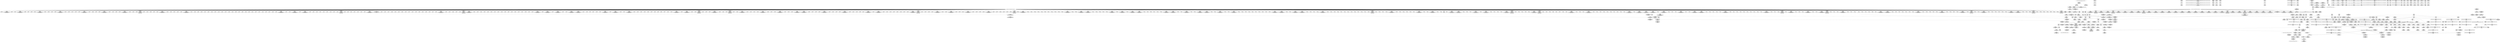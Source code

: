 digraph {
	CE0x4e50720 [shape=record,shape=Mrecord,label="{CE0x4e50720|56:_i8*,_:_CRE_64,72_|*MultipleSource*|Function::selinux_kernel_create_files_as&Arg::inode::|security/selinux/hooks.c,3543}"]
	CE0x4ea8700 [shape=record,shape=Mrecord,label="{CE0x4ea8700|avc_has_perm:ssid|Function::avc_has_perm&Arg::ssid::|*SummSource*}"]
	CE0x4e765e0 [shape=record,shape=Mrecord,label="{CE0x4e765e0|28:_i32,_:_CRE_13,14_}"]
	CE0x4e57580 [shape=record,shape=Mrecord,label="{CE0x4e57580|56:_i8*,_:_CRE_174,175_}"]
	CE0x4e57ca0 [shape=record,shape=Mrecord,label="{CE0x4e57ca0|56:_i8*,_:_CRE_558,559_}"]
	CE0x4e62880 [shape=record,shape=Mrecord,label="{CE0x4e62880|56:_i8*,_:_CRE_196,197_}"]
	CE0x4ec85c0 [shape=record,shape=Mrecord,label="{CE0x4ec85c0|current_sid:tobool1|security/selinux/hooks.c,218}"]
	CE0x4e4c200 [shape=record,shape=Mrecord,label="{CE0x4e4c200|_call_void_mcount()_#3}"]
	CE0x4e61d30 [shape=record,shape=Mrecord,label="{CE0x4e61d30|56:_i8*,_:_CRE_879,880_}"]
	CE0x4e96ff0 [shape=record,shape=Mrecord,label="{CE0x4e96ff0|i8_1|*Constant*|*SummSource*}"]
	CE0x4e65f90 [shape=record,shape=Mrecord,label="{CE0x4e65f90|56:_i8*,_:_CRE_138,139_}"]
	CE0x4e7a970 [shape=record,shape=Mrecord,label="{CE0x4e7a970|28:_i32,_:_CRE_24,28_|*MultipleSource*|security/selinux/hooks.c,3548|*LoadInst*|security/selinux/hooks.c,3543|security/selinux/hooks.c,3543}"]
	CE0x4e553c0 [shape=record,shape=Mrecord,label="{CE0x4e553c0|i32_10|*Constant*}"]
	CE0x4eb5620 [shape=record,shape=Mrecord,label="{CE0x4eb5620|current_sid:if.then|*SummSink*}"]
	CE0x4e42670 [shape=record,shape=Mrecord,label="{CE0x4e42670|current_sid:tmp9|security/selinux/hooks.c,218}"]
	CE0x4ec1200 [shape=record,shape=Mrecord,label="{CE0x4ec1200|current_sid:tmp5|security/selinux/hooks.c,218}"]
	CE0x4ea5070 [shape=record,shape=Mrecord,label="{CE0x4ea5070|28:_i32,_:_CRE_48,49_}"]
	CE0x4e48be0 [shape=record,shape=Mrecord,label="{CE0x4e48be0|56:_i8*,_:_CRE_392,400_|*MultipleSource*|Function::selinux_kernel_create_files_as&Arg::inode::|security/selinux/hooks.c,3543}"]
	CE0x4ec07c0 [shape=record,shape=Mrecord,label="{CE0x4ec07c0|i64*_getelementptr_inbounds_(_11_x_i64_,_11_x_i64_*___llvm_gcov_ctr125,_i64_0,_i64_6)|*Constant*}"]
	CE0x4eb0ec0 [shape=record,shape=Mrecord,label="{CE0x4eb0ec0|i64*_getelementptr_inbounds_(_11_x_i64_,_11_x_i64_*___llvm_gcov_ctr125,_i64_0,_i64_9)|*Constant*|*SummSource*}"]
	CE0x4e470c0 [shape=record,shape=Mrecord,label="{CE0x4e470c0|56:_i8*,_:_CRE_302,303_}"]
	CE0x4e9c570 [shape=record,shape=Mrecord,label="{CE0x4e9c570|28:_i32,_:_CRE_103,104_}"]
	CE0x4e975b0 [shape=record,shape=Mrecord,label="{CE0x4e975b0|_call_void_lockdep_rcu_suspicious(i8*_getelementptr_inbounds_(_25_x_i8_,_25_x_i8_*_.str3,_i32_0,_i32_0),_i32_218,_i8*_getelementptr_inbounds_(_45_x_i8_,_45_x_i8_*_.str12,_i32_0,_i32_0))_#10,_!dbg_!27727|security/selinux/hooks.c,218}"]
	CE0x4e425d0 [shape=record,shape=Mrecord,label="{CE0x4e425d0|i64_4|*Constant*|*SummSink*}"]
	CE0x4e57fd0 [shape=record,shape=Mrecord,label="{CE0x4e57fd0|56:_i8*,_:_CRE_561,562_}"]
	CE0x4e5d190 [shape=record,shape=Mrecord,label="{CE0x4e5d190|56:_i8*,_:_CRE_619,620_}"]
	CE0x4ec2b50 [shape=record,shape=Mrecord,label="{CE0x4ec2b50|GLOBAL:current_task|Global_var:current_task}"]
	CE0x4e4ac60 [shape=record,shape=Mrecord,label="{CE0x4e4ac60|current_sid:tmp13|security/selinux/hooks.c,218}"]
	CE0x6dc8960 [shape=record,shape=Mrecord,label="{CE0x6dc8960|selinux_kernel_create_files_as:tmp|*SummSink*}"]
	CE0x4e753b0 [shape=record,shape=Mrecord,label="{CE0x4e753b0|selinux_kernel_create_files_as:security|security/selinux/hooks.c,3544|*SummSource*}"]
	CE0x4eb0cf0 [shape=record,shape=Mrecord,label="{CE0x4eb0cf0|i64*_getelementptr_inbounds_(_11_x_i64_,_11_x_i64_*___llvm_gcov_ctr125,_i64_0,_i64_9)|*Constant*}"]
	CE0x4ea1e80 [shape=record,shape=Mrecord,label="{CE0x4ea1e80|128:_i8*,_:_CRE_136,144_|*MultipleSource*|Function::selinux_kernel_create_files_as&Arg::new::|security/selinux/hooks.c,3544}"]
	CE0x4e70050 [shape=record,shape=Mrecord,label="{CE0x4e70050|56:_i8*,_:_CRE_887,888_}"]
	CE0x4e9b4f0 [shape=record,shape=Mrecord,label="{CE0x4e9b4f0|28:_i32,_:_CRE_87,88_}"]
	CE0x4e9d010 [shape=record,shape=Mrecord,label="{CE0x4e9d010|28:_i32,_:_CRE_113,114_}"]
	CE0x4ec87e0 [shape=record,shape=Mrecord,label="{CE0x4ec87e0|current_sid:tmp8|security/selinux/hooks.c,218|*SummSink*}"]
	CE0x4e42740 [shape=record,shape=Mrecord,label="{CE0x4e42740|56:_i8*,_:_CRE_254,255_}"]
	CE0x4e64310 [shape=record,shape=Mrecord,label="{CE0x4e64310|56:_i8*,_:_CRE_202,203_}"]
	CE0x4e7cf90 [shape=record,shape=Mrecord,label="{CE0x4e7cf90|56:_i8*,_:_CRE_594,595_}"]
	CE0x4e5d2a0 [shape=record,shape=Mrecord,label="{CE0x4e5d2a0|56:_i8*,_:_CRE_620,621_}"]
	CE0x4e5dfe0 [shape=record,shape=Mrecord,label="{CE0x4e5dfe0|56:_i8*,_:_CRE_664,672_|*MultipleSource*|Function::selinux_kernel_create_files_as&Arg::inode::|security/selinux/hooks.c,3543}"]
	CE0x4e7ce80 [shape=record,shape=Mrecord,label="{CE0x4e7ce80|56:_i8*,_:_CRE_593,594_}"]
	CE0x4e6d0b0 [shape=record,shape=Mrecord,label="{CE0x4e6d0b0|56:_i8*,_:_CRE_253,254_}"]
	CE0x4ecfba0 [shape=record,shape=Mrecord,label="{CE0x4ecfba0|i32_78|*Constant*}"]
	CE0x4e5de00 [shape=record,shape=Mrecord,label="{CE0x4e5de00|56:_i8*,_:_CRE_656,664_|*MultipleSource*|Function::selinux_kernel_create_files_as&Arg::inode::|security/selinux/hooks.c,3543}"]
	CE0x4e78f30 [shape=record,shape=Mrecord,label="{CE0x4e78f30|56:_i8*,_:_CRE_512,520_|*MultipleSource*|Function::selinux_kernel_create_files_as&Arg::inode::|security/selinux/hooks.c,3543}"]
	CE0x4ece560 [shape=record,shape=Mrecord,label="{CE0x4ece560|GLOBAL:get_current|*Constant*|*SummSource*}"]
	CE0x4ed0c30 [shape=record,shape=Mrecord,label="{CE0x4ed0c30|COLLAPSED:_CMRE:_elem_0::|security/selinux/hooks.c,218}"]
	CE0x4e6e7e0 [shape=record,shape=Mrecord,label="{CE0x4e6e7e0|56:_i8*,_:_CRE_291,292_}"]
	CE0x4eb4f60 [shape=record,shape=Mrecord,label="{CE0x4eb4f60|_call_void_mcount()_#3|*SummSource*}"]
	CE0x4e79a70 [shape=record,shape=Mrecord,label="{CE0x4e79a70|56:_i8*,_:_CRE_553,554_}"]
	CE0x4e580e0 [shape=record,shape=Mrecord,label="{CE0x4e580e0|56:_i8*,_:_CRE_562,563_}"]
	CE0x4e62550 [shape=record,shape=Mrecord,label="{CE0x4e62550|56:_i8*,_:_CRE_193,194_}"]
	CE0x4eb5370 [shape=record,shape=Mrecord,label="{CE0x4eb5370|current_sid:do.end|*SummSink*}"]
	CE0x4e473f0 [shape=record,shape=Mrecord,label="{CE0x4e473f0|56:_i8*,_:_CRE_305,306_}"]
	CE0x4e5e760 [shape=record,shape=Mrecord,label="{CE0x4e5e760|56:_i8*,_:_CRE_688,692_|*MultipleSource*|Function::selinux_kernel_create_files_as&Arg::inode::|security/selinux/hooks.c,3543}"]
	CE0x4e42a30 [shape=record,shape=Mrecord,label="{CE0x4e42a30|56:_i8*,_:_CRE_257,258_}"]
	CE0x4ec7660 [shape=record,shape=Mrecord,label="{CE0x4ec7660|0:_i8,_:_GCMR_current_sid.__warned_internal_global_i8_0,_section_.data.unlikely_,_align_1:_elem_0:default:}"]
	CE0x4e48070 [shape=record,shape=Mrecord,label="{CE0x4e48070|56:_i8*,_:_CRE_336,344_|*MultipleSource*|Function::selinux_kernel_create_files_as&Arg::inode::|security/selinux/hooks.c,3543}"]
	CE0x4e73350 [shape=record,shape=Mrecord,label="{CE0x4e73350|56:_i8*,_:_CRE_935,936_}"]
	CE0x4eb1cb0 [shape=record,shape=Mrecord,label="{CE0x4eb1cb0|selinux_kernel_create_files_as:tmp13|security/selinux/hooks.c,3554|*SummSource*}"]
	CE0x4ebfe40 [shape=record,shape=Mrecord,label="{CE0x4ebfe40|current_sid:tmp5|security/selinux/hooks.c,218|*SummSource*}"]
	CE0x4e5d7f0 [shape=record,shape=Mrecord,label="{CE0x4e5d7f0|56:_i8*,_:_CRE_624,628_|*MultipleSource*|Function::selinux_kernel_create_files_as&Arg::inode::|security/selinux/hooks.c,3543}"]
	CE0x4e767a0 [shape=record,shape=Mrecord,label="{CE0x4e767a0|128:_i8*,_:_CRE_20,24_|*MultipleSource*|Function::selinux_kernel_create_files_as&Arg::new::|security/selinux/hooks.c,3544}"]
	CE0x4e53d00 [shape=record,shape=Mrecord,label="{CE0x4e53d00|56:_i8*,_:_CRE_8,12_|*MultipleSource*|Function::selinux_kernel_create_files_as&Arg::inode::|security/selinux/hooks.c,3543}"]
	CE0x4e69040 [shape=record,shape=Mrecord,label="{CE0x4e69040|56:_i8*,_:_CRE_184,185_}"]
	CE0x4eb2150 [shape=record,shape=Mrecord,label="{CE0x4eb2150|_ret_i32_%call2,_!dbg_!27733|security/selinux/hooks.c,3555|*SummSink*}"]
	CE0x4ece920 [shape=record,shape=Mrecord,label="{CE0x4ece920|get_current:entry|*SummSource*}"]
	CE0x4e7a1a0 [shape=record,shape=Mrecord,label="{CE0x4e7a1a0|28:_i32,_:_CRE_16,17_}"]
	CE0x4e9abf0 [shape=record,shape=Mrecord,label="{CE0x4e9abf0|28:_i32,_:_CRE_78,79_}"]
	CE0x4e68d10 [shape=record,shape=Mrecord,label="{CE0x4e68d10|56:_i8*,_:_CRE_181,182_}"]
	CE0x4e72360 [shape=record,shape=Mrecord,label="{CE0x4e72360|56:_i8*,_:_CRE_920,921_}"]
	CE0x4e50d30 [shape=record,shape=Mrecord,label="{CE0x4e50d30|i8*_getelementptr_inbounds_(_25_x_i8_,_25_x_i8_*_.str3,_i32_0,_i32_0)|*Constant*}"]
	CE0x4e555f0 [shape=record,shape=Mrecord,label="{CE0x4e555f0|get_current:tmp|*SummSink*}"]
	CE0x4e5c090 [shape=record,shape=Mrecord,label="{CE0x4e5c090|56:_i8*,_:_CRE_603,604_}"]
	CE0x4e5f840 [shape=record,shape=Mrecord,label="{CE0x4e5f840|56:_i8*,_:_CRE_768,776_|*MultipleSource*|Function::selinux_kernel_create_files_as&Arg::inode::|security/selinux/hooks.c,3543}"]
	CE0x4e9efc0 [shape=record,shape=Mrecord,label="{CE0x4e9efc0|selinux_kernel_create_files_as:cmp|security/selinux/hooks.c,3553}"]
	CE0x4e531c0 [shape=record,shape=Mrecord,label="{CE0x4e531c0|selinux_kernel_create_files_as:tmp|*SummSource*}"]
	CE0x4e5e3a0 [shape=record,shape=Mrecord,label="{CE0x4e5e3a0|56:_i8*,_:_CRE_680,684_|*MultipleSource*|Function::selinux_kernel_create_files_as&Arg::inode::|security/selinux/hooks.c,3543}"]
	CE0x4eb6ab0 [shape=record,shape=Mrecord,label="{CE0x4eb6ab0|_call_void_mcount()_#3}"]
	CE0x4e541f0 [shape=record,shape=Mrecord,label="{CE0x4e541f0|56:_i8*,_:_CRE_187,188_}"]
	CE0x4e7a470 [shape=record,shape=Mrecord,label="{CE0x4e7a470|28:_i32,_:_CRE_19,20_}"]
	CE0x4ea42f0 [shape=record,shape=Mrecord,label="{CE0x4ea42f0|selinux_kernel_create_files_as:tmp5|security/selinux/hooks.c,3544|*SummSource*}"]
	CE0x4ec0130 [shape=record,shape=Mrecord,label="{CE0x4ec0130|current_sid:tmp6|security/selinux/hooks.c,218|*SummSource*}"]
	CE0x4e5dbf0 [shape=record,shape=Mrecord,label="{CE0x4e5dbf0|56:_i8*,_:_CRE_648,656_|*MultipleSource*|Function::selinux_kernel_create_files_as&Arg::inode::|security/selinux/hooks.c,3543}"]
	CE0x6dc8ab0 [shape=record,shape=Mrecord,label="{CE0x6dc8ab0|i64_1|*Constant*|*SummSink*}"]
	CE0x4e7a370 [shape=record,shape=Mrecord,label="{CE0x4e7a370|28:_i32,_:_CRE_18,19_}"]
	CE0x4e68230 [shape=record,shape=Mrecord,label="{CE0x4e68230|56:_i8*,_:_CRE_245,246_}"]
	CE0x4ea44d0 [shape=record,shape=Mrecord,label="{CE0x4ea44d0|selinux_kernel_create_files_as:call|security/selinux/hooks.c,3545|*SummSource*}"]
	CE0x4e53420 [shape=record,shape=Mrecord,label="{CE0x4e53420|i64*_getelementptr_inbounds_(_5_x_i64_,_5_x_i64_*___llvm_gcov_ctr277,_i64_0,_i64_0)|*Constant*|*SummSink*}"]
	CE0x6dc89d0 [shape=record,shape=Mrecord,label="{CE0x6dc89d0|i64_1|*Constant*}"]
	CE0x4ea27e0 [shape=record,shape=Mrecord,label="{CE0x4ea27e0|selinux_kernel_create_files_as:tmp4|*LoadInst*|security/selinux/hooks.c,3544|*SummSource*}"]
	CE0x4e794d0 [shape=record,shape=Mrecord,label="{CE0x4e794d0|56:_i8*,_:_CRE_536,540_|*MultipleSource*|Function::selinux_kernel_create_files_as&Arg::inode::|security/selinux/hooks.c,3543}"]
	CE0x4e49360 [shape=record,shape=Mrecord,label="{CE0x4e49360|56:_i8*,_:_CRE_424,432_|*MultipleSource*|Function::selinux_kernel_create_files_as&Arg::inode::|security/selinux/hooks.c,3543}"]
	CE0x4ea6580 [shape=record,shape=Mrecord,label="{CE0x4ea6580|28:_i32,_:_CRE_68,69_}"]
	CE0x4ecdd80 [shape=record,shape=Mrecord,label="{CE0x4ecdd80|current_sid:call4|security/selinux/hooks.c,218}"]
	CE0x4eab610 [shape=record,shape=Mrecord,label="{CE0x4eab610|avc_has_perm:entry}"]
	CE0x4eb9600 [shape=record,shape=Mrecord,label="{CE0x4eb9600|current_sid:call|security/selinux/hooks.c,218|*SummSource*}"]
	CE0x4e7b500 [shape=record,shape=Mrecord,label="{CE0x4e7b500|56:_i8*,_:_CRE_569,570_}"]
	CE0x4e5ed00 [shape=record,shape=Mrecord,label="{CE0x4e5ed00|56:_i8*,_:_CRE_712,728_|*MultipleSource*|Function::selinux_kernel_create_files_as&Arg::inode::|security/selinux/hooks.c,3543}"]
	CE0x4e7c820 [shape=record,shape=Mrecord,label="{CE0x4e7c820|56:_i8*,_:_CRE_587,588_}"]
	CE0x4e7e1f0 [shape=record,shape=Mrecord,label="{CE0x4e7e1f0|56:_i8*,_:_CRE_240,241_}"]
	CE0x4ebb350 [shape=record,shape=Mrecord,label="{CE0x4ebb350|get_current:tmp2|*SummSink*}"]
	CE0x4eaa090 [shape=record,shape=Mrecord,label="{CE0x4eaa090|avc_has_perm:auditdata|Function::avc_has_perm&Arg::auditdata::|*SummSink*}"]
	CE0x4e969b0 [shape=record,shape=Mrecord,label="{CE0x4e969b0|i64*_getelementptr_inbounds_(_5_x_i64_,_5_x_i64_*___llvm_gcov_ctr277,_i64_0,_i64_3)|*Constant*|*SummSink*}"]
	CE0x4e4c470 [shape=record,shape=Mrecord,label="{CE0x4e4c470|_call_void_mcount()_#3|*SummSource*}"]
	CE0x4ea9c90 [shape=record,shape=Mrecord,label="{CE0x4ea9c90|avc_has_perm:requested|Function::avc_has_perm&Arg::requested::|*SummSource*}"]
	CE0x4e5eb20 [shape=record,shape=Mrecord,label="{CE0x4e5eb20|56:_i8*,_:_CRE_704,712_|*MultipleSource*|Function::selinux_kernel_create_files_as&Arg::inode::|security/selinux/hooks.c,3543}"]
	CE0x4e42b40 [shape=record,shape=Mrecord,label="{CE0x4e42b40|56:_i8*,_:_CRE_258,259_}"]
	CE0x4e5d5d0 [shape=record,shape=Mrecord,label="{CE0x4e5d5d0|56:_i8*,_:_CRE_623,624_}"]
	CE0x4e4a080 [shape=record,shape=Mrecord,label="{CE0x4e4a080|56:_i8*,_:_CRE_474,475_}"]
	CE0x4e7cc60 [shape=record,shape=Mrecord,label="{CE0x4e7cc60|56:_i8*,_:_CRE_591,592_}"]
	CE0x4ea5810 [shape=record,shape=Mrecord,label="{CE0x4ea5810|28:_i32,_:_CRE_54,55_}"]
	CE0x4e7b610 [shape=record,shape=Mrecord,label="{CE0x4e7b610|56:_i8*,_:_CRE_570,571_}"]
	CE0x4e610a0 [shape=record,shape=Mrecord,label="{CE0x4e610a0|56:_i8*,_:_CRE_867,868_}"]
	CE0x4e6d2a0 [shape=record,shape=Mrecord,label="{CE0x4e6d2a0|56:_i8*,_:_CRE_271,272_}"]
	CE0x4eb5440 [shape=record,shape=Mrecord,label="{CE0x4eb5440|current_sid:if.then}"]
	CE0x4e61a00 [shape=record,shape=Mrecord,label="{CE0x4e61a00|56:_i8*,_:_CRE_876,877_}"]
	CE0x4e540e0 [shape=record,shape=Mrecord,label="{CE0x4e540e0|56:_i8*,_:_CRE_186,187_}"]
	CE0x4e51460 [shape=record,shape=Mrecord,label="{CE0x4e51460|56:_i8*,_:_CRE_40,48_|*MultipleSource*|Function::selinux_kernel_create_files_as&Arg::inode::|security/selinux/hooks.c,3543}"]
	CE0x4e789f0 [shape=record,shape=Mrecord,label="{CE0x4e789f0|56:_i8*,_:_CRE_500,504_|*MultipleSource*|Function::selinux_kernel_create_files_as&Arg::inode::|security/selinux/hooks.c,3543}"]
	CE0x4e6fd20 [shape=record,shape=Mrecord,label="{CE0x4e6fd20|56:_i8*,_:_CRE_884,885_}"]
	CE0x4ea7480 [shape=record,shape=Mrecord,label="{CE0x4ea7480|selinux_kernel_create_files_as:new|Function::selinux_kernel_create_files_as&Arg::new::}"]
	CE0x4eb8130 [shape=record,shape=Mrecord,label="{CE0x4eb8130|12:_i32,_:_CME_0,4_|*MultipleSource*|*LoadInst*|security/selinux/hooks.c,3544|security/selinux/hooks.c,3544|security/selinux/hooks.c,3554}"]
	CE0x4e558c0 [shape=record,shape=Mrecord,label="{CE0x4e558c0|selinux_kernel_create_files_as:if.end|*SummSink*}"]
	CE0x4ea8e00 [shape=record,shape=Mrecord,label="{CE0x4ea8e00|i16_48|*Constant*|*SummSource*}"]
	CE0x4e45a00 [shape=record,shape=Mrecord,label="{CE0x4e45a00|selinux_kernel_create_files_as:entry|*SummSink*}"]
	CE0x4e97900 [shape=record,shape=Mrecord,label="{CE0x4e97900|GLOBAL:lockdep_rcu_suspicious|*Constant*}"]
	CE0x4ebe810 [shape=record,shape=Mrecord,label="{CE0x4ebe810|current_sid:tmp2|*SummSource*}"]
	CE0x4ec6380 [shape=record,shape=Mrecord,label="{CE0x4ec6380|get_current:tmp|*SummSource*}"]
	CE0x4eccca0 [shape=record,shape=Mrecord,label="{CE0x4eccca0|current_sid:tmp18|security/selinux/hooks.c,218|*SummSink*}"]
	CE0x4e6dd40 [shape=record,shape=Mrecord,label="{CE0x4e6dd40|56:_i8*,_:_CRE_281,282_}"]
	CE0x4e60380 [shape=record,shape=Mrecord,label="{CE0x4e60380|56:_i8*,_:_CRE_824,832_|*MultipleSource*|Function::selinux_kernel_create_files_as&Arg::inode::|security/selinux/hooks.c,3543}"]
	CE0x4e5b380 [shape=record,shape=Mrecord,label="{CE0x4e5b380|current_sid:tobool1|security/selinux/hooks.c,218|*SummSource*}"]
	CE0x4ecd620 [shape=record,shape=Mrecord,label="{CE0x4ecd620|current_sid:tmp19|security/selinux/hooks.c,218|*SummSink*}"]
	CE0x4e48280 [shape=record,shape=Mrecord,label="{CE0x4e48280|56:_i8*,_:_CRE_344,352_|*MultipleSource*|Function::selinux_kernel_create_files_as&Arg::inode::|security/selinux/hooks.c,3543}"]
	CE0x4e67e60 [shape=record,shape=Mrecord,label="{CE0x4e67e60|56:_i8*,_:_CRE_242,243_}"]
	CE0x4e4de40 [shape=record,shape=Mrecord,label="{CE0x4e4de40|56:_i8*,_:_CRE_167,168_}"]
	CE0x4e616d0 [shape=record,shape=Mrecord,label="{CE0x4e616d0|56:_i8*,_:_CRE_873,874_}"]
	CE0x4e79e30 [shape=record,shape=Mrecord,label="{CE0x4e79e30|56:_i8*,_:_CRE_555,556_}"]
	CE0x4ebe7a0 [shape=record,shape=Mrecord,label="{CE0x4ebe7a0|current_sid:tmp2}"]
	CE0x4e41e20 [shape=record,shape=Mrecord,label="{CE0x4e41e20|current_sid:tmp12|security/selinux/hooks.c,218|*SummSource*}"]
	CE0x4e49cc0 [shape=record,shape=Mrecord,label="{CE0x4e49cc0|56:_i8*,_:_CRE_464,472_|*MultipleSource*|Function::selinux_kernel_create_files_as&Arg::inode::|security/selinux/hooks.c,3543}"]
	CE0x4e63fe0 [shape=record,shape=Mrecord,label="{CE0x4e63fe0|56:_i8*,_:_CRE_199,200_}"]
	CE0x4ebe880 [shape=record,shape=Mrecord,label="{CE0x4ebe880|current_sid:tmp2|*SummSink*}"]
	CE0x4e9c680 [shape=record,shape=Mrecord,label="{CE0x4e9c680|28:_i32,_:_CRE_104,105_}"]
	CE0x4e6ab40 [shape=record,shape=Mrecord,label="{CE0x4e6ab40|56:_i8*,_:_CRE_146,147_}"]
	CE0x4ea6080 [shape=record,shape=Mrecord,label="{CE0x4ea6080|28:_i32,_:_CRE_63,64_}"]
	CE0x4e56030 [shape=record,shape=Mrecord,label="{CE0x4e56030|selinux_kernel_create_files_as:tmp10|security/selinux/hooks.c,3553}"]
	CE0x4e4e060 [shape=record,shape=Mrecord,label="{CE0x4e4e060|56:_i8*,_:_CRE_169,170_}"]
	CE0x4e67df0 [shape=record,shape=Mrecord,label="{CE0x4e67df0|56:_i8*,_:_CRE_261,262_}"]
	CE0x4ec6db0 [shape=record,shape=Mrecord,label="{CE0x4ec6db0|i64*_getelementptr_inbounds_(_11_x_i64_,_11_x_i64_*___llvm_gcov_ctr125,_i64_0,_i64_0)|*Constant*|*SummSource*}"]
	CE0x4eccb20 [shape=record,shape=Mrecord,label="{CE0x4eccb20|current_sid:tmp18|security/selinux/hooks.c,218|*SummSource*}"]
	"CONST[source:0(mediator),value:2(dynamic)][purpose:{subject}]"
	CE0x4ed05d0 [shape=record,shape=Mrecord,label="{CE0x4ed05d0|i32_22|*Constant*}"]
	CE0x4e61030 [shape=record,shape=Mrecord,label="{CE0x4e61030|56:_i8*,_:_CRE_868,869_}"]
	CE0x4ea9ed0 [shape=record,shape=Mrecord,label="{CE0x4ea9ed0|%struct.common_audit_data*_null|*Constant*|*SummSource*}"]
	CE0x4e61c20 [shape=record,shape=Mrecord,label="{CE0x4e61c20|56:_i8*,_:_CRE_878,879_}"]
	CE0x4e9b2f0 [shape=record,shape=Mrecord,label="{CE0x4e9b2f0|28:_i32,_:_CRE_85,86_}"]
	CE0x4e6f7e0 [shape=record,shape=Mrecord,label="{CE0x4e6f7e0|56:_i8*,_:_CRE_178,179_}"]
	CE0x4e73240 [shape=record,shape=Mrecord,label="{CE0x4e73240|56:_i8*,_:_CRE_934,935_}"]
	CE0x4e7c710 [shape=record,shape=Mrecord,label="{CE0x4e7c710|56:_i8*,_:_CRE_586,587_}"]
	CE0x4ec0a20 [shape=record,shape=Mrecord,label="{CE0x4ec0a20|i64*_getelementptr_inbounds_(_11_x_i64_,_11_x_i64_*___llvm_gcov_ctr125,_i64_0,_i64_6)|*Constant*|*SummSource*}"]
	CE0x4ec2c50 [shape=record,shape=Mrecord,label="{CE0x4ec2c50|GLOBAL:current_task|Global_var:current_task|*SummSource*}"]
	CE0x4e567e0 [shape=record,shape=Mrecord,label="{CE0x4e567e0|i64*_getelementptr_inbounds_(_5_x_i64_,_5_x_i64_*___llvm_gcov_ctr277,_i64_0,_i64_3)|*Constant*}"]
	CE0x4e53500 [shape=record,shape=Mrecord,label="{CE0x4e53500|COLLAPSED:_GCMRE___llvm_gcov_ctr277_internal_global_5_x_i64_zeroinitializer:_elem_0:default:}"]
	CE0x4e9c2f0 [shape=record,shape=Mrecord,label="{CE0x4e9c2f0|28:_i32,_:_CRE_101,102_}"]
	CE0x4e9d890 [shape=record,shape=Mrecord,label="{CE0x4e9d890|28:_i32,_:_CRE_128,136_|*MultipleSource*|security/selinux/hooks.c,3548|*LoadInst*|security/selinux/hooks.c,3543|security/selinux/hooks.c,3543}"]
	CE0x4ecd690 [shape=record,shape=Mrecord,label="{CE0x4ecd690|current_sid:tmp20|security/selinux/hooks.c,218}"]
	CE0x4e7aa70 [shape=record,shape=Mrecord,label="{CE0x4e7aa70|28:_i32,_:_CRE_28,32_|*MultipleSource*|security/selinux/hooks.c,3548|*LoadInst*|security/selinux/hooks.c,3543|security/selinux/hooks.c,3543}"]
	CE0x4e42d60 [shape=record,shape=Mrecord,label="{CE0x4e42d60|56:_i8*,_:_CRE_260,261_}"]
	CE0x4ea1340 [shape=record,shape=Mrecord,label="{CE0x4ea1340|128:_i8*,_:_CRE_88,89_|*MultipleSource*|Function::selinux_kernel_create_files_as&Arg::new::|security/selinux/hooks.c,3544}"]
	CE0x4ebdee0 [shape=record,shape=Mrecord,label="{CE0x4ebdee0|current_sid:tmp4|security/selinux/hooks.c,218|*SummSource*}"]
	CE0x4e47500 [shape=record,shape=Mrecord,label="{CE0x4e47500|56:_i8*,_:_CRE_306,307_}"]
	CE0x4ecc680 [shape=record,shape=Mrecord,label="{CE0x4ecc680|current_sid:tmp17|security/selinux/hooks.c,218|*SummSource*}"]
	CE0x4ed1b70 [shape=record,shape=Mrecord,label="{CE0x4ed1b70|GLOBAL:current_task|Global_var:current_task|*SummSink*}"]
	CE0x4ec7dc0 [shape=record,shape=Mrecord,label="{CE0x4ec7dc0|current_sid:do.body}"]
	CE0x4e57690 [shape=record,shape=Mrecord,label="{CE0x4e57690|56:_i8*,_:_CRE_175,176_}"]
	CE0x4ebf360 [shape=record,shape=Mrecord,label="{CE0x4ebf360|current_sid:tmp15|security/selinux/hooks.c,218}"]
	CE0x4e7d0a0 [shape=record,shape=Mrecord,label="{CE0x4e7d0a0|56:_i8*,_:_CRE_595,596_}"]
	CE0x4e50440 [shape=record,shape=Mrecord,label="{CE0x4e50440|56:_i8*,_:_CRE_48,56_|*MultipleSource*|Function::selinux_kernel_create_files_as&Arg::inode::|security/selinux/hooks.c,3543}"]
	CE0x4ed1210 [shape=record,shape=Mrecord,label="{CE0x4ed1210|current_sid:tmp22|security/selinux/hooks.c,218|*SummSource*}"]
	CE0x4e9c8a0 [shape=record,shape=Mrecord,label="{CE0x4e9c8a0|28:_i32,_:_CRE_106,107_}"]
	CE0x4e9faa0 [shape=record,shape=Mrecord,label="{CE0x4e9faa0|selinux_kernel_create_files_as:tmp7|security/selinux/hooks.c,3553|*SummSource*}"]
	CE0x4e5b7d0 [shape=record,shape=Mrecord,label="{CE0x4e5b7d0|56:_i8*,_:_CRE_153,154_}"]
	CE0x4e70c00 [shape=record,shape=Mrecord,label="{CE0x4e70c00|56:_i8*,_:_CRE_898,899_}"]
	CE0x4e5d080 [shape=record,shape=Mrecord,label="{CE0x4e5d080|56:_i8*,_:_CRE_618,619_}"]
	CE0x4e4d910 [shape=record,shape=Mrecord,label="{CE0x4e4d910|i64*_getelementptr_inbounds_(_11_x_i64_,_11_x_i64_*___llvm_gcov_ctr125,_i64_0,_i64_1)|*Constant*|*SummSink*}"]
	CE0x4ea4460 [shape=record,shape=Mrecord,label="{CE0x4ea4460|selinux_kernel_create_files_as:call|security/selinux/hooks.c,3545}"]
	CE0x4ea8f30 [shape=record,shape=Mrecord,label="{CE0x4ea8f30|i16_48|*Constant*|*SummSink*}"]
	CE0x4e42c50 [shape=record,shape=Mrecord,label="{CE0x4e42c50|56:_i8*,_:_CRE_259,260_}"]
	CE0x4e61b10 [shape=record,shape=Mrecord,label="{CE0x4e61b10|56:_i8*,_:_CRE_877,878_}"]
	CE0x4ec7fd0 [shape=record,shape=Mrecord,label="{CE0x4ec7fd0|current_sid:do.body|*SummSink*}"]
	CE0x4e5f2a0 [shape=record,shape=Mrecord,label="{CE0x4e5f2a0|56:_i8*,_:_CRE_744,752_|*MultipleSource*|Function::selinux_kernel_create_files_as&Arg::inode::|security/selinux/hooks.c,3543}"]
	CE0x4e68f30 [shape=record,shape=Mrecord,label="{CE0x4e68f30|56:_i8*,_:_CRE_183,184_}"]
	CE0x4ea6280 [shape=record,shape=Mrecord,label="{CE0x4ea6280|28:_i32,_:_CRE_65,66_}"]
	CE0x4ee27a0 [shape=record,shape=Mrecord,label="{CE0x4ee27a0|%struct.task_struct*_(%struct.task_struct**)*_asm_movq_%gs:$_1:P_,$0_,_r,im,_dirflag_,_fpsr_,_flags_}"]
	CE0x4e78850 [shape=record,shape=Mrecord,label="{CE0x4e78850|56:_i8*,_:_CRE_496,500_|*MultipleSource*|Function::selinux_kernel_create_files_as&Arg::inode::|security/selinux/hooks.c,3543}"]
	CE0x4e9fa30 [shape=record,shape=Mrecord,label="{CE0x4e9fa30|selinux_kernel_create_files_as:tmp7|security/selinux/hooks.c,3553}"]
	CE0x4e6f170 [shape=record,shape=Mrecord,label="{CE0x4e6f170|56:_i8*,_:_CRE_300,301_}"]
	CE0x4e7cb50 [shape=record,shape=Mrecord,label="{CE0x4e7cb50|56:_i8*,_:_CRE_590,591_}"]
	CE0x4ec7f00 [shape=record,shape=Mrecord,label="{CE0x4ec7f00|current_sid:do.body|*SummSource*}"]
	CE0x4ea6980 [shape=record,shape=Mrecord,label="{CE0x4ea6980|28:_i32,_:_CRE_72,73_}"]
	CE0x4ebdfc0 [shape=record,shape=Mrecord,label="{CE0x4ebdfc0|current_sid:tmp4|security/selinux/hooks.c,218|*SummSink*}"]
	CE0x4ea0810 [shape=record,shape=Mrecord,label="{CE0x4ea0810|i64_0|*Constant*|*SummSink*}"]
	CE0x4ed19b0 [shape=record,shape=Mrecord,label="{CE0x4ed19b0|i32_1|*Constant*}"]
	CE0x4e5fa20 [shape=record,shape=Mrecord,label="{CE0x4e5fa20|56:_i8*,_:_CRE_776,792_|*MultipleSource*|Function::selinux_kernel_create_files_as&Arg::inode::|security/selinux/hooks.c,3543}"]
	CE0x4e4f820 [shape=record,shape=Mrecord,label="{CE0x4e4f820|56:_i8*,_:_CRE_16,24_|*MultipleSource*|Function::selinux_kernel_create_files_as&Arg::inode::|security/selinux/hooks.c,3543}"]
	CE0x4ed0a40 [shape=record,shape=Mrecord,label="{CE0x4ed0a40|current_sid:security|security/selinux/hooks.c,218|*SummSource*}"]
	CE0x4e6ec20 [shape=record,shape=Mrecord,label="{CE0x4e6ec20|56:_i8*,_:_CRE_295,296_}"]
	CE0x4ec1ab0 [shape=record,shape=Mrecord,label="{CE0x4ec1ab0|i64_1|*Constant*}"]
	CE0x4ea3a00 [shape=record,shape=Mrecord,label="{CE0x4ea3a00|selinux_kernel_create_files_as:sid1|security/selinux/hooks.c,3548|*SummSink*}"]
	CE0x4ec41b0 [shape=record,shape=Mrecord,label="{CE0x4ec41b0|current_sid:if.end|*SummSink*}"]
	CE0x4ebaed0 [shape=record,shape=Mrecord,label="{CE0x4ebaed0|i64_3|*Constant*|*SummSource*}"]
	CE0x4ecfda0 [shape=record,shape=Mrecord,label="{CE0x4ecfda0|current_sid:cred|security/selinux/hooks.c,218}"]
	CE0x4eb69f0 [shape=record,shape=Mrecord,label="{CE0x4eb69f0|get_current:tmp3|*SummSink*}"]
	"CONST[source:1(input),value:2(dynamic)][purpose:{subject}][SrcIdx:2]"
	CE0x4e6db20 [shape=record,shape=Mrecord,label="{CE0x4e6db20|56:_i8*,_:_CRE_279,280_}"]
	CE0x4e47940 [shape=record,shape=Mrecord,label="{CE0x4e47940|56:_i8*,_:_CRE_310,311_}"]
	CE0x4e4b730 [shape=record,shape=Mrecord,label="{CE0x4e4b730|current_sid:tmp14|security/selinux/hooks.c,218|*SummSink*}"]
	CE0x4e60920 [shape=record,shape=Mrecord,label="{CE0x4e60920|56:_i8*,_:_CRE_848,856_|*MultipleSource*|Function::selinux_kernel_create_files_as&Arg::inode::|security/selinux/hooks.c,3543}"]
	CE0x4e5bb00 [shape=record,shape=Mrecord,label="{CE0x4e5bb00|56:_i8*,_:_CRE_156,157_}"]
	CE0x4e74d60 [shape=record,shape=Mrecord,label="{CE0x4e74d60|selinux_kernel_create_files_as:tmp2|*LoadInst*|security/selinux/hooks.c,3543|*SummSource*}"]
	CE0x4e7e2d0 [shape=record,shape=Mrecord,label="{CE0x4e7e2d0|56:_i8*,_:_CRE_208,210_|*MultipleSource*|Function::selinux_kernel_create_files_as&Arg::inode::|security/selinux/hooks.c,3543}"]
	CE0x4eab490 [shape=record,shape=Mrecord,label="{CE0x4eab490|i32_(i32,_i32,_i16,_i32,_%struct.common_audit_data*)*_bitcast_(i32_(i32,_i32,_i16,_i32,_%struct.common_audit_data.495*)*_avc_has_perm_to_i32_(i32,_i32,_i16,_i32,_%struct.common_audit_data*)*)|*Constant*|*SummSink*}"]
	CE0x4e509a0 [shape=record,shape=Mrecord,label="{CE0x4e509a0|i8*_getelementptr_inbounds_(_25_x_i8_,_25_x_i8_*_.str3,_i32_0,_i32_0)|*Constant*|*SummSink*}"]
	CE0x4ea4160 [shape=record,shape=Mrecord,label="{CE0x4ea4160|current_sid:entry|*SummSource*}"]
	CE0x4ed04a0 [shape=record,shape=Mrecord,label="{CE0x4ed04a0|current_sid:tmp21|security/selinux/hooks.c,218|*SummSource*}"]
	CE0x4ebb270 [shape=record,shape=Mrecord,label="{CE0x4ebb270|get_current:tmp2}"]
	CE0x4e640f0 [shape=record,shape=Mrecord,label="{CE0x4e640f0|56:_i8*,_:_CRE_200,201_}"]
	CE0x4ece2c0 [shape=record,shape=Mrecord,label="{CE0x4ece2c0|GLOBAL:get_current|*Constant*}"]
	CE0x4e66130 [shape=record,shape=Mrecord,label="{CE0x4e66130|56:_i8*,_:_CRE_139,140_}"]
	CE0x4ea1520 [shape=record,shape=Mrecord,label="{CE0x4ea1520|128:_i8*,_:_CRE_96,104_|*MultipleSource*|Function::selinux_kernel_create_files_as&Arg::new::|security/selinux/hooks.c,3544}"]
	CE0x4ec42c0 [shape=record,shape=Mrecord,label="{CE0x4ec42c0|current_sid:bb}"]
	CE0x4ec6f60 [shape=record,shape=Mrecord,label="{CE0x4ec6f60|i64*_getelementptr_inbounds_(_11_x_i64_,_11_x_i64_*___llvm_gcov_ctr125,_i64_0,_i64_0)|*Constant*|*SummSink*}"]
	CE0x4e9f870 [shape=record,shape=Mrecord,label="{CE0x4e9f870|i64_0|*Constant*}"]
	CE0x4e6c5e0 [shape=record,shape=Mrecord,label="{CE0x4e6c5e0|56:_i8*,_:_CRE_162,163_}"]
	CE0x4ea1ac0 [shape=record,shape=Mrecord,label="{CE0x4ea1ac0|128:_i8*,_:_CRE_120,128_|*MultipleSource*|Function::selinux_kernel_create_files_as&Arg::new::|security/selinux/hooks.c,3544}"]
	CE0x4e6e290 [shape=record,shape=Mrecord,label="{CE0x4e6e290|56:_i8*,_:_CRE_286,287_}"]
	CE0x6d47a30 [shape=record,shape=Mrecord,label="{CE0x6d47a30|56:_i8*,_:_CRE_120,128_|*MultipleSource*|Function::selinux_kernel_create_files_as&Arg::inode::|security/selinux/hooks.c,3543}"]
	CE0x4e9de20 [shape=record,shape=Mrecord,label="{CE0x4e9de20|28:_i32,_:_CRE_152,160_|*MultipleSource*|security/selinux/hooks.c,3548|*LoadInst*|security/selinux/hooks.c,3543|security/selinux/hooks.c,3543}"]
	CE0x4ec0690 [shape=record,shape=Mrecord,label="{CE0x4ec0690|current_sid:tmp12|security/selinux/hooks.c,218|*SummSink*}"]
	CE0x4e6d900 [shape=record,shape=Mrecord,label="{CE0x4e6d900|56:_i8*,_:_CRE_277,278_}"]
	CE0x4eb09b0 [shape=record,shape=Mrecord,label="{CE0x4eb09b0|i8*_getelementptr_inbounds_(_45_x_i8_,_45_x_i8_*_.str12,_i32_0,_i32_0)|*Constant*|*SummSource*}"]
	CE0x4e7a570 [shape=record,shape=Mrecord,label="{CE0x4e7a570|28:_i32,_:_CRE_20,21_}"]
	CE0x4e7c4f0 [shape=record,shape=Mrecord,label="{CE0x4e7c4f0|56:_i8*,_:_CRE_584,585_}"]
	CE0x4e9b0f0 [shape=record,shape=Mrecord,label="{CE0x4e9b0f0|28:_i32,_:_CRE_83,84_}"]
	CE0x4e6f060 [shape=record,shape=Mrecord,label="{CE0x4e6f060|56:_i8*,_:_CRE_299,300_}"]
	CE0x4ea0ba0 [shape=record,shape=Mrecord,label="{CE0x4ea0ba0|selinux_kernel_create_files_as:tmp8|security/selinux/hooks.c,3553|*SummSource*}"]
	CE0x4e5fc00 [shape=record,shape=Mrecord,label="{CE0x4e5fc00|56:_i8*,_:_CRE_792,800_|*MultipleSource*|Function::selinux_kernel_create_files_as&Arg::inode::|security/selinux/hooks.c,3543}"]
	CE0x4e6c1f0 [shape=record,shape=Mrecord,label="{CE0x4e6c1f0|i32_0|*Constant*}"]
	CE0x4e97aa0 [shape=record,shape=Mrecord,label="{CE0x4e97aa0|GLOBAL:lockdep_rcu_suspicious|*Constant*|*SummSink*}"]
	CE0x4e448a0 [shape=record,shape=Mrecord,label="{CE0x4e448a0|128:_i8*,_:_CRE_16,20_|*MultipleSource*|Function::selinux_kernel_create_files_as&Arg::new::|security/selinux/hooks.c,3544}"]
	CE0x4e9e420 [shape=record,shape=Mrecord,label="{CE0x4e9e420|28:_i32,_:_CRE_184,192_|*MultipleSource*|security/selinux/hooks.c,3548|*LoadInst*|security/selinux/hooks.c,3543|security/selinux/hooks.c,3543}"]
	CE0x4e9c460 [shape=record,shape=Mrecord,label="{CE0x4e9c460|28:_i32,_:_CRE_102,103_}"]
	CE0x4e9a7f0 [shape=record,shape=Mrecord,label="{CE0x4e9a7f0|28:_i32,_:_CRE_74,75_}"]
	CE0x4e77900 [shape=record,shape=Mrecord,label="{CE0x4e77900|128:_i8*,_:_CRE_64,72_|*MultipleSource*|Function::selinux_kernel_create_files_as&Arg::new::|security/selinux/hooks.c,3544}"]
	CE0x4e6e6d0 [shape=record,shape=Mrecord,label="{CE0x4e6e6d0|56:_i8*,_:_CRE_290,291_}"]
	CE0x4ea0600 [shape=record,shape=Mrecord,label="{CE0x4ea0600|GLOBAL:__llvm_gcov_ctr277|Global_var:__llvm_gcov_ctr277|*SummSink*}"]
	CE0x4e9a9f0 [shape=record,shape=Mrecord,label="{CE0x4e9a9f0|28:_i32,_:_CRE_76,77_}"]
	CE0x4ea6380 [shape=record,shape=Mrecord,label="{CE0x4ea6380|28:_i32,_:_CRE_66,67_}"]
	CE0x4e9d450 [shape=record,shape=Mrecord,label="{CE0x4e9d450|28:_i32,_:_CRE_117,118_}"]
	CE0x4e4d2d0 [shape=record,shape=Mrecord,label="{CE0x4e4d2d0|current_sid:do.end|*SummSource*}"]
	CE0x4ec6610 [shape=record,shape=Mrecord,label="{CE0x4ec6610|current_sid:tmp8|security/selinux/hooks.c,218}"]
	CE0x4ecbfb0 [shape=record,shape=Mrecord,label="{CE0x4ecbfb0|get_current:bb|*SummSink*}"]
	CE0x4e4df50 [shape=record,shape=Mrecord,label="{CE0x4e4df50|56:_i8*,_:_CRE_168,169_}"]
	CE0x4eab130 [shape=record,shape=Mrecord,label="{CE0x4eab130|i32_(i32,_i32,_i16,_i32,_%struct.common_audit_data*)*_bitcast_(i32_(i32,_i32,_i16,_i32,_%struct.common_audit_data.495*)*_avc_has_perm_to_i32_(i32,_i32,_i16,_i32,_%struct.common_audit_data*)*)|*Constant*}"]
	CE0x4ecbb40 [shape=record,shape=Mrecord,label="{CE0x4ecbb40|current_sid:tmp24|security/selinux/hooks.c,220|*SummSource*}"]
	CE0x4ebffc0 [shape=record,shape=Mrecord,label="{CE0x4ebffc0|current_sid:tmp6|security/selinux/hooks.c,218}"]
	CE0x4e97a30 [shape=record,shape=Mrecord,label="{CE0x4e97a30|GLOBAL:lockdep_rcu_suspicious|*Constant*|*SummSource*}"]
	CE0x4ebf440 [shape=record,shape=Mrecord,label="{CE0x4ebf440|current_sid:tmp15|security/selinux/hooks.c,218|*SummSink*}"]
	CE0x4ea6880 [shape=record,shape=Mrecord,label="{CE0x4ea6880|28:_i32,_:_CRE_71,72_}"]
	CE0x4e5fde0 [shape=record,shape=Mrecord,label="{CE0x4e5fde0|56:_i8*,_:_CRE_800,804_|*MultipleSource*|Function::selinux_kernel_create_files_as&Arg::inode::|security/selinux/hooks.c,3543}"]
	CE0x4e729c0 [shape=record,shape=Mrecord,label="{CE0x4e729c0|56:_i8*,_:_CRE_926,927_}"]
	CE0x4e6ee40 [shape=record,shape=Mrecord,label="{CE0x4e6ee40|56:_i8*,_:_CRE_297,298_}"]
	CE0x4e58920 [shape=record,shape=Mrecord,label="{CE0x4e58920|56:_i8*,_:_CRE_143,144_}"]
	CE0x4e53820 [shape=record,shape=Mrecord,label="{CE0x4e53820|56:_i8*,_:_CRE_224,232_|*MultipleSource*|Function::selinux_kernel_create_files_as&Arg::inode::|security/selinux/hooks.c,3543}"]
	CE0x4e757b0 [shape=record,shape=Mrecord,label="{CE0x4e757b0|selinux_kernel_create_files_as:sid1|security/selinux/hooks.c,3548}"]
	CE0x4e6da10 [shape=record,shape=Mrecord,label="{CE0x4e6da10|56:_i8*,_:_CRE_278,279_}"]
	CE0x4e707c0 [shape=record,shape=Mrecord,label="{CE0x4e707c0|56:_i8*,_:_CRE_894,895_}"]
	CE0x4e9d230 [shape=record,shape=Mrecord,label="{CE0x4e9d230|28:_i32,_:_CRE_115,116_}"]
	CE0x4e5d6e0 [shape=record,shape=Mrecord,label="{CE0x4e5d6e0|56:_i8*,_:_CRE_864,865_}"]
	CE0x4e709e0 [shape=record,shape=Mrecord,label="{CE0x4e709e0|56:_i8*,_:_CRE_896,897_}"]
	CE0x4e55300 [shape=record,shape=Mrecord,label="{CE0x4e55300|_call_void_mcount()_#3|*SummSink*}"]
	CE0x4eb1660 [shape=record,shape=Mrecord,label="{CE0x4eb1660|selinux_kernel_create_files_as:sid3|security/selinux/hooks.c,3554|*SummSink*}"]
	CE0x4e780e0 [shape=record,shape=Mrecord,label="{CE0x4e780e0|56:_i8*,_:_CRE_483,484_}"]
	CE0x4ec7cf0 [shape=record,shape=Mrecord,label="{CE0x4ec7cf0|current_sid:land.lhs.true|*SummSink*}"]
	CE0x4e76440 [shape=record,shape=Mrecord,label="{CE0x4e76440|28:_i32,_:_CRE_11,12_}"]
	CE0x4ea08d0 [shape=record,shape=Mrecord,label="{CE0x4ea08d0|selinux_kernel_create_files_as:tmp9|security/selinux/hooks.c,3553}"]
	CE0x4ea7e30 [shape=record,shape=Mrecord,label="{CE0x4ea7e30|i32_22|*Constant*|*SummSink*}"]
	CE0x4e613a0 [shape=record,shape=Mrecord,label="{CE0x4e613a0|56:_i8*,_:_CRE_870,871_}"]
	CE0x4e71480 [shape=record,shape=Mrecord,label="{CE0x4e71480|56:_i8*,_:_CRE_906,907_}"]
	CE0x4e559c0 [shape=record,shape=Mrecord,label="{CE0x4e559c0|i64_1|*Constant*}"]
	CE0x4e9b8f0 [shape=record,shape=Mrecord,label="{CE0x4e9b8f0|28:_i32,_:_CRE_91,92_}"]
	CE0x4ed1480 [shape=record,shape=Mrecord,label="{CE0x4ed1480|current_sid:tmp22|security/selinux/hooks.c,218|*SummSink*}"]
	CE0x4ea2240 [shape=record,shape=Mrecord,label="{CE0x4ea2240|128:_i8*,_:_CRE_152,160_|*MultipleSource*|Function::selinux_kernel_create_files_as&Arg::new::|security/selinux/hooks.c,3544}"]
	CE0x4ec1360 [shape=record,shape=Mrecord,label="{CE0x4ec1360|GLOBAL:__llvm_gcov_ctr125|Global_var:__llvm_gcov_ctr125}"]
	CE0x4ea7c90 [shape=record,shape=Mrecord,label="{CE0x4ea7c90|i32_22|*Constant*}"]
	CE0x4e9f6b0 [shape=record,shape=Mrecord,label="{CE0x4e9f6b0|i64_2|*Constant*|*SummSink*}"]
	CE0x4e4ad40 [shape=record,shape=Mrecord,label="{CE0x4e4ad40|current_sid:tmp13|security/selinux/hooks.c,218|*SummSink*}"]
	CE0x4e9ffc0 [shape=record,shape=Mrecord,label="{CE0x4e9ffc0|selinux_kernel_create_files_as:tmp7|security/selinux/hooks.c,3553|*SummSink*}"]
	CE0x4e73970 [shape=record,shape=Mrecord,label="{CE0x4e73970|56:_i8*,_:_CRE_960,968_|*MultipleSource*|Function::selinux_kernel_create_files_as&Arg::inode::|security/selinux/hooks.c,3543}"]
	CE0x4e9ea20 [shape=record,shape=Mrecord,label="{CE0x4e9ea20|selinux_kernel_create_files_as:tmp6|security/selinux/hooks.c,3548}"]
	CE0x4ea4aa0 [shape=record,shape=Mrecord,label="{CE0x4ea4aa0|GLOBAL:current_sid|*Constant*}"]
	CE0x4ea5740 [shape=record,shape=Mrecord,label="{CE0x4ea5740|28:_i32,_:_CRE_53,54_}"]
	CE0x4e73b80 [shape=record,shape=Mrecord,label="{CE0x4e73b80|56:_i8*,_:_CRE_968,976_|*MultipleSource*|Function::selinux_kernel_create_files_as&Arg::inode::|security/selinux/hooks.c,3543}"]
	CE0x4ea1700 [shape=record,shape=Mrecord,label="{CE0x4ea1700|128:_i8*,_:_CRE_104,112_|*MultipleSource*|Function::selinux_kernel_create_files_as&Arg::new::|security/selinux/hooks.c,3544}"]
	CE0x4ecd500 [shape=record,shape=Mrecord,label="{CE0x4ecd500|i64*_getelementptr_inbounds_(_11_x_i64_,_11_x_i64_*___llvm_gcov_ctr125,_i64_0,_i64_10)|*Constant*|*SummSource*}"]
	CE0x4ece6e0 [shape=record,shape=Mrecord,label="{CE0x4ece6e0|GLOBAL:get_current|*Constant*|*SummSink*}"]
	CE0x4e49900 [shape=record,shape=Mrecord,label="{CE0x4e49900|56:_i8*,_:_CRE_448,456_|*MultipleSource*|Function::selinux_kernel_create_files_as&Arg::inode::|security/selinux/hooks.c,3543}"]
	CE0x4e68780 [shape=record,shape=Mrecord,label="{CE0x4e68780|56:_i8*,_:_CRE_80,88_|*MultipleSource*|Function::selinux_kernel_create_files_as&Arg::inode::|security/selinux/hooks.c,3543}"]
	CE0x4ea9bc0 [shape=record,shape=Mrecord,label="{CE0x4ea9bc0|avc_has_perm:requested|Function::avc_has_perm&Arg::requested::}"]
	CE0x4e6d7f0 [shape=record,shape=Mrecord,label="{CE0x4e6d7f0|56:_i8*,_:_CRE_276,277_}"]
	CE0x4ed06c0 [shape=record,shape=Mrecord,label="{CE0x4ed06c0|current_sid:tmp21|security/selinux/hooks.c,218|*SummSink*}"]
	CE0x4e48dc0 [shape=record,shape=Mrecord,label="{CE0x4e48dc0|56:_i8*,_:_CRE_400,408_|*MultipleSource*|Function::selinux_kernel_create_files_as&Arg::inode::|security/selinux/hooks.c,3543}"]
	CE0x4e7c3e0 [shape=record,shape=Mrecord,label="{CE0x4e7c3e0|56:_i8*,_:_CRE_583,584_}"]
	CE0x4e4a560 [shape=record,shape=Mrecord,label="{CE0x4e4a560|56:_i8*,_:_CRE_478,479_}"]
	CE0x4e5cf70 [shape=record,shape=Mrecord,label="{CE0x4e5cf70|56:_i8*,_:_CRE_617,618_}"]
	CE0x4e5f0c0 [shape=record,shape=Mrecord,label="{CE0x4e5f0c0|56:_i8*,_:_CRE_736,740_|*MultipleSource*|Function::selinux_kernel_create_files_as&Arg::inode::|security/selinux/hooks.c,3543}"]
	CE0x4ecc3d0 [shape=record,shape=Mrecord,label="{CE0x4ecc3d0|get_current:tmp4|./arch/x86/include/asm/current.h,14}"]
	CE0x4e9d120 [shape=record,shape=Mrecord,label="{CE0x4e9d120|28:_i32,_:_CRE_114,115_}"]
	CE0x4ebfeb0 [shape=record,shape=Mrecord,label="{CE0x4ebfeb0|current_sid:tmp5|security/selinux/hooks.c,218|*SummSink*}"]
	CE0x4ea0c80 [shape=record,shape=Mrecord,label="{CE0x4ea0c80|selinux_kernel_create_files_as:tmp8|security/selinux/hooks.c,3553|*SummSink*}"]
	CE0x4eb6d70 [shape=record,shape=Mrecord,label="{CE0x4eb6d70|_ret_%struct.task_struct*_%tmp4,_!dbg_!27714|./arch/x86/include/asm/current.h,14|*SummSource*}"]
	CE0x4eab040 [shape=record,shape=Mrecord,label="{CE0x4eab040|selinux_kernel_create_files_as:call2|security/selinux/hooks.c,3548|*SummSink*}"]
	CE0x4e6cb60 [shape=record,shape=Mrecord,label="{CE0x4e6cb60|56:_i8*,_:_CRE_248,249_}"]
	CE0x4e536d0 [shape=record,shape=Mrecord,label="{CE0x4e536d0|56:_i8*,_:_CRE_216,224_|*MultipleSource*|Function::selinux_kernel_create_files_as&Arg::inode::|security/selinux/hooks.c,3543}"]
	CE0x4e4f990 [shape=record,shape=Mrecord,label="{CE0x4e4f990|56:_i8*,_:_CRE_24,32_|*MultipleSource*|Function::selinux_kernel_create_files_as&Arg::inode::|security/selinux/hooks.c,3543}"]
	CE0x4ecaa70 [shape=record,shape=Mrecord,label="{CE0x4ecaa70|current_sid:sid|security/selinux/hooks.c,220}"]
	CE0x4e7c600 [shape=record,shape=Mrecord,label="{CE0x4e7c600|56:_i8*,_:_CRE_585,586_}"]
	CE0x635b3f0 [shape=record,shape=Mrecord,label="{CE0x635b3f0|selinux_kernel_create_files_as:bb|*SummSink*}"]
	CE0x4e7b1d0 [shape=record,shape=Mrecord,label="{CE0x4e7b1d0|56:_i8*,_:_CRE_566,567_}"]
	CE0x4e5c910 [shape=record,shape=Mrecord,label="{CE0x4e5c910|56:_i8*,_:_CRE_611,612_}"]
	CE0x4e68340 [shape=record,shape=Mrecord,label="{CE0x4e68340|56:_i8*,_:_CRE_246,247_}"]
	CE0x4e4a780 [shape=record,shape=Mrecord,label="{CE0x4e4a780|56:_i8*,_:_CRE_480,481_}"]
	CE0x4e48640 [shape=record,shape=Mrecord,label="{CE0x4e48640|56:_i8*,_:_CRE_360,376_|*MultipleSource*|Function::selinux_kernel_create_files_as&Arg::inode::|security/selinux/hooks.c,3543}"]
	CE0x4e9aff0 [shape=record,shape=Mrecord,label="{CE0x4e9aff0|28:_i32,_:_CRE_82,83_}"]
	CE0x4e618f0 [shape=record,shape=Mrecord,label="{CE0x4e618f0|56:_i8*,_:_CRE_875,876_}"]
	CE0x4e67fd0 [shape=record,shape=Mrecord,label="{CE0x4e67fd0|56:_i8*,_:_CRE_244,245_}"]
	CE0x4e63ed0 [shape=record,shape=Mrecord,label="{CE0x4e63ed0|56:_i8*,_:_CRE_198,199_}"]
	CE0x4ec2e70 [shape=record,shape=Mrecord,label="{CE0x4ec2e70|current_sid:tmp9|security/selinux/hooks.c,218|*SummSource*}"]
	CE0x4e7bb60 [shape=record,shape=Mrecord,label="{CE0x4e7bb60|56:_i8*,_:_CRE_575,576_}"]
	CE0x4ea89c0 [shape=record,shape=Mrecord,label="{CE0x4ea89c0|avc_has_perm:tsid|Function::avc_has_perm&Arg::tsid::|*SummSource*}"]
	CE0x4ea74f0 [shape=record,shape=Mrecord,label="{CE0x4ea74f0|selinux_kernel_create_files_as:new|Function::selinux_kernel_create_files_as&Arg::new::|*SummSource*}"]
	CE0x4e6c800 [shape=record,shape=Mrecord,label="{CE0x4e6c800|56:_i8*,_:_CRE_164,165_}"]
	CE0x4e72140 [shape=record,shape=Mrecord,label="{CE0x4e72140|56:_i8*,_:_CRE_918,919_}"]
	CE0x4e72250 [shape=record,shape=Mrecord,label="{CE0x4e72250|56:_i8*,_:_CRE_919,920_}"]
	CE0x4e9c790 [shape=record,shape=Mrecord,label="{CE0x4e9c790|28:_i32,_:_CRE_105,106_}"]
	CE0x4eaa210 [shape=record,shape=Mrecord,label="{CE0x4eaa210|_ret_i32_%retval.0,_!dbg_!27728|security/selinux/avc.c,775}"]
	CE0x4e72f10 [shape=record,shape=Mrecord,label="{CE0x4e72f10|56:_i8*,_:_CRE_931,932_}"]
	CE0x4e74b50 [shape=record,shape=Mrecord,label="{CE0x4e74b50|56:_i8*,_:_CRE_1000,1008_|*MultipleSource*|Function::selinux_kernel_create_files_as&Arg::inode::|security/selinux/hooks.c,3543}"]
	CE0x4e58390 [shape=record,shape=Mrecord,label="{CE0x4e58390|56:_i8*,_:_CRE_207,208_}"]
	CE0x4e97690 [shape=record,shape=Mrecord,label="{CE0x4e97690|_call_void_lockdep_rcu_suspicious(i8*_getelementptr_inbounds_(_25_x_i8_,_25_x_i8_*_.str3,_i32_0,_i32_0),_i32_218,_i8*_getelementptr_inbounds_(_45_x_i8_,_45_x_i8_*_.str12,_i32_0,_i32_0))_#10,_!dbg_!27727|security/selinux/hooks.c,218|*SummSink*}"]
	"CONST[source:1(input),value:2(dynamic)][purpose:{object}][SrcIdx:0]"
	CE0x4e57470 [shape=record,shape=Mrecord,label="{CE0x4e57470|56:_i8*,_:_CRE_173,174_}"]
	CE0x4eb5060 [shape=record,shape=Mrecord,label="{CE0x4eb5060|_call_void_mcount()_#3|*SummSink*}"]
	CE0x4eb4ab0 [shape=record,shape=Mrecord,label="{CE0x4eb4ab0|get_current:tmp}"]
	CE0x4e6df60 [shape=record,shape=Mrecord,label="{CE0x4e6df60|56:_i8*,_:_CRE_283,284_}"]
	CE0x4e9ec20 [shape=record,shape=Mrecord,label="{CE0x4e9ec20|selinux_kernel_create_files_as:tmp6|security/selinux/hooks.c,3548|*SummSource*}"]
	CE0x4e69b60 [shape=record,shape=Mrecord,label="{CE0x4e69b60|i32_10|*Constant*|*SummSink*}"]
	CE0x4e9ee20 [shape=record,shape=Mrecord,label="{CE0x4e9ee20|selinux_kernel_create_files_as:tmp6|security/selinux/hooks.c,3548|*SummSink*}"]
	CE0x4eb9e20 [shape=record,shape=Mrecord,label="{CE0x4eb9e20|current_sid:tobool|security/selinux/hooks.c,218}"]
	CE0x4ea7d00 [shape=record,shape=Mrecord,label="{CE0x4ea7d00|i32_22|*Constant*|*SummSource*}"]
	CE0x4eb7030 [shape=record,shape=Mrecord,label="{CE0x4eb7030|_ret_%struct.task_struct*_%tmp4,_!dbg_!27714|./arch/x86/include/asm/current.h,14|*SummSink*}"]
	CE0x4e9e820 [shape=record,shape=Mrecord,label="{CE0x4e9e820|28:_i32,_:_CRE_200,208_|*MultipleSource*|security/selinux/hooks.c,3548|*LoadInst*|security/selinux/hooks.c,3543|security/selinux/hooks.c,3543}"]
	CE0x4e4dd30 [shape=record,shape=Mrecord,label="{CE0x4e4dd30|56:_i8*,_:_CRE_166,167_}"]
	CE0x4e5f660 [shape=record,shape=Mrecord,label="{CE0x4e5f660|56:_i8*,_:_CRE_760,768_|*MultipleSource*|Function::selinux_kernel_create_files_as&Arg::inode::|security/selinux/hooks.c,3543}"]
	CE0x4e76510 [shape=record,shape=Mrecord,label="{CE0x4e76510|28:_i32,_:_CRE_12,13_}"]
	CE0x4ecb6c0 [shape=record,shape=Mrecord,label="{CE0x4ecb6c0|i64*_getelementptr_inbounds_(_2_x_i64_,_2_x_i64_*___llvm_gcov_ctr98,_i64_0,_i64_0)|*Constant*|*SummSink*}"]
	CE0x4ebb750 [shape=record,shape=Mrecord,label="{CE0x4ebb750|current_sid:bb|*SummSource*}"]
	CE0x4eb87f0 [shape=record,shape=Mrecord,label="{CE0x4eb87f0|i64*_getelementptr_inbounds_(_5_x_i64_,_5_x_i64_*___llvm_gcov_ctr277,_i64_0,_i64_4)|*Constant*|*SummSink*}"]
	CE0x4eb9010 [shape=record,shape=Mrecord,label="{CE0x4eb9010|i64*_getelementptr_inbounds_(_5_x_i64_,_5_x_i64_*___llvm_gcov_ctr277,_i64_0,_i64_4)|*Constant*}"]
	CE0x4e6cfa0 [shape=record,shape=Mrecord,label="{CE0x4e6cfa0|56:_i8*,_:_CRE_252,253_}"]
	CE0x4e7b940 [shape=record,shape=Mrecord,label="{CE0x4e7b940|56:_i8*,_:_CRE_573,574_}"]
	CE0x4e5e1c0 [shape=record,shape=Mrecord,label="{CE0x4e5e1c0|56:_i8*,_:_CRE_672,680_|*MultipleSource*|Function::selinux_kernel_create_files_as&Arg::inode::|security/selinux/hooks.c,3543}"]
	CE0x4e7c930 [shape=record,shape=Mrecord,label="{CE0x4e7c930|56:_i8*,_:_CRE_588,589_}"]
	CE0x4e6e8f0 [shape=record,shape=Mrecord,label="{CE0x4e6e8f0|56:_i8*,_:_CRE_292,293_}"]
	CE0x4e4acd0 [shape=record,shape=Mrecord,label="{CE0x4e4acd0|current_sid:tmp13|security/selinux/hooks.c,218|*SummSource*}"]
	CE0x4e78740 [shape=record,shape=Mrecord,label="{CE0x4e78740|56:_i8*,_:_CRE_488,496_|*MultipleSource*|Function::selinux_kernel_create_files_as&Arg::inode::|security/selinux/hooks.c,3543}"]
	CE0x4e7ab70 [shape=record,shape=Mrecord,label="{CE0x4e7ab70|28:_i32,_:_CRE_32,34_|*MultipleSource*|security/selinux/hooks.c,3548|*LoadInst*|security/selinux/hooks.c,3543|security/selinux/hooks.c,3543}"]
	CE0x4e57b90 [shape=record,shape=Mrecord,label="{CE0x4e57b90|56:_i8*,_:_CRE_557,558_}"]
	CE0x4e64200 [shape=record,shape=Mrecord,label="{CE0x4e64200|56:_i8*,_:_CRE_201,202_}"]
	CE0x4ecea10 [shape=record,shape=Mrecord,label="{CE0x4ecea10|get_current:entry|*SummSink*}"]
	CE0x4e9d670 [shape=record,shape=Mrecord,label="{CE0x4e9d670|28:_i32,_:_CRE_119,120_}"]
	CE0x4e68a60 [shape=record,shape=Mrecord,label="{CE0x4e68a60|56:_i8*,_:_CRE_96,104_|*MultipleSource*|Function::selinux_kernel_create_files_as&Arg::inode::|security/selinux/hooks.c,3543}"]
	CE0x4eb9f00 [shape=record,shape=Mrecord,label="{CE0x4eb9f00|current_sid:tobool|security/selinux/hooks.c,218|*SummSink*}"]
	CE0x4e65d80 [shape=record,shape=Mrecord,label="{CE0x4e65d80|56:_i8*,_:_CRE_137,138_}"]
	CE0x4ea9270 [shape=record,shape=Mrecord,label="{CE0x4ea9270|avc_has_perm:tclass|Function::avc_has_perm&Arg::tclass::|*SummSource*}"]
	CE0x4e57250 [shape=record,shape=Mrecord,label="{CE0x4e57250|56:_i8*,_:_CRE_171,172_}"]
	CE0x4e6cc70 [shape=record,shape=Mrecord,label="{CE0x4e6cc70|56:_i8*,_:_CRE_249,250_}"]
	CE0x4e53c10 [shape=record,shape=Mrecord,label="{CE0x4e53c10|56:_i8*,_:_CRE_241,242_}"]
	CE0x4e5b680 [shape=record,shape=Mrecord,label="{CE0x4e5b680|56:_i8*,_:_CRE_152,153_}"]
	CE0x4e71e10 [shape=record,shape=Mrecord,label="{CE0x4e71e10|56:_i8*,_:_CRE_915,916_}"]
	CE0x4e70d10 [shape=record,shape=Mrecord,label="{CE0x4e70d10|56:_i8*,_:_CRE_899,900_}"]
	CE0x4ea59b0 [shape=record,shape=Mrecord,label="{CE0x4ea59b0|28:_i32,_:_CRE_56,57_}"]
	CE0x4eb8670 [shape=record,shape=Mrecord,label="{CE0x4eb8670|12:_i32,_:_CME_8,12_|*MultipleSource*|*LoadInst*|security/selinux/hooks.c,3544|security/selinux/hooks.c,3544|security/selinux/hooks.c,3554}"]
	CE0x4e7a670 [shape=record,shape=Mrecord,label="{CE0x4e7a670|28:_i32,_:_CRE_21,22_}"]
	CE0x4eaa9b0 [shape=record,shape=Mrecord,label="{CE0x4eaa9b0|selinux_kernel_create_files_as:cmp|security/selinux/hooks.c,3553|*SummSink*}"]
	CE0x4eb7580 [shape=record,shape=Mrecord,label="{CE0x4eb7580|selinux_kernel_create_files_as:tmp15|security/selinux/hooks.c,3555}"]
	CE0x4ec6c40 [shape=record,shape=Mrecord,label="{CE0x4ec6c40|i64*_getelementptr_inbounds_(_11_x_i64_,_11_x_i64_*___llvm_gcov_ctr125,_i64_0,_i64_0)|*Constant*}"]
	CE0x4e49720 [shape=record,shape=Mrecord,label="{CE0x4e49720|56:_i8*,_:_CRE_440,448_|*MultipleSource*|Function::selinux_kernel_create_files_as&Arg::inode::|security/selinux/hooks.c,3543}"]
	CE0x4eab9c0 [shape=record,shape=Mrecord,label="{CE0x4eab9c0|avc_has_perm:entry|*SummSource*}"]
	CE0x4e74860 [shape=record,shape=Mrecord,label="{CE0x4e74860|56:_i8*,_:_CRE_988,992_|*MultipleSource*|Function::selinux_kernel_create_files_as&Arg::inode::|security/selinux/hooks.c,3543}"]
	CE0x4e9f510 [shape=record,shape=Mrecord,label="{CE0x4e9f510|i64_2|*Constant*}"]
	CE0x4e6e070 [shape=record,shape=Mrecord,label="{CE0x4e6e070|56:_i8*,_:_CRE_284,285_}"]
	CE0x4e9cf00 [shape=record,shape=Mrecord,label="{CE0x4e9cf00|28:_i32,_:_CRE_112,113_}"]
	CE0x4eaa7d0 [shape=record,shape=Mrecord,label="{CE0x4eaa7d0|_ret_i32_%retval.0,_!dbg_!27728|security/selinux/avc.c,775|*SummSink*}"]
	CE0x4e7a270 [shape=record,shape=Mrecord,label="{CE0x4e7a270|28:_i32,_:_CRE_17,18_}"]
	CE0x4e55a30 [shape=record,shape=Mrecord,label="{CE0x4e55a30|get_current:tmp1}"]
	CE0x4e7d1b0 [shape=record,shape=Mrecord,label="{CE0x4e7d1b0|56:_i8*,_:_CRE_596,597_}"]
	CE0x4ea1ca0 [shape=record,shape=Mrecord,label="{CE0x4ea1ca0|128:_i8*,_:_CRE_128,136_|*MultipleSource*|Function::selinux_kernel_create_files_as&Arg::new::|security/selinux/hooks.c,3544}"]
	CE0x4e96ba0 [shape=record,shape=Mrecord,label="{CE0x4e96ba0|current_sid:tmp16|security/selinux/hooks.c,218|*SummSource*}"]
	CE0x4e64b70 [shape=record,shape=Mrecord,label="{CE0x4e64b70|56:_i8*,_:_CRE_266,267_}"]
	CE0x4e42490 [shape=record,shape=Mrecord,label="{CE0x4e42490|i64_4|*Constant*}"]
	CE0x4e54ce0 [shape=record,shape=Mrecord,label="{CE0x4e54ce0|56:_i8*,_:_CRE_151,152_}"]
	CE0x4e70f30 [shape=record,shape=Mrecord,label="{CE0x4e70f30|56:_i8*,_:_CRE_901,902_}"]
	CE0x4e5e580 [shape=record,shape=Mrecord,label="{CE0x4e5e580|56:_i8*,_:_CRE_684,688_|*MultipleSource*|Function::selinux_kernel_create_files_as&Arg::inode::|security/selinux/hooks.c,3543}"]
	CE0x4e617e0 [shape=record,shape=Mrecord,label="{CE0x4e617e0|56:_i8*,_:_CRE_874,875_}"]
	CE0x4ed0320 [shape=record,shape=Mrecord,label="{CE0x4ed0320|current_sid:tmp21|security/selinux/hooks.c,218}"]
	CE0x4e5bd60 [shape=record,shape=Mrecord,label="{CE0x4e5bd60|56:_i8*,_:_CRE_600,601_}"]
	CE0x4e6e4b0 [shape=record,shape=Mrecord,label="{CE0x4e6e4b0|56:_i8*,_:_CRE_288,289_}"]
	CE0x4e79fc0 [shape=record,shape=Mrecord,label="{CE0x4e79fc0|28:_i32,_:_CRE_14,15_}"]
	CE0x4e6ed30 [shape=record,shape=Mrecord,label="{CE0x4e6ed30|56:_i8*,_:_CRE_296,297_}"]
	CE0x4ea2600 [shape=record,shape=Mrecord,label="{CE0x4ea2600|128:_i8*,_:_CRE_168,176_|*MultipleSource*|Function::selinux_kernel_create_files_as&Arg::new::|security/selinux/hooks.c,3544}"]
	CE0x4ea38a0 [shape=record,shape=Mrecord,label="{CE0x4ea38a0|_ret_i32_%tmp24,_!dbg_!27742|security/selinux/hooks.c,220|*SummSource*}"]
	CE0x4e76880 [shape=record,shape=Mrecord,label="{CE0x4e76880|128:_i8*,_:_CRE_24,28_|*MultipleSource*|Function::selinux_kernel_create_files_as&Arg::new::|security/selinux/hooks.c,3544}"]
	CE0x4ea8860 [shape=record,shape=Mrecord,label="{CE0x4ea8860|avc_has_perm:tsid|Function::avc_has_perm&Arg::tsid::}"]
	CE0x4e75120 [shape=record,shape=Mrecord,label="{CE0x4e75120|selinux_kernel_create_files_as:tmp3|security/selinux/hooks.c,3543}"]
	CE0x4e9fd50 [shape=record,shape=Mrecord,label="{CE0x4e9fd50|get_current:tmp3}"]
	CE0x4e512f0 [shape=record,shape=Mrecord,label="{CE0x4e512f0|56:_i8*,_:_CRE_32,40_|*MultipleSource*|Function::selinux_kernel_create_files_as&Arg::inode::|security/selinux/hooks.c,3543}"]
	CE0x4ea2fb0 [shape=record,shape=Mrecord,label="{CE0x4ea2fb0|selinux_kernel_create_files_as:tmp11|security/selinux/hooks.c,3554|*SummSource*}"]
	CE0x4eb1490 [shape=record,shape=Mrecord,label="{CE0x4eb1490|selinux_kernel_create_files_as:sid3|security/selinux/hooks.c,3554}"]
	CE0x4e42420 [shape=record,shape=Mrecord,label="{CE0x4e42420|current_sid:tmp10|security/selinux/hooks.c,218}"]
	CE0x4e6c6f0 [shape=record,shape=Mrecord,label="{CE0x4e6c6f0|56:_i8*,_:_CRE_163,164_}"]
	CE0x4e75880 [shape=record,shape=Mrecord,label="{CE0x4e75880|selinux_kernel_create_files_as:sid1|security/selinux/hooks.c,3548|*SummSource*}"]
	CE0x4eb7c20 [shape=record,shape=Mrecord,label="{CE0x4eb7c20|_ret_i32_%call2,_!dbg_!27733|security/selinux/hooks.c,3555}"]
	CE0x4e77c70 [shape=record,shape=Mrecord,label="{CE0x4e77c70|get_current:tmp1|*SummSink*}"]
	CE0x4e7c0b0 [shape=record,shape=Mrecord,label="{CE0x4e7c0b0|56:_i8*,_:_CRE_580,581_}"]
	CE0x4e9d560 [shape=record,shape=Mrecord,label="{CE0x4e9d560|28:_i32,_:_CRE_118,119_}"]
	CE0x4e5b500 [shape=record,shape=Mrecord,label="{CE0x4e5b500|current_sid:tobool1|security/selinux/hooks.c,218|*SummSink*}"]
	CE0x4e72ad0 [shape=record,shape=Mrecord,label="{CE0x4e72ad0|56:_i8*,_:_CRE_927,928_}"]
	CE0x4e78b40 [shape=record,shape=Mrecord,label="{CE0x4e78b40|56:_i8*,_:_CRE_504,508_|*MultipleSource*|Function::selinux_kernel_create_files_as&Arg::inode::|security/selinux/hooks.c,3543}"]
	CE0x4ebee20 [shape=record,shape=Mrecord,label="{CE0x4ebee20|i64*_getelementptr_inbounds_(_2_x_i64_,_2_x_i64_*___llvm_gcov_ctr98,_i64_0,_i64_1)|*Constant*|*SummSink*}"]
	CE0x4eb08f0 [shape=record,shape=Mrecord,label="{CE0x4eb08f0|i8*_getelementptr_inbounds_(_45_x_i8_,_45_x_i8_*_.str12,_i32_0,_i32_0)|*Constant*}"]
	CE0x4e65f20 [shape=record,shape=Mrecord,label="{CE0x4e65f20|56:_i8*,_:_CRE_191,192_}"]
	CE0x4e54e50 [shape=record,shape=Mrecord,label="{CE0x4e54e50|selinux_kernel_create_files_as:entry}"]
	CE0x4ee28a0 [shape=record,shape=Mrecord,label="{CE0x4ee28a0|%struct.task_struct*_(%struct.task_struct**)*_asm_movq_%gs:$_1:P_,$0_,_r,im,_dirflag_,_fpsr_,_flags_|*SummSource*}"]
	CE0x4ea0a40 [shape=record,shape=Mrecord,label="{CE0x4ea0a40|selinux_kernel_create_files_as:tmp8|security/selinux/hooks.c,3553}"]
	CE0x4e75ca0 [shape=record,shape=Mrecord,label="{CE0x4e75ca0|28:_i32,_:_CRE_0,8_|*MultipleSource*|security/selinux/hooks.c,3548|*LoadInst*|security/selinux/hooks.c,3543|security/selinux/hooks.c,3543}"]
	CE0x4e63dc0 [shape=record,shape=Mrecord,label="{CE0x4e63dc0|56:_i8*,_:_CRE_197,198_}"]
	CE0x4ed10e0 [shape=record,shape=Mrecord,label="{CE0x4ed10e0|current_sid:tmp22|security/selinux/hooks.c,218}"]
	CE0x4e71d00 [shape=record,shape=Mrecord,label="{CE0x4e71d00|56:_i8*,_:_CRE_914,915_}"]
	CE0x4e78d50 [shape=record,shape=Mrecord,label="{CE0x4e78d50|56:_i8*,_:_CRE_508,512_|*MultipleSource*|Function::selinux_kernel_create_files_as&Arg::inode::|security/selinux/hooks.c,3543}"]
	CE0x4e54520 [shape=record,shape=Mrecord,label="{CE0x4e54520|56:_i8*,_:_CRE_190,191_}"]
	CE0x4e71bf0 [shape=record,shape=Mrecord,label="{CE0x4e71bf0|56:_i8*,_:_CRE_913,914_}"]
	CE0x4e68e20 [shape=record,shape=Mrecord,label="{CE0x4e68e20|56:_i8*,_:_CRE_182,183_}"]
	CE0x4eba640 [shape=record,shape=Mrecord,label="{CE0x4eba640|current_sid:call|security/selinux/hooks.c,218}"]
	CE0x4e4afd0 [shape=record,shape=Mrecord,label="{CE0x4e4afd0|current_sid:tmp14|security/selinux/hooks.c,218}"]
	CE0x4e72030 [shape=record,shape=Mrecord,label="{CE0x4e72030|56:_i8*,_:_CRE_917,918_}"]
	CE0x4eb78a0 [shape=record,shape=Mrecord,label="{CE0x4eb78a0|selinux_kernel_create_files_as:tmp15|security/selinux/hooks.c,3555|*SummSink*}"]
	CE0x4e47610 [shape=record,shape=Mrecord,label="{CE0x4e47610|56:_i8*,_:_CRE_307,308_}"]
	CE0x4e6e180 [shape=record,shape=Mrecord,label="{CE0x4e6e180|56:_i8*,_:_CRE_285,286_}"]
	CE0x4e79110 [shape=record,shape=Mrecord,label="{CE0x4e79110|56:_i8*,_:_CRE_520,528_|*MultipleSource*|Function::selinux_kernel_create_files_as&Arg::inode::|security/selinux/hooks.c,3543}"]
	CE0x4eccdd0 [shape=record,shape=Mrecord,label="{CE0x4eccdd0|current_sid:tmp19|security/selinux/hooks.c,218}"]
	CE0x4e47d80 [shape=record,shape=Mrecord,label="{CE0x4e47d80|56:_i8*,_:_CRE_320,328_|*MultipleSource*|Function::selinux_kernel_create_files_as&Arg::inode::|security/selinux/hooks.c,3543}"]
	CE0x4ebfdb0 [shape=record,shape=Mrecord,label="{CE0x4ebfdb0|GLOBAL:__llvm_gcov_ctr125|Global_var:__llvm_gcov_ctr125|*SummSource*}"]
	CE0x4ec5e20 [shape=record,shape=Mrecord,label="{CE0x4ec5e20|current_sid:tmp|*SummSource*}"]
	CE0x4e41b80 [shape=record,shape=Mrecord,label="{CE0x4e41b80|current_sid:tmp11|security/selinux/hooks.c,218|*SummSink*}"]
	CE0x4e7df30 [shape=record,shape=Mrecord,label="{CE0x4e7df30|56:_i8*,_:_CRE_204,205_}"]
	CE0x4e70e20 [shape=record,shape=Mrecord,label="{CE0x4e70e20|56:_i8*,_:_CRE_900,901_}"]
	CE0x4e9baf0 [shape=record,shape=Mrecord,label="{CE0x4e9baf0|28:_i32,_:_CRE_93,94_}"]
	CE0x4e9e020 [shape=record,shape=Mrecord,label="{CE0x4e9e020|28:_i32,_:_CRE_160,168_|*MultipleSource*|security/selinux/hooks.c,3548|*LoadInst*|security/selinux/hooks.c,3543|security/selinux/hooks.c,3543}"]
	CE0x4e6c910 [shape=record,shape=Mrecord,label="{CE0x4e6c910|56:_i8*,_:_CRE_165,166_}"]
	CE0x4e4d260 [shape=record,shape=Mrecord,label="{CE0x4e4d260|current_sid:do.end}"]
	CE0x4ea0280 [shape=record,shape=Mrecord,label="{CE0x4ea0280|GLOBAL:__llvm_gcov_ctr277|Global_var:__llvm_gcov_ctr277}"]
	CE0x4ebcc70 [shape=record,shape=Mrecord,label="{CE0x4ebcc70|current_sid:tmp7|security/selinux/hooks.c,218|*SummSource*}"]
	CE0x4e5b9f0 [shape=record,shape=Mrecord,label="{CE0x4e5b9f0|56:_i8*,_:_CRE_155,156_}"]
	CE0x4e4b860 [shape=record,shape=Mrecord,label="{CE0x4e4b860|i1_true|*Constant*}"]
	CE0x4e6ce90 [shape=record,shape=Mrecord,label="{CE0x4e6ce90|56:_i8*,_:_CRE_251,252_}"]
	CE0x4e5d3b0 [shape=record,shape=Mrecord,label="{CE0x4e5d3b0|56:_i8*,_:_CRE_621,622_}"]
	CE0x4ec5db0 [shape=record,shape=Mrecord,label="{CE0x4ec5db0|COLLAPSED:_GCMRE___llvm_gcov_ctr125_internal_global_11_x_i64_zeroinitializer:_elem_0:default:}"]
	CE0x4e9aaf0 [shape=record,shape=Mrecord,label="{CE0x4e9aaf0|28:_i32,_:_CRE_77,78_}"]
	CE0x4e581f0 [shape=record,shape=Mrecord,label="{CE0x4e581f0|56:_i8*,_:_CRE_563,564_}"]
	CE0x4e50f80 [shape=record,shape=Mrecord,label="{CE0x4e50f80|i8*_getelementptr_inbounds_(_25_x_i8_,_25_x_i8_*_.str3,_i32_0,_i32_0)|*Constant*|*SummSource*}"]
	CE0x4eb1ff0 [shape=record,shape=Mrecord,label="{CE0x4eb1ff0|selinux_kernel_create_files_as:create_sid|security/selinux/hooks.c,3554}"]
	CE0x4ecc6f0 [shape=record,shape=Mrecord,label="{CE0x4ecc6f0|current_sid:tmp17|security/selinux/hooks.c,218|*SummSink*}"]
	CE0x4e5d4c0 [shape=record,shape=Mrecord,label="{CE0x4e5d4c0|56:_i8*,_:_CRE_622,623_}"]
	CE0x4ec37f0 [shape=record,shape=Mrecord,label="{CE0x4ec37f0|i64_5|*Constant*}"]
	CE0x4e4c7c0 [shape=record,shape=Mrecord,label="{CE0x4e4c7c0|i32_0|*Constant*|*SummSink*}"]
	CE0x4ea9880 [shape=record,shape=Mrecord,label="{CE0x4ea9880|i32_2|*Constant*|*SummSink*}"]
	CE0x4ebb2e0 [shape=record,shape=Mrecord,label="{CE0x4ebb2e0|get_current:tmp2|*SummSource*}"]
	CE0x4e9e220 [shape=record,shape=Mrecord,label="{CE0x4e9e220|28:_i32,_:_CRE_168,184_|*MultipleSource*|security/selinux/hooks.c,3548|*LoadInst*|security/selinux/hooks.c,3543|security/selinux/hooks.c,3543}"]
	CE0x4eb10c0 [shape=record,shape=Mrecord,label="{CE0x4eb10c0|current_sid:tmp17|security/selinux/hooks.c,218}"]
	CE0x4e4a890 [shape=record,shape=Mrecord,label="{CE0x4e4a890|56:_i8*,_:_CRE_481,482_}"]
	CE0x4ece190 [shape=record,shape=Mrecord,label="{CE0x4ece190|current_sid:call4|security/selinux/hooks.c,218|*SummSink*}"]
	CE0x4e5eee0 [shape=record,shape=Mrecord,label="{CE0x4e5eee0|56:_i8*,_:_CRE_728,736_|*MultipleSource*|Function::selinux_kernel_create_files_as&Arg::inode::|security/selinux/hooks.c,3543}"]
	CE0x4e96d20 [shape=record,shape=Mrecord,label="{CE0x4e96d20|current_sid:tmp16|security/selinux/hooks.c,218|*SummSink*}"]
	CE0x4e9bbf0 [shape=record,shape=Mrecord,label="{CE0x4e9bbf0|28:_i32,_:_CRE_94,95_}"]
	CE0x4e4c610 [shape=record,shape=Mrecord,label="{CE0x4e4c610|selinux_kernel_create_files_as:tmp1|*SummSource*}"]
	CE0x4e7bc70 [shape=record,shape=Mrecord,label="{CE0x4e7bc70|56:_i8*,_:_CRE_576,577_}"]
	CE0x4ecff10 [shape=record,shape=Mrecord,label="{CE0x4ecff10|current_sid:cred|security/selinux/hooks.c,218|*SummSource*}"]
	CE0x4e796b0 [shape=record,shape=Mrecord,label="{CE0x4e796b0|56:_i8*,_:_CRE_540,544_|*MultipleSource*|Function::selinux_kernel_create_files_as&Arg::inode::|security/selinux/hooks.c,3543}"]
	CE0x4ea99f0 [shape=record,shape=Mrecord,label="{CE0x4ea99f0|avc_has_perm:requested|Function::avc_has_perm&Arg::requested::|*SummSink*}"]
	CE0x4ecfc80 [shape=record,shape=Mrecord,label="{CE0x4ecfc80|i32_78|*Constant*|*SummSource*}"]
	CE0x4ea5a80 [shape=record,shape=Mrecord,label="{CE0x4ea5a80|28:_i32,_:_CRE_57,58_}"]
	CE0x4ea6780 [shape=record,shape=Mrecord,label="{CE0x4ea6780|28:_i32,_:_CRE_70,71_}"]
	CE0x4e4fab0 [shape=record,shape=Mrecord,label="{CE0x4e4fab0|selinux_kernel_create_files_as:if.then|*SummSource*}"]
	CE0x4e9b5f0 [shape=record,shape=Mrecord,label="{CE0x4e9b5f0|28:_i32,_:_CRE_88,89_}"]
	CE0x4e42810 [shape=record,shape=Mrecord,label="{CE0x4e42810|56:_i8*,_:_CRE_255,256_}"]
	CE0x4ed1380 [shape=record,shape=Mrecord,label="{CE0x4ed1380|current_sid:tmp23|security/selinux/hooks.c,218}"]
	CE0x4eb1e70 [shape=record,shape=Mrecord,label="{CE0x4eb1e70|selinux_kernel_create_files_as:tmp13|security/selinux/hooks.c,3554|*SummSink*}"]
	CE0x4e47c70 [shape=record,shape=Mrecord,label="{CE0x4e47c70|56:_i8*,_:_CRE_312,320_|*MultipleSource*|Function::selinux_kernel_create_files_as&Arg::inode::|security/selinux/hooks.c,3543}"]
	CE0x4e728b0 [shape=record,shape=Mrecord,label="{CE0x4e728b0|56:_i8*,_:_CRE_925,926_}"]
	CE0x4e7ca40 [shape=record,shape=Mrecord,label="{CE0x4e7ca40|56:_i8*,_:_CRE_589,590_}"]
	CE0x4e9c1f0 [shape=record,shape=Mrecord,label="{CE0x4e9c1f0|28:_i32,_:_CRE_100,101_}"]
	CE0x4ea5670 [shape=record,shape=Mrecord,label="{CE0x4ea5670|28:_i32,_:_CRE_52,53_}"]
	CE0x4e41830 [shape=record,shape=Mrecord,label="{CE0x4e41830|current_sid:tmp11|security/selinux/hooks.c,218}"]
	CE0x4e5e940 [shape=record,shape=Mrecord,label="{CE0x4e5e940|56:_i8*,_:_CRE_696,704_|*MultipleSource*|Function::selinux_kernel_create_files_as&Arg::inode::|security/selinux/hooks.c,3543}"]
	CE0x4e64730 [shape=record,shape=Mrecord,label="{CE0x4e64730|56:_i8*,_:_CRE_262,263_}"]
	CE0x4e62060 [shape=record,shape=Mrecord,label="{CE0x4e62060|56:_i8*,_:_CRE_882,883_}"]
	CE0x4e71260 [shape=record,shape=Mrecord,label="{CE0x4e71260|56:_i8*,_:_CRE_904,905_}"]
	CE0x4e47b60 [shape=record,shape=Mrecord,label="{CE0x4e47b60|56:_i8*,_:_CRE_472,473_}"]
	CE0x4e73d60 [shape=record,shape=Mrecord,label="{CE0x4e73d60|56:_i8*,_:_CRE_977,978_}"]
	CE0x4e688f0 [shape=record,shape=Mrecord,label="{CE0x4e688f0|56:_i8*,_:_CRE_88,96_|*MultipleSource*|Function::selinux_kernel_create_files_as&Arg::inode::|security/selinux/hooks.c,3543}"]
	CE0x4e55ee0 [shape=record,shape=Mrecord,label="{CE0x4e55ee0|selinux_kernel_create_files_as:i_security|security/selinux/hooks.c,3543|*SummSource*}"]
	CE0x4e6bcb0 [shape=record,shape=Mrecord,label="{CE0x4e6bcb0|i32_10|*Constant*|*SummSource*}"]
	CE0x4ec1b20 [shape=record,shape=Mrecord,label="{CE0x4ec1b20|current_sid:tmp1}"]
	CE0x4ecc980 [shape=record,shape=Mrecord,label="{CE0x4ecc980|current_sid:tmp18|security/selinux/hooks.c,218}"]
	CE0x4e7b720 [shape=record,shape=Mrecord,label="{CE0x4e7b720|56:_i8*,_:_CRE_571,572_}"]
	CE0x4ea4c50 [shape=record,shape=Mrecord,label="{CE0x4ea4c50|i32_3|*Constant*}"]
	CE0x4ea58e0 [shape=record,shape=Mrecord,label="{CE0x4ea58e0|28:_i32,_:_CRE_55,56_}"]
	CE0x4e49ea0 [shape=record,shape=Mrecord,label="{CE0x4e49ea0|56:_i8*,_:_CRE_473,474_}"]
	CE0x4ea6680 [shape=record,shape=Mrecord,label="{CE0x4ea6680|28:_i32,_:_CRE_69,70_}"]
	CE0x4e65bb0 [shape=record,shape=Mrecord,label="{CE0x4e65bb0|56:_i8*,_:_CRE_128,136_|*MultipleSource*|Function::selinux_kernel_create_files_as&Arg::inode::|security/selinux/hooks.c,3543}"]
	CE0x4eb7c90 [shape=record,shape=Mrecord,label="{CE0x4eb7c90|_ret_i32_%call2,_!dbg_!27733|security/selinux/hooks.c,3555|*SummSource*}"]
	CE0x4eb6740 [shape=record,shape=Mrecord,label="{CE0x4eb6740|get_current:bb}"]
	CE0x4e9f160 [shape=record,shape=Mrecord,label="{CE0x4e9f160|selinux_kernel_create_files_as:cmp|security/selinux/hooks.c,3553|*SummSource*}"]
	CE0x4e752e0 [shape=record,shape=Mrecord,label="{CE0x4e752e0|selinux_kernel_create_files_as:security|security/selinux/hooks.c,3544}"]
	CE0x4e54bd0 [shape=record,shape=Mrecord,label="{CE0x4e54bd0|56:_i8*,_:_CRE_150,151_}"]
	CE0x4e77fd0 [shape=record,shape=Mrecord,label="{CE0x4e77fd0|56:_i8*,_:_CRE_482,483_}"]
	CE0x4ea5c80 [shape=record,shape=Mrecord,label="{CE0x4ea5c80|28:_i32,_:_CRE_59,60_}"]
	CE0x4e64ea0 [shape=record,shape=Mrecord,label="{CE0x4e64ea0|56:_i8*,_:_CRE_269,270_}"]
	CE0x4e5f480 [shape=record,shape=Mrecord,label="{CE0x4e5f480|56:_i8*,_:_CRE_752,756_|*MultipleSource*|Function::selinux_kernel_create_files_as&Arg::inode::|security/selinux/hooks.c,3543}"]
	CE0x4eb8d50 [shape=record,shape=Mrecord,label="{CE0x4eb8d50|12:_i32,_:_CME_16,20_|*MultipleSource*|*LoadInst*|security/selinux/hooks.c,3544|security/selinux/hooks.c,3544|security/selinux/hooks.c,3554}"]
	CE0x4eb5b70 [shape=record,shape=Mrecord,label="{CE0x4eb5b70|selinux_kernel_create_files_as:tmp14|security/selinux/hooks.c,3555|*SummSink*}"]
	CE0x4e6c330 [shape=record,shape=Mrecord,label="{CE0x4e6c330|selinux_kernel_create_files_as:inode|Function::selinux_kernel_create_files_as&Arg::inode::|*SummSink*}"]
	CE0x4e7c2d0 [shape=record,shape=Mrecord,label="{CE0x4e7c2d0|56:_i8*,_:_CRE_582,583_}"]
	CE0x4e5c1a0 [shape=record,shape=Mrecord,label="{CE0x4e5c1a0|56:_i8*,_:_CRE_604,605_}"]
	CE0x4e9adf0 [shape=record,shape=Mrecord,label="{CE0x4e9adf0|28:_i32,_:_CRE_80,81_}"]
	CE0x4e9e620 [shape=record,shape=Mrecord,label="{CE0x4e9e620|28:_i32,_:_CRE_192,196_|*MultipleSource*|security/selinux/hooks.c,3548|*LoadInst*|security/selinux/hooks.c,3543|security/selinux/hooks.c,3543}"]
	CE0x4ea77d0 [shape=record,shape=Mrecord,label="{CE0x4ea77d0|selinux_kernel_create_files_as:new|Function::selinux_kernel_create_files_as&Arg::new::|*SummSink*}"]
	CE0x4ea07a0 [shape=record,shape=Mrecord,label="{CE0x4ea07a0|i64_0|*Constant*|*SummSource*}"]
	CE0x4e6ac50 [shape=record,shape=Mrecord,label="{CE0x4e6ac50|56:_i8*,_:_CRE_147,148_}"]
	CE0x4e47830 [shape=record,shape=Mrecord,label="{CE0x4e47830|56:_i8*,_:_CRE_309,310_}"]
	CE0x4ec0cd0 [shape=record,shape=Mrecord,label="{CE0x4ec0cd0|i64*_getelementptr_inbounds_(_11_x_i64_,_11_x_i64_*___llvm_gcov_ctr125,_i64_0,_i64_6)|*Constant*|*SummSink*}"]
	CE0x4ea5d80 [shape=record,shape=Mrecord,label="{CE0x4ea5d80|28:_i32,_:_CRE_60,61_}"]
	CE0x4e4a670 [shape=record,shape=Mrecord,label="{CE0x4e4a670|56:_i8*,_:_CRE_479,480_}"]
	CE0x4ea6480 [shape=record,shape=Mrecord,label="{CE0x4ea6480|28:_i32,_:_CRE_67,68_}"]
	CE0x4e73680 [shape=record,shape=Mrecord,label="{CE0x4e73680|56:_i8*,_:_CRE_944,952_|*MultipleSource*|Function::selinux_kernel_create_files_as&Arg::inode::|security/selinux/hooks.c,3543}"]
	CE0x4e9f580 [shape=record,shape=Mrecord,label="{CE0x4e9f580|i64_2|*Constant*|*SummSource*}"]
	CE0x4e41700 [shape=record,shape=Mrecord,label="{CE0x4e41700|current_sid:tmp10|security/selinux/hooks.c,218|*SummSink*}"]
	CE0x4e76fa0 [shape=record,shape=Mrecord,label="{CE0x4e76fa0|128:_i8*,_:_CRE_40,44_|*MultipleSource*|Function::selinux_kernel_create_files_as&Arg::new::|security/selinux/hooks.c,3544}"]
	CE0x4e7b2e0 [shape=record,shape=Mrecord,label="{CE0x4e7b2e0|56:_i8*,_:_CRE_567,568_}"]
	CE0x4e97e10 [shape=record,shape=Mrecord,label="{CE0x4e97e10|i32_218|*Constant*|*SummSource*}"]
	CE0x4e5ca20 [shape=record,shape=Mrecord,label="{CE0x4e5ca20|56:_i8*,_:_CRE_612,613_}"]
	CE0x4e41a00 [shape=record,shape=Mrecord,label="{CE0x4e41a00|current_sid:tmp11|security/selinux/hooks.c,218|*SummSource*}"]
	CE0x4e61290 [shape=record,shape=Mrecord,label="{CE0x4e61290|56:_i8*,_:_CRE_869,870_}"]
	CE0x4ea29c0 [shape=record,shape=Mrecord,label="{CE0x4ea29c0|selinux_kernel_create_files_as:tmp4|*LoadInst*|security/selinux/hooks.c,3544|*SummSink*}"]
	CE0x4e523e0 [shape=record,shape=Mrecord,label="{CE0x4e523e0|selinux_kernel_create_files_as:inode|Function::selinux_kernel_create_files_as&Arg::inode::|*SummSource*}"]
	CE0x4ebcdf0 [shape=record,shape=Mrecord,label="{CE0x4ebcdf0|current_sid:tmp7|security/selinux/hooks.c,218|*SummSink*}"]
	CE0x4e4ba30 [shape=record,shape=Mrecord,label="{CE0x4e4ba30|i1_true|*Constant*|*SummSource*}"]
	CE0x4e5be70 [shape=record,shape=Mrecord,label="{CE0x4e5be70|56:_i8*,_:_CRE_601,602_}"]
	CE0x4e5c6f0 [shape=record,shape=Mrecord,label="{CE0x4e5c6f0|56:_i8*,_:_CRE_609,610_}"]
	CE0x4ed1820 [shape=record,shape=Mrecord,label="{CE0x4ed1820|current_sid:tmp23|security/selinux/hooks.c,218|*SummSink*}"]
	CE0x4e5d900 [shape=record,shape=Mrecord,label="{CE0x4e5d900|56:_i8*,_:_CRE_632,640_|*MultipleSource*|Function::selinux_kernel_create_files_as&Arg::inode::|security/selinux/hooks.c,3543}"]
	CE0x4e72470 [shape=record,shape=Mrecord,label="{CE0x4e72470|56:_i8*,_:_CRE_921,922_}"]
	CE0x4e7de20 [shape=record,shape=Mrecord,label="{CE0x4e7de20|56:_i8*,_:_CRE_203,204_}"]
	CE0x4ea5450 [shape=record,shape=Mrecord,label="{CE0x4ea5450|28:_i32,_:_CRE_50,51_}"]
	CE0x4e77540 [shape=record,shape=Mrecord,label="{CE0x4e77540|128:_i8*,_:_CRE_52,56_|*MultipleSource*|Function::selinux_kernel_create_files_as&Arg::new::|security/selinux/hooks.c,3544}"]
	CE0x4e55e00 [shape=record,shape=Mrecord,label="{CE0x4e55e00|selinux_kernel_create_files_as:i_security|security/selinux/hooks.c,3543}"]
	CE0x4e556b0 [shape=record,shape=Mrecord,label="{CE0x4e556b0|selinux_kernel_create_files_as:bb}"]
	CE0x4ec5d40 [shape=record,shape=Mrecord,label="{CE0x4ec5d40|current_sid:tmp}"]
	CE0x4e6de50 [shape=record,shape=Mrecord,label="{CE0x4e6de50|56:_i8*,_:_CRE_282,283_}"]
	CE0x4e97620 [shape=record,shape=Mrecord,label="{CE0x4e97620|_call_void_lockdep_rcu_suspicious(i8*_getelementptr_inbounds_(_25_x_i8_,_25_x_i8_*_.str3,_i32_0,_i32_0),_i32_218,_i8*_getelementptr_inbounds_(_45_x_i8_,_45_x_i8_*_.str12,_i32_0,_i32_0))_#10,_!dbg_!27727|security/selinux/hooks.c,218|*SummSource*}"]
	CE0x4e718c0 [shape=record,shape=Mrecord,label="{CE0x4e718c0|56:_i8*,_:_CRE_910,911_}"]
	CE0x4e5ce60 [shape=record,shape=Mrecord,label="{CE0x4e5ce60|56:_i8*,_:_CRE_616,617_}"]
	CE0x4ea36e0 [shape=record,shape=Mrecord,label="{CE0x4ea36e0|_ret_i32_%tmp24,_!dbg_!27742|security/selinux/hooks.c,220}"]
	CE0x4e54860 [shape=record,shape=Mrecord,label="{CE0x4e54860|i64*_getelementptr_inbounds_(_2_x_i64_,_2_x_i64_*___llvm_gcov_ctr98,_i64_0,_i64_1)|*Constant*}"]
	CE0x4ea32b0 [shape=record,shape=Mrecord,label="{CE0x4ea32b0|selinux_kernel_create_files_as:tmp12|security/selinux/hooks.c,3554}"]
	CE0x4ebef20 [shape=record,shape=Mrecord,label="{CE0x4ebef20|i64*_getelementptr_inbounds_(_11_x_i64_,_11_x_i64_*___llvm_gcov_ctr125,_i64_0,_i64_8)|*Constant*|*SummSource*}"]
	CE0x4eca830 [shape=record,shape=Mrecord,label="{CE0x4eca830|i32_1|*Constant*|*SummSink*}"]
	CE0x4746080 [shape=record,shape=Mrecord,label="{CE0x4746080|_call_void_mcount()_#3}"]
	CE0x4e47720 [shape=record,shape=Mrecord,label="{CE0x4e47720|56:_i8*,_:_CRE_308,309_}"]
	CE0x4e6c500 [shape=record,shape=Mrecord,label="{CE0x4e6c500|56:_i8*,_:_CRE_161,162_}"]
	CE0x4e58b50 [shape=record,shape=Mrecord,label="{CE0x4e58b50|selinux_kernel_create_files_as:i_security|security/selinux/hooks.c,3543|*SummSink*}"]
	CE0x4e7c1c0 [shape=record,shape=Mrecord,label="{CE0x4e7c1c0|56:_i8*,_:_CRE_581,582_}"]
	CE0x4eb9fd0 [shape=record,shape=Mrecord,label="{CE0x4eb9fd0|current_sid:tobool|security/selinux/hooks.c,218|*SummSource*}"]
	CE0x4e6eb10 [shape=record,shape=Mrecord,label="{CE0x4e6eb10|56:_i8*,_:_CRE_294,295_}"]
	CE0x4e71590 [shape=record,shape=Mrecord,label="{CE0x4e71590|56:_i8*,_:_CRE_907,908_}"]
	CE0x4e60ce0 [shape=record,shape=Mrecord,label="{CE0x4e60ce0|56:_i8*,_:_CRE_865,866_}"]
	CE0x4ec7c80 [shape=record,shape=Mrecord,label="{CE0x4ec7c80|current_sid:land.lhs.true|*SummSource*}"]
	CE0x4e7e040 [shape=record,shape=Mrecord,label="{CE0x4e7e040|56:_i8*,_:_CRE_205,206_}"]
	CE0x4e9b9f0 [shape=record,shape=Mrecord,label="{CE0x4e9b9f0|28:_i32,_:_CRE_92,93_}"]
	CE0x4e77180 [shape=record,shape=Mrecord,label="{CE0x4e77180|128:_i8*,_:_CRE_44,48_|*MultipleSource*|Function::selinux_kernel_create_files_as&Arg::new::|security/selinux/hooks.c,3544}"]
	CE0x4746120 [shape=record,shape=Mrecord,label="{CE0x4746120|selinux_kernel_create_files_as:tmp1}"]
	CE0x4e7bd80 [shape=record,shape=Mrecord,label="{CE0x4e7bd80|56:_i8*,_:_CRE_577,578_}"]
	CE0x4e9bff0 [shape=record,shape=Mrecord,label="{CE0x4e9bff0|28:_i32,_:_CRE_98,99_}"]
	CE0x4ea3f70 [shape=record,shape=Mrecord,label="{CE0x4ea3f70|GLOBAL:current_sid|*Constant*|*SummSink*}"]
	CE0x4ea2060 [shape=record,shape=Mrecord,label="{CE0x4ea2060|128:_i8*,_:_CRE_144,152_|*MultipleSource*|Function::selinux_kernel_create_files_as&Arg::new::|security/selinux/hooks.c,3544}"]
	CE0x4eca990 [shape=record,shape=Mrecord,label="{CE0x4eca990|current_sid:sid|security/selinux/hooks.c,220|*SummSink*}"]
	CE0x4ec1490 [shape=record,shape=Mrecord,label="{CE0x4ec1490|GLOBAL:__llvm_gcov_ctr125|Global_var:__llvm_gcov_ctr125|*SummSink*}"]
	CE0x4e96e50 [shape=record,shape=Mrecord,label="{CE0x4e96e50|i8_1|*Constant*}"]
	CE0x4eb1500 [shape=record,shape=Mrecord,label="{CE0x4eb1500|selinux_kernel_create_files_as:sid3|security/selinux/hooks.c,3554|*SummSource*}"]
	CE0x4e79c50 [shape=record,shape=Mrecord,label="{CE0x4e79c50|56:_i8*,_:_CRE_554,555_}"]
	CE0x4e9b1f0 [shape=record,shape=Mrecord,label="{CE0x4e9b1f0|28:_i32,_:_CRE_84,85_}"]
	CE0x4e7cd70 [shape=record,shape=Mrecord,label="{CE0x4e7cd70|56:_i8*,_:_CRE_592,593_}"]
	CE0x4e9cdf0 [shape=record,shape=Mrecord,label="{CE0x4e9cdf0|28:_i32,_:_CRE_111,112_}"]
	CE0x4eb7e50 [shape=record,shape=Mrecord,label="{CE0x4eb7e50|selinux_kernel_create_files_as:create_sid|security/selinux/hooks.c,3554|*SummSource*}"]
	CE0x4e66260 [shape=record,shape=Mrecord,label="{CE0x4e66260|56:_i8*,_:_CRE_141,142_}"]
	CE0x4e78410 [shape=record,shape=Mrecord,label="{CE0x4e78410|56:_i8*,_:_CRE_486,487_}"]
	CE0x4ec84a0 [shape=record,shape=Mrecord,label="{CE0x4ec84a0|current_sid:tmp8|security/selinux/hooks.c,218|*SummSource*}"]
	CE0x4e7a0d0 [shape=record,shape=Mrecord,label="{CE0x4e7a0d0|28:_i32,_:_CRE_15,16_}"]
	CE0x4e614b0 [shape=record,shape=Mrecord,label="{CE0x4e614b0|56:_i8*,_:_CRE_871,872_}"]
	"CONST[source:0(mediator),value:2(dynamic)][purpose:{object}]"
	CE0x4ec4110 [shape=record,shape=Mrecord,label="{CE0x4ec4110|current_sid:if.end|*SummSource*}"]
	CE0x4e6ae30 [shape=record,shape=Mrecord,label="{CE0x4e6ae30|selinux_kernel_create_files_as:tmp9|security/selinux/hooks.c,3553|*SummSource*}"]
	CE0x4e72be0 [shape=record,shape=Mrecord,label="{CE0x4e72be0|56:_i8*,_:_CRE_928,929_}"]
	CE0x4e9bdf0 [shape=record,shape=Mrecord,label="{CE0x4e9bdf0|28:_i32,_:_CRE_96,97_}"]
	CE0x4ecfe10 [shape=record,shape=Mrecord,label="{CE0x4ecfe10|COLLAPSED:_GCMRE_current_task_external_global_%struct.task_struct*:_elem_0::|security/selinux/hooks.c,218}"]
	CE0x4e5ffc0 [shape=record,shape=Mrecord,label="{CE0x4e5ffc0|56:_i8*,_:_CRE_808,816_|*MultipleSource*|Function::selinux_kernel_create_files_as&Arg::inode::|security/selinux/hooks.c,3543}"]
	CE0x4e56f30 [shape=record,shape=Mrecord,label="{CE0x4e56f30|56:_i8*,_:_CRE_159,160_}"]
	CE0x4e73130 [shape=record,shape=Mrecord,label="{CE0x4e73130|56:_i8*,_:_CRE_933,934_}"]
	CE0x6d47720 [shape=record,shape=Mrecord,label="{CE0x6d47720|56:_i8*,_:_CRE_104,112_|*MultipleSource*|Function::selinux_kernel_create_files_as&Arg::inode::|security/selinux/hooks.c,3543}"]
	CE0x4e6aa30 [shape=record,shape=Mrecord,label="{CE0x4e6aa30|56:_i8*,_:_CRE_145,146_}"]
	CE0x4e73820 [shape=record,shape=Mrecord,label="{CE0x4e73820|56:_i8*,_:_CRE_952,960_|*MultipleSource*|Function::selinux_kernel_create_files_as&Arg::inode::|security/selinux/hooks.c,3543}"]
	CE0x4e9d340 [shape=record,shape=Mrecord,label="{CE0x4e9d340|28:_i32,_:_CRE_116,117_}"]
	CE0x4ea3020 [shape=record,shape=Mrecord,label="{CE0x4ea3020|selinux_kernel_create_files_as:tmp11|security/selinux/hooks.c,3554|*SummSink*}"]
	CE0x4ea5260 [shape=record,shape=Mrecord,label="{CE0x4ea5260|28:_i32,_:_CRE_49,50_}"]
	CE0x4e6ff40 [shape=record,shape=Mrecord,label="{CE0x4e6ff40|56:_i8*,_:_CRE_886,887_}"]
	CE0x4e6d6e0 [shape=record,shape=Mrecord,label="{CE0x4e6d6e0|56:_i8*,_:_CRE_275,276_}"]
	CE0x4ea87a0 [shape=record,shape=Mrecord,label="{CE0x4ea87a0|avc_has_perm:ssid|Function::avc_has_perm&Arg::ssid::|*SummSink*}"]
	CE0x4e70490 [shape=record,shape=Mrecord,label="{CE0x4e70490|56:_i8*,_:_CRE_891,892_}"]
	CE0x4eb5100 [shape=record,shape=Mrecord,label="{CE0x4eb5100|get_current:tmp4|./arch/x86/include/asm/current.h,14|*SummSource*}"]
	CE0x4e7ba50 [shape=record,shape=Mrecord,label="{CE0x4e7ba50|56:_i8*,_:_CRE_574,575_}"]
	CE0x4e472e0 [shape=record,shape=Mrecord,label="{CE0x4e472e0|56:_i8*,_:_CRE_304,305_}"]
	CE0x4e62660 [shape=record,shape=Mrecord,label="{CE0x4e62660|56:_i8*,_:_CRE_194,195_}"]
	CE0x4e5cc40 [shape=record,shape=Mrecord,label="{CE0x4e5cc40|56:_i8*,_:_CRE_614,615_}"]
	CE0x4ea9310 [shape=record,shape=Mrecord,label="{CE0x4ea9310|avc_has_perm:tclass|Function::avc_has_perm&Arg::tclass::|*SummSink*}"]
	CE0x4eb96a0 [shape=record,shape=Mrecord,label="{CE0x4eb96a0|current_sid:call|security/selinux/hooks.c,218|*SummSink*}"]
	CE0x4e9dbf0 [shape=record,shape=Mrecord,label="{CE0x4e9dbf0|28:_i32,_:_CRE_144,152_|*MultipleSource*|security/selinux/hooks.c,3548|*LoadInst*|security/selinux/hooks.c,3543|security/selinux/hooks.c,3543}"]
	CE0x4e9bef0 [shape=record,shape=Mrecord,label="{CE0x4e9bef0|28:_i32,_:_CRE_97,98_}"]
	CE0x4ea55a0 [shape=record,shape=Mrecord,label="{CE0x4ea55a0|28:_i32,_:_CRE_51,52_}"]
	CE0x4ea6180 [shape=record,shape=Mrecord,label="{CE0x4ea6180|28:_i32,_:_CRE_64,65_}"]
	CE0x4e5cd50 [shape=record,shape=Mrecord,label="{CE0x4e5cd50|56:_i8*,_:_CRE_615,616_}"]
	CE0x4e54ac0 [shape=record,shape=Mrecord,label="{CE0x4e54ac0|56:_i8*,_:_CRE_149,150_}"]
	CE0x4e7e150 [shape=record,shape=Mrecord,label="{CE0x4e7e150|56:_i8*,_:_CRE_206,207_}"]
	CE0x4ec1a20 [shape=record,shape=Mrecord,label="{CE0x4ec1a20|current_sid:tmp|*SummSink*}"]
	CE0x4e9a8f0 [shape=record,shape=Mrecord,label="{CE0x4e9a8f0|28:_i32,_:_CRE_75,76_}"]
	CE0x4e74640 [shape=record,shape=Mrecord,label="{CE0x4e74640|selinux_kernel_create_files_as:tmp2|*LoadInst*|security/selinux/hooks.c,3543}"]
	CE0x4eaae70 [shape=record,shape=Mrecord,label="{CE0x4eaae70|selinux_kernel_create_files_as:call2|security/selinux/hooks.c,3548|*SummSource*}"]
	CE0x4e74a00 [shape=record,shape=Mrecord,label="{CE0x4e74a00|56:_i8*,_:_CRE_992,1000_|*MultipleSource*|Function::selinux_kernel_create_files_as&Arg::inode::|security/selinux/hooks.c,3543}"]
	CE0x4e6f8f0 [shape=record,shape=Mrecord,label="{CE0x4e6f8f0|56:_i8*,_:_CRE_179,180_}"]
	CE0x4ece870 [shape=record,shape=Mrecord,label="{CE0x4ece870|get_current:entry}"]
	CE0x4e56640 [shape=record,shape=Mrecord,label="{CE0x4e56640|selinux_kernel_create_files_as:tmp10|security/selinux/hooks.c,3553|*SummSink*}"]
	CE0x4e47a50 [shape=record,shape=Mrecord,label="{CE0x4e47a50|56:_i8*,_:_CRE_311,312_}"]
	CE0x4eb7fb0 [shape=record,shape=Mrecord,label="{CE0x4eb7fb0|selinux_kernel_create_files_as:create_sid|security/selinux/hooks.c,3554|*SummSink*}"]
	CE0x4ebb000 [shape=record,shape=Mrecord,label="{CE0x4ebb000|i64_3|*Constant*|*SummSink*}"]
	CE0x4e53490 [shape=record,shape=Mrecord,label="{CE0x4e53490|selinux_kernel_create_files_as:tmp}"]
	CE0x4ea97a0 [shape=record,shape=Mrecord,label="{CE0x4ea97a0|i32_2|*Constant*|*SummSource*}"]
	CE0x4e57360 [shape=record,shape=Mrecord,label="{CE0x4e57360|56:_i8*,_:_CRE_172,173_}"]
	CE0x4e6ef50 [shape=record,shape=Mrecord,label="{CE0x4e6ef50|56:_i8*,_:_CRE_298,299_}"]
	CE0x4ea4d80 [shape=record,shape=Mrecord,label="{CE0x4ea4d80|i32_3|*Constant*|*SummSource*}"]
	CE0x4eb6f90 [shape=record,shape=Mrecord,label="{CE0x4eb6f90|_ret_%struct.task_struct*_%tmp4,_!dbg_!27714|./arch/x86/include/asm/current.h,14}"]
	CE0x4e4b5d0 [shape=record,shape=Mrecord,label="{CE0x4e4b5d0|current_sid:tmp14|security/selinux/hooks.c,218|*SummSource*}"]
	CE0x4ed0e20 [shape=record,shape=Mrecord,label="{CE0x4ed0e20|current_sid:security|security/selinux/hooks.c,218|*SummSink*}"]
	CE0x4e78630 [shape=record,shape=Mrecord,label="{CE0x4e78630|56:_i8*,_:_CRE_552,553_}"]
	CE0x4e5c3c0 [shape=record,shape=Mrecord,label="{CE0x4e5c3c0|56:_i8*,_:_CRE_606,607_}"]
	CE0x4e75480 [shape=record,shape=Mrecord,label="{CE0x4e75480|selinux_kernel_create_files_as:security|security/selinux/hooks.c,3544|*SummSink*}"]
	CE0x4e5c2b0 [shape=record,shape=Mrecord,label="{CE0x4e5c2b0|56:_i8*,_:_CRE_605,606_}"]
	CE0x4e5c4d0 [shape=record,shape=Mrecord,label="{CE0x4e5c4d0|56:_i8*,_:_CRE_607,608_}"]
	CE0x4ec6010 [shape=record,shape=Mrecord,label="{CE0x4ec6010|i64*_getelementptr_inbounds_(_2_x_i64_,_2_x_i64_*___llvm_gcov_ctr98,_i64_0,_i64_1)|*Constant*|*SummSource*}"]
	CE0x4e4e170 [shape=record,shape=Mrecord,label="{CE0x4e4e170|56:_i8*,_:_CRE_170,171_}"]
	CE0x4e62980 [shape=record,shape=Mrecord,label="{CE0x4e62980|selinux_kernel_create_files_as:if.end}"]
	CE0x4e62440 [shape=record,shape=Mrecord,label="{CE0x4e62440|56:_i8*,_:_CRE_192,193_}"]
	CE0x4e6a920 [shape=record,shape=Mrecord,label="{CE0x4e6a920|56:_i8*,_:_CRE_142,143_}"]
	CE0x4eca6b0 [shape=record,shape=Mrecord,label="{CE0x4eca6b0|i32_1|*Constant*|*SummSource*}"]
	CE0x4e9b3f0 [shape=record,shape=Mrecord,label="{CE0x4e9b3f0|28:_i32,_:_CRE_86,87_}"]
	CE0x4eb64b0 [shape=record,shape=Mrecord,label="{CE0x4eb64b0|0:_i32,_4:_i32,_8:_i32,_12:_i32,_:_CMRE_4,8_|*MultipleSource*|security/selinux/hooks.c,218|security/selinux/hooks.c,218|security/selinux/hooks.c,220}"]
	CE0x4e60ec0 [shape=record,shape=Mrecord,label="{CE0x4e60ec0|56:_i8*,_:_CRE_866,867_}"]
	CE0x4e7afb0 [shape=record,shape=Mrecord,label="{CE0x4e7afb0|56:_i8*,_:_CRE_564,565_}"]
	CE0x4ea2ba0 [shape=record,shape=Mrecord,label="{CE0x4ea2ba0|selinux_kernel_create_files_as:tmp5|security/selinux/hooks.c,3544}"]
	CE0x4ec3a80 [shape=record,shape=Mrecord,label="{CE0x4ec3a80|i64_5|*Constant*|*SummSource*}"]
	CE0x4e5cb30 [shape=record,shape=Mrecord,label="{CE0x4e5cb30|56:_i8*,_:_CRE_613,614_}"]
	CE0x4e76340 [shape=record,shape=Mrecord,label="{CE0x4e76340|28:_i32,_:_CRE_10,11_}"]
	CE0x4ec4010 [shape=record,shape=Mrecord,label="{CE0x4ec4010|current_sid:if.end}"]
	CE0x4e9bcf0 [shape=record,shape=Mrecord,label="{CE0x4e9bcf0|28:_i32,_:_CRE_95,96_}"]
	CE0x4eb4e90 [shape=record,shape=Mrecord,label="{CE0x4eb4e90|current_sid:tmp6|security/selinux/hooks.c,218|*SummSink*}"]
	CE0x4e4d7d0 [shape=record,shape=Mrecord,label="{CE0x4e4d7d0|i64*_getelementptr_inbounds_(_11_x_i64_,_11_x_i64_*___llvm_gcov_ctr125,_i64_0,_i64_1)|*Constant*|*SummSource*}"]
	CE0x4e792f0 [shape=record,shape=Mrecord,label="{CE0x4e792f0|56:_i8*,_:_CRE_528,536_|*MultipleSource*|Function::selinux_kernel_create_files_as&Arg::inode::|security/selinux/hooks.c,3543}"]
	CE0x4e64a60 [shape=record,shape=Mrecord,label="{CE0x4e64a60|56:_i8*,_:_CRE_265,266_}"]
	CE0x4e7d2c0 [shape=record,shape=Mrecord,label="{CE0x4e7d2c0|56:_i8*,_:_CRE_597,598_}"]
	CE0x4e7b0c0 [shape=record,shape=Mrecord,label="{CE0x4e7b0c0|56:_i8*,_:_CRE_565,566_}"]
	CE0x4e9cce0 [shape=record,shape=Mrecord,label="{CE0x4e9cce0|28:_i32,_:_CRE_110,111_}"]
	CE0x4eb8570 [shape=record,shape=Mrecord,label="{CE0x4eb8570|12:_i32,_:_CME_4,8_|*MultipleSource*|*LoadInst*|security/selinux/hooks.c,3544|security/selinux/hooks.c,3544|security/selinux/hooks.c,3554}"]
	CE0x4eb6870 [shape=record,shape=Mrecord,label="{CE0x4eb6870|i64*_getelementptr_inbounds_(_2_x_i64_,_2_x_i64_*___llvm_gcov_ctr98,_i64_0,_i64_0)|*Constant*|*SummSource*}"]
	CE0x4e71040 [shape=record,shape=Mrecord,label="{CE0x4e71040|56:_i8*,_:_CRE_902,903_}"]
	CE0x4eb4630 [shape=record,shape=Mrecord,label="{CE0x4eb4630|current_sid:tmp3|*SummSink*}"]
	CE0x4e455f0 [shape=record,shape=Mrecord,label="{CE0x4e455f0|selinux_kernel_create_files_as:bb|*SummSource*}"]
	CE0x4eb91c0 [shape=record,shape=Mrecord,label="{CE0x4eb91c0|i64*_getelementptr_inbounds_(_5_x_i64_,_5_x_i64_*___llvm_gcov_ctr277,_i64_0,_i64_4)|*Constant*|*SummSource*}"]
	CE0x4e9d780 [shape=record,shape=Mrecord,label="{CE0x4e9d780|28:_i32,_:_CRE_120,128_|*MultipleSource*|security/selinux/hooks.c,3548|*LoadInst*|security/selinux/hooks.c,3543|security/selinux/hooks.c,3543}"]
	CE0x4ec3b60 [shape=record,shape=Mrecord,label="{CE0x4ec3b60|i64_5|*Constant*|*SummSink*}"]
	CE0x4e601a0 [shape=record,shape=Mrecord,label="{CE0x4e601a0|56:_i8*,_:_CRE_816,824_|*MultipleSource*|Function::selinux_kernel_create_files_as&Arg::inode::|security/selinux/hooks.c,3543}"]
	CE0x4e705a0 [shape=record,shape=Mrecord,label="{CE0x4e705a0|56:_i8*,_:_CRE_892,893_}"]
	CE0x4e6d3b0 [shape=record,shape=Mrecord,label="{CE0x4e6d3b0|56:_i8*,_:_CRE_272,273_}"]
	CE0x4e74420 [shape=record,shape=Mrecord,label="{CE0x4e74420|56:_i8*,_:_CRE_982,983_}"]
	CE0x4e77720 [shape=record,shape=Mrecord,label="{CE0x4e77720|128:_i8*,_:_CRE_56,64_|*MultipleSource*|Function::selinux_kernel_create_files_as&Arg::new::|security/selinux/hooks.c,3544}"]
	CE0x4e97170 [shape=record,shape=Mrecord,label="{CE0x4e97170|i8_1|*Constant*|*SummSink*}"]
	CE0x4ea9f40 [shape=record,shape=Mrecord,label="{CE0x4ea9f40|%struct.common_audit_data*_null|*Constant*|*SummSink*}"]
	CE0x4e4bce0 [shape=record,shape=Mrecord,label="{CE0x4e4bce0|i64*_getelementptr_inbounds_(_11_x_i64_,_11_x_i64_*___llvm_gcov_ctr125,_i64_0,_i64_8)|*Constant*|*SummSink*}"]
	CE0x4e6fa00 [shape=record,shape=Mrecord,label="{CE0x4e6fa00|56:_i8*,_:_CRE_180,181_}"]
	CE0x4e6e3a0 [shape=record,shape=Mrecord,label="{CE0x4e6e3a0|56:_i8*,_:_CRE_287,288_}"]
	CE0x4e6fc10 [shape=record,shape=Mrecord,label="{CE0x4e6fc10|56:_i8*,_:_CRE_883,884_}"]
	CE0x4e71f20 [shape=record,shape=Mrecord,label="{CE0x4e71f20|56:_i8*,_:_CRE_916,917_}"]
	CE0x4e7be90 [shape=record,shape=Mrecord,label="{CE0x4e7be90|56:_i8*,_:_CRE_578,579_}"]
	CE0x4e64840 [shape=record,shape=Mrecord,label="{CE0x4e64840|56:_i8*,_:_CRE_263,264_}"]
	CE0x4e4a260 [shape=record,shape=Mrecord,label="{CE0x4e4a260|56:_i8*,_:_CRE_475,476_}"]
	CE0x4ea6a80 [shape=record,shape=Mrecord,label="{CE0x4ea6a80|28:_i32,_:_CRE_73,74_}"]
	CE0x4ea48f0 [shape=record,shape=Mrecord,label="{CE0x4ea48f0|selinux_kernel_create_files_as:call|security/selinux/hooks.c,3545|*SummSink*}"]
	CE0x4e44210 [shape=record,shape=Mrecord,label="{CE0x4e44210|128:_i8*,_:_CRE_0,4_|*MultipleSource*|Function::selinux_kernel_create_files_as&Arg::new::|security/selinux/hooks.c,3544}"]
	CE0x4e7b830 [shape=record,shape=Mrecord,label="{CE0x4e7b830|56:_i8*,_:_CRE_572,573_}"]
	CE0x4e72e00 [shape=record,shape=Mrecord,label="{CE0x4e72e00|56:_i8*,_:_CRE_930,931_}"]
	CE0x4e719d0 [shape=record,shape=Mrecord,label="{CE0x4e719d0|56:_i8*,_:_CRE_911,912_}"]
	CE0x4ea7310 [shape=record,shape=Mrecord,label="{CE0x4ea7310|selinux_kernel_create_files_as:tmp3|security/selinux/hooks.c,3543|*SummSource*}"]
	CE0x4eb97b0 [shape=record,shape=Mrecord,label="{CE0x4eb97b0|i32_0|*Constant*}"]
	CE0x4e54410 [shape=record,shape=Mrecord,label="{CE0x4e54410|56:_i8*,_:_CRE_189,190_}"]
	CE0x6dc8a40 [shape=record,shape=Mrecord,label="{CE0x6dc8a40|i64_1|*Constant*|*SummSource*}"]
	CE0x4e42500 [shape=record,shape=Mrecord,label="{CE0x4e42500|i64_4|*Constant*|*SummSource*}"]
	CE0x4ecb9b0 [shape=record,shape=Mrecord,label="{CE0x4ecb9b0|current_sid:tmp24|security/selinux/hooks.c,220}"]
	CE0x4e7d3d0 [shape=record,shape=Mrecord,label="{CE0x4e7d3d0|56:_i8*,_:_CRE_598,599_}"]
	CE0x4e76c20 [shape=record,shape=Mrecord,label="{CE0x4e76c20|128:_i8*,_:_CRE_32,36_|*MultipleSource*|Function::selinux_kernel_create_files_as&Arg::new::|security/selinux/hooks.c,3544}"]
	CE0x4ecd9b0 [shape=record,shape=Mrecord,label="{CE0x4ecd9b0|current_sid:tmp20|security/selinux/hooks.c,218|*SummSink*}"]
	CE0x4e71ae0 [shape=record,shape=Mrecord,label="{CE0x4e71ae0|56:_i8*,_:_CRE_912,913_}"]
	CE0x4e72cf0 [shape=record,shape=Mrecord,label="{CE0x4e72cf0|56:_i8*,_:_CRE_929,930_}"]
	CE0x4e73570 [shape=record,shape=Mrecord,label="{CE0x4e73570|56:_i8*,_:_CRE_936,944_|*MultipleSource*|Function::selinux_kernel_create_files_as&Arg::inode::|security/selinux/hooks.c,3543}"]
	CE0x4eb4590 [shape=record,shape=Mrecord,label="{CE0x4eb4590|current_sid:tmp3|*SummSource*}"]
	CE0x4ea5b80 [shape=record,shape=Mrecord,label="{CE0x4ea5b80|28:_i32,_:_CRE_58,59_}"]
	CE0x4e446d0 [shape=record,shape=Mrecord,label="{CE0x4e446d0|128:_i8*,_:_CRE_8,16_|*MultipleSource*|Function::selinux_kernel_create_files_as&Arg::new::|security/selinux/hooks.c,3544}"]
	CE0x4eb7720 [shape=record,shape=Mrecord,label="{CE0x4eb7720|selinux_kernel_create_files_as:tmp15|security/selinux/hooks.c,3555|*SummSource*}"]
	CE0x4e60740 [shape=record,shape=Mrecord,label="{CE0x4e60740|56:_i8*,_:_CRE_840,848_|*MultipleSource*|Function::selinux_kernel_create_files_as&Arg::inode::|security/selinux/hooks.c,3543}"]
	CE0x4e6d4c0 [shape=record,shape=Mrecord,label="{CE0x4e6d4c0|56:_i8*,_:_CRE_273,274_}"]
	CE0x4e79890 [shape=record,shape=Mrecord,label="{CE0x4e79890|56:_i8*,_:_CRE_544,552_|*MultipleSource*|Function::selinux_kernel_create_files_as&Arg::inode::|security/selinux/hooks.c,3543}"]
	CE0x4ec2a60 [shape=record,shape=Mrecord,label="{CE0x4ec2a60|%struct.task_struct*_(%struct.task_struct**)*_asm_movq_%gs:$_1:P_,$0_,_r,im,_dirflag_,_fpsr_,_flags_|*SummSink*}"]
	CE0x4ec8d20 [shape=record,shape=Mrecord,label="{CE0x4ec8d20|i64*_getelementptr_inbounds_(_11_x_i64_,_11_x_i64_*___llvm_gcov_ctr125,_i64_0,_i64_8)|*Constant*}"]
	CE0x4e57040 [shape=record,shape=Mrecord,label="{CE0x4e57040|56:_i8*,_:_CRE_160,161_}"]
	CE0x4e706b0 [shape=record,shape=Mrecord,label="{CE0x4e706b0|56:_i8*,_:_CRE_893,894_}"]
	CE0x4e74750 [shape=record,shape=Mrecord,label="{CE0x4e74750|56:_i8*,_:_CRE_984,988_|*MultipleSource*|Function::selinux_kernel_create_files_as&Arg::inode::|security/selinux/hooks.c,3543}"]
	CE0x4e49540 [shape=record,shape=Mrecord,label="{CE0x4e49540|56:_i8*,_:_CRE_432,440_|*MultipleSource*|Function::selinux_kernel_create_files_as&Arg::inode::|security/selinux/hooks.c,3543}"]
	CE0x4e71370 [shape=record,shape=Mrecord,label="{CE0x4e71370|56:_i8*,_:_CRE_905,906_}"]
	CE0x4e98260 [shape=record,shape=Mrecord,label="{CE0x4e98260|i32_218|*Constant*|*SummSink*}"]
	CE0x4e42280 [shape=record,shape=Mrecord,label="{CE0x4e42280|COLLAPSED:_GCMRE___llvm_gcov_ctr98_internal_global_2_x_i64_zeroinitializer:_elem_0:default:}"]
	CE0x4e73020 [shape=record,shape=Mrecord,label="{CE0x4e73020|56:_i8*,_:_CRE_932,933_}"]
	CE0x4ebb170 [shape=record,shape=Mrecord,label="{CE0x4ebb170|i64_2|*Constant*}"]
	CE0x4ebd2b0 [shape=record,shape=Mrecord,label="{CE0x4ebd2b0|i64*_getelementptr_inbounds_(_11_x_i64_,_11_x_i64_*___llvm_gcov_ctr125,_i64_0,_i64_1)|*Constant*}"]
	CE0x4ea7ea0 [shape=record,shape=Mrecord,label="{CE0x4ea7ea0|selinux_kernel_create_files_as:tmp4|*LoadInst*|security/selinux/hooks.c,3544}"]
	CE0x4e75d10 [shape=record,shape=Mrecord,label="{CE0x4e75d10|28:_i32,_:_CRE_8,9_}"]
	CE0x4ea90a0 [shape=record,shape=Mrecord,label="{CE0x4ea90a0|i32_2|*Constant*}"]
	CE0x4e5c800 [shape=record,shape=Mrecord,label="{CE0x4e5c800|56:_i8*,_:_CRE_610,611_}"]
	CE0x4e57db0 [shape=record,shape=Mrecord,label="{CE0x4e57db0|56:_i8*,_:_CRE_559,560_}"]
	CE0x4e660c0 [shape=record,shape=Mrecord,label="{CE0x4e660c0|56:_i8*,_:_CRE_140,141_}"]
	CE0x4e664d0 [shape=record,shape=Mrecord,label="{CE0x4e664d0|56:_i8*,_:_CRE_72,76_|*MultipleSource*|Function::selinux_kernel_create_files_as&Arg::inode::|security/selinux/hooks.c,3543}"]
	CE0x4eb1050 [shape=record,shape=Mrecord,label="{CE0x4eb1050|i64*_getelementptr_inbounds_(_11_x_i64_,_11_x_i64_*___llvm_gcov_ctr125,_i64_0,_i64_9)|*Constant*|*SummSink*}"]
	CE0x4e76dc0 [shape=record,shape=Mrecord,label="{CE0x4e76dc0|128:_i8*,_:_CRE_36,40_|*MultipleSource*|Function::selinux_kernel_create_files_as&Arg::new::|security/selinux/hooks.c,3544}"]
	CE0x4e9cbd0 [shape=record,shape=Mrecord,label="{CE0x4e9cbd0|28:_i32,_:_CRE_109,110_}"]
	CE0x4ea3de0 [shape=record,shape=Mrecord,label="{CE0x4ea3de0|GLOBAL:current_sid|*Constant*|*SummSource*}"]
	CE0x4e525e0 [shape=record,shape=Mrecord,label="{CE0x4e525e0|56:_i8*,_:_CRE_4,8_|*MultipleSource*|Function::selinux_kernel_create_files_as&Arg::inode::|security/selinux/hooks.c,3543}"]
	CE0x4e72690 [shape=record,shape=Mrecord,label="{CE0x4e72690|56:_i8*,_:_CRE_923,924_}"]
	CE0x4e615c0 [shape=record,shape=Mrecord,label="{CE0x4e615c0|56:_i8*,_:_CRE_872,873_}"]
	CE0x4ec5730 [shape=record,shape=Mrecord,label="{CE0x4ec5730|GLOBAL:current_sid.__warned|Global_var:current_sid.__warned|*SummSource*}"]
	CE0x4ea84e0 [shape=record,shape=Mrecord,label="{CE0x4ea84e0|avc_has_perm:ssid|Function::avc_has_perm&Arg::ssid::}"]
	CE0x4ecd250 [shape=record,shape=Mrecord,label="{CE0x4ecd250|current_sid:tmp19|security/selinux/hooks.c,218|*SummSource*}"]
	CE0x4ea0440 [shape=record,shape=Mrecord,label="{CE0x4ea0440|GLOBAL:__llvm_gcov_ctr277|Global_var:__llvm_gcov_ctr277|*SummSource*}"]
	CE0x4eb6110 [shape=record,shape=Mrecord,label="{CE0x4eb6110|current_sid:sid|security/selinux/hooks.c,220|*SummSource*}"]
	CE0x4e55cb0 [shape=record,shape=Mrecord,label="{CE0x4e55cb0|selinux_kernel_create_files_as:if.end|*SummSource*}"]
	CE0x4e48820 [shape=record,shape=Mrecord,label="{CE0x4e48820|56:_i8*,_:_CRE_376,384_|*MultipleSource*|Function::selinux_kernel_create_files_as&Arg::inode::|security/selinux/hooks.c,3543}"]
	CE0x4e6c290 [shape=record,shape=Mrecord,label="{CE0x4e6c290|i32_0|*Constant*|*SummSource*}"]
	CE0x4e68040 [shape=record,shape=Mrecord,label="{CE0x4e68040|56:_i8*,_:_CRE_243,244_}"]
	CE0x4e64c80 [shape=record,shape=Mrecord,label="{CE0x4e64c80|56:_i8*,_:_CRE_267,268_}"]
	CE0x4e77360 [shape=record,shape=Mrecord,label="{CE0x4e77360|128:_i8*,_:_CRE_48,52_|*MultipleSource*|Function::selinux_kernel_create_files_as&Arg::new::|security/selinux/hooks.c,3544}"]
	CE0x4ee26e0 [shape=record,shape=Mrecord,label="{CE0x4ee26e0|get_current:tmp4|./arch/x86/include/asm/current.h,14|*SummSink*}"]
	CE0x4e6dc30 [shape=record,shape=Mrecord,label="{CE0x4e6dc30|56:_i8*,_:_CRE_280,281_}"]
	CE0x4ecbcd0 [shape=record,shape=Mrecord,label="{CE0x4ecbcd0|current_sid:tmp24|security/selinux/hooks.c,220|*SummSink*}"]
	CE0x4e6e5c0 [shape=record,shape=Mrecord,label="{CE0x4e6e5c0|56:_i8*,_:_CRE_289,290_}"]
	CE0x4ecffe0 [shape=record,shape=Mrecord,label="{CE0x4ecffe0|current_sid:cred|security/selinux/hooks.c,218|*SummSink*}"]
	CE0x4e64950 [shape=record,shape=Mrecord,label="{CE0x4e64950|56:_i8*,_:_CRE_264,265_}"]
	CE0x4e6f6d0 [shape=record,shape=Mrecord,label="{CE0x4e6f6d0|56:_i8*,_:_CRE_177,178_}"]
	CE0x4ebb7f0 [shape=record,shape=Mrecord,label="{CE0x4ebb7f0|current_sid:bb|*SummSink*}"]
	CE0x4e9b6f0 [shape=record,shape=Mrecord,label="{CE0x4e9b6f0|28:_i32,_:_CRE_89,90_}"]
	CE0x4e9acf0 [shape=record,shape=Mrecord,label="{CE0x4e9acf0|28:_i32,_:_CRE_79,80_}"]
	CE0x4ea5f80 [shape=record,shape=Mrecord,label="{CE0x4ea5f80|28:_i32,_:_CRE_62,63_}"]
	CE0x4ea7380 [shape=record,shape=Mrecord,label="{CE0x4ea7380|selinux_kernel_create_files_as:tmp3|security/selinux/hooks.c,3543|*SummSink*}"]
	CE0x4e6f5c0 [shape=record,shape=Mrecord,label="{CE0x4e6f5c0|56:_i8*,_:_CRE_176,177_}"]
	CE0x4e69150 [shape=record,shape=Mrecord,label="{CE0x4e69150|56:_i8*,_:_CRE_185,186_}"]
	CE0x4ec64e0 [shape=record,shape=Mrecord,label="{CE0x4ec64e0|GLOBAL:current_sid.__warned|Global_var:current_sid.__warned|*SummSink*}"]
	CE0x4e708d0 [shape=record,shape=Mrecord,label="{CE0x4e708d0|56:_i8*,_:_CRE_895,896_}"]
	CE0x4ed0830 [shape=record,shape=Mrecord,label="{CE0x4ed0830|current_sid:security|security/selinux/hooks.c,218}"]
	CE0x4e4f6b0 [shape=record,shape=Mrecord,label="{CE0x4e4f6b0|56:_i8*,_:_CRE_12,16_|*MultipleSource*|Function::selinux_kernel_create_files_as&Arg::inode::|security/selinux/hooks.c,3543}"]
	"CONST[source:0(mediator),value:2(dynamic)][purpose:{subject}][SrcIdx:3]"
	CE0x4e7bfa0 [shape=record,shape=Mrecord,label="{CE0x4e7bfa0|56:_i8*,_:_CRE_579,580_}"]
	CE0x4eb22b0 [shape=record,shape=Mrecord,label="{CE0x4eb22b0|current_sid:land.lhs.true2|*SummSink*}"]
	CE0x4e564f0 [shape=record,shape=Mrecord,label="{CE0x4e564f0|56:_i8*,_:_CRE_2,4_|*MultipleSource*|Function::selinux_kernel_create_files_as&Arg::inode::|security/selinux/hooks.c,3543}"]
	CE0x4e5c5e0 [shape=record,shape=Mrecord,label="{CE0x4e5c5e0|56:_i8*,_:_CRE_608,609_}"]
	CE0x4e6ea00 [shape=record,shape=Mrecord,label="{CE0x4e6ea00|56:_i8*,_:_CRE_293,294_}"]
	CE0x4e6aff0 [shape=record,shape=Mrecord,label="{CE0x4e6aff0|selinux_kernel_create_files_as:tmp9|security/selinux/hooks.c,3553|*SummSink*}"]
	CE0x4e7adb0 [shape=record,shape=Mrecord,label="{CE0x4e7adb0|28:_i32,_:_CRE_34,35_|*MultipleSource*|security/selinux/hooks.c,3548|*LoadInst*|security/selinux/hooks.c,3543|security/selinux/hooks.c,3543}"]
	CE0x4e638c0 [shape=record,shape=Mrecord,label="{CE0x4e638c0|selinux_kernel_create_files_as:tmp1|*SummSink*}"]
	CE0x4e76050 [shape=record,shape=Mrecord,label="{CE0x4e76050|selinux_kernel_create_files_as:call2|security/selinux/hooks.c,3548}"]
	CE0x4ea2420 [shape=record,shape=Mrecord,label="{CE0x4ea2420|128:_i8*,_:_CRE_160,168_|*MultipleSource*|Function::selinux_kernel_create_files_as&Arg::new::|security/selinux/hooks.c,3544}"]
	CE0x4e64d90 [shape=record,shape=Mrecord,label="{CE0x4e64d90|56:_i8*,_:_CRE_268,269_}"]
	CE0x4ebb1e0 [shape=record,shape=Mrecord,label="{CE0x4ebb1e0|current_sid:tmp4|security/selinux/hooks.c,218}"]
	CE0x4e97bc0 [shape=record,shape=Mrecord,label="{CE0x4e97bc0|i32_218|*Constant*}"]
	CE0x4e9cac0 [shape=record,shape=Mrecord,label="{CE0x4e9cac0|28:_i32,_:_CRE_108,109_}"]
	CE0x4ea5e80 [shape=record,shape=Mrecord,label="{CE0x4ea5e80|28:_i32,_:_CRE_61,62_}"]
	CE0x4e5daa0 [shape=record,shape=Mrecord,label="{CE0x4e5daa0|56:_i8*,_:_CRE_640,648_|*MultipleSource*|Function::selinux_kernel_create_files_as&Arg::inode::|security/selinux/hooks.c,3543}"]
	CE0x4e6c3a0 [shape=record,shape=Mrecord,label="{CE0x4e6c3a0|selinux_kernel_create_files_as:inode|Function::selinux_kernel_create_files_as&Arg::inode::}"]
	CE0x4ea2f40 [shape=record,shape=Mrecord,label="{CE0x4ea2f40|selinux_kernel_create_files_as:tmp11|security/selinux/hooks.c,3554}"]
	CE0x4e5bf80 [shape=record,shape=Mrecord,label="{CE0x4e5bf80|56:_i8*,_:_CRE_602,603_}"]
	CE0x4e76a50 [shape=record,shape=Mrecord,label="{CE0x4e76a50|128:_i8*,_:_CRE_28,32_|*MultipleSource*|Function::selinux_kernel_create_files_as&Arg::new::|security/selinux/hooks.c,3544}"]
	CE0x4e74530 [shape=record,shape=Mrecord,label="{CE0x4e74530|56:_i8*,_:_CRE_983,984_}"]
	CE0x4e75ed0 [shape=record,shape=Mrecord,label="{CE0x4e75ed0|28:_i32,_:_CRE_9,10_}"]
	CE0x4e9d9a0 [shape=record,shape=Mrecord,label="{CE0x4e9d9a0|28:_i32,_:_CRE_136,144_|*MultipleSource*|security/selinux/hooks.c,3548|*LoadInst*|security/selinux/hooks.c,3543|security/selinux/hooks.c,3543}"]
	"CONST[source:2(external),value:2(dynamic)][purpose:{subject}][SrcIdx:1]"
	CE0x4eb5580 [shape=record,shape=Mrecord,label="{CE0x4eb5580|current_sid:if.then|*SummSource*}"]
	CE0x4e6ca50 [shape=record,shape=Mrecord,label="{CE0x4e6ca50|56:_i8*,_:_CRE_247,248_}"]
	CE0x4e6fe30 [shape=record,shape=Mrecord,label="{CE0x4e6fe30|56:_i8*,_:_CRE_885,886_}"]
	CE0x4e98480 [shape=record,shape=Mrecord,label="{CE0x4e98480|selinux_kernel_create_files_as:tmp12|security/selinux/hooks.c,3554|*SummSink*}"]
	CE0x4ecd5b0 [shape=record,shape=Mrecord,label="{CE0x4ecd5b0|i64*_getelementptr_inbounds_(_11_x_i64_,_11_x_i64_*___llvm_gcov_ctr125,_i64_0,_i64_10)|*Constant*|*SummSink*}"]
	CE0x4ecfc10 [shape=record,shape=Mrecord,label="{CE0x4ecfc10|i32_78|*Constant*|*SummSink*}"]
	CE0x4ebd520 [shape=record,shape=Mrecord,label="{CE0x4ebd520|current_sid:tmp1|*SummSink*}"]
	CE0x4e53570 [shape=record,shape=Mrecord,label="{CE0x4e53570|56:_i8*,_:_CRE_212,216_|*MultipleSource*|Function::selinux_kernel_create_files_as&Arg::inode::|security/selinux/hooks.c,3543}"]
	CE0x4e70160 [shape=record,shape=Mrecord,label="{CE0x4e70160|56:_i8*,_:_CRE_888,889_}"]
	CE0x4e77ae0 [shape=record,shape=Mrecord,label="{CE0x4e77ae0|128:_i8*,_:_CRE_72,80_|*MultipleSource*|Function::selinux_kernel_create_files_as&Arg::new::|security/selinux/hooks.c,3544}"]
	CE0x4eaa760 [shape=record,shape=Mrecord,label="{CE0x4eaa760|_ret_i32_%retval.0,_!dbg_!27728|security/selinux/avc.c,775|*SummSource*}"]
	CE0x4e74310 [shape=record,shape=Mrecord,label="{CE0x4e74310|56:_i8*,_:_CRE_981,982_}"]
	CE0x4e70270 [shape=record,shape=Mrecord,label="{CE0x4e70270|56:_i8*,_:_CRE_889,890_}"]
	CE0x4e42920 [shape=record,shape=Mrecord,label="{CE0x4e42920|56:_i8*,_:_CRE_256,257_}"]
	CE0x4e66640 [shape=record,shape=Mrecord,label="{CE0x4e66640|56:_i8*,_:_CRE_76,80_|*MultipleSource*|Function::selinux_kernel_create_files_as&Arg::inode::|security/selinux/hooks.c,3543}"]
	CE0x4e79dc0 [shape=record,shape=Mrecord,label="{CE0x4e79dc0|56:_i8*,_:_CRE_556,557_}"]
	CE0x4e58a30 [shape=record,shape=Mrecord,label="{CE0x4e58a30|56:_i8*,_:_CRE_144,145_}"]
	CE0x4e7b3f0 [shape=record,shape=Mrecord,label="{CE0x4e7b3f0|56:_i8*,_:_CRE_568,569_}"]
	CE0x4e53a30 [shape=record,shape=Mrecord,label="{CE0x4e53a30|56:_i8*,_:_CRE_232,236_|*MultipleSource*|Function::selinux_kernel_create_files_as&Arg::inode::|security/selinux/hooks.c,3543}"]
	CE0x4e73460 [shape=record,shape=Mrecord,label="{CE0x4e73460|56:_i8*,_:_CRE_976,977_}"]
	CE0x4e70380 [shape=record,shape=Mrecord,label="{CE0x4e70380|56:_i8*,_:_CRE_890,891_}"]
	CE0x4e56b30 [shape=record,shape=Mrecord,label="{CE0x4e56b30|i64*_getelementptr_inbounds_(_5_x_i64_,_5_x_i64_*___llvm_gcov_ctr277,_i64_0,_i64_3)|*Constant*|*SummSource*}"]
	CE0x4eaa480 [shape=record,shape=Mrecord,label="{CE0x4eaa480|avc_has_perm:auditdata|Function::avc_has_perm&Arg::auditdata::}"]
	CE0x4e73f40 [shape=record,shape=Mrecord,label="{CE0x4e73f40|56:_i8*,_:_CRE_978,979_}"]
	CE0x4e58c30 [shape=record,shape=Mrecord,label="{CE0x4e58c30|56:_i8*,_:_CRE_0,2_|*MultipleSource*|Function::selinux_kernel_create_files_as&Arg::inode::|security/selinux/hooks.c,3543}"]
	CE0x4e44370 [shape=record,shape=Mrecord,label="{CE0x4e44370|128:_i8*,_:_CRE_4,8_|*MultipleSource*|Function::selinux_kernel_create_files_as&Arg::new::|security/selinux/hooks.c,3544}"]
	CE0x4e60b00 [shape=record,shape=Mrecord,label="{CE0x4e60b00|56:_i8*,_:_CRE_856,864_|*MultipleSource*|Function::selinux_kernel_create_files_as&Arg::inode::|security/selinux/hooks.c,3543}"]
	CE0x4ea8c60 [shape=record,shape=Mrecord,label="{CE0x4ea8c60|i16_48|*Constant*}"]
	CE0x4e4c510 [shape=record,shape=Mrecord,label="{CE0x4e4c510|_call_void_mcount()_#3|*SummSink*}"]
	CE0x4ea1160 [shape=record,shape=Mrecord,label="{CE0x4ea1160|128:_i8*,_:_CRE_80,88_|*MultipleSource*|Function::selinux_kernel_create_files_as&Arg::new::|security/selinux/hooks.c,3544}"]
	CE0x4e46fb0 [shape=record,shape=Mrecord,label="{CE0x4e46fb0|56:_i8*,_:_CRE_301,302_}"]
	CE0x4ea18e0 [shape=record,shape=Mrecord,label="{CE0x4ea18e0|128:_i8*,_:_CRE_112,120_|*MultipleSource*|Function::selinux_kernel_create_files_as&Arg::new::|security/selinux/hooks.c,3544}"]
	CE0x4e64560 [shape=record,shape=Mrecord,label="{CE0x4e64560|selinux_kernel_create_files_as:if.then|*SummSink*}"]
	CE0x4ecd810 [shape=record,shape=Mrecord,label="{CE0x4ecd810|current_sid:tmp20|security/selinux/hooks.c,218|*SummSource*}"]
	CE0x4e4a450 [shape=record,shape=Mrecord,label="{CE0x4e4a450|56:_i8*,_:_CRE_477,478_}"]
	CE0x4eb6950 [shape=record,shape=Mrecord,label="{CE0x4eb6950|get_current:tmp3|*SummSource*}"]
	CE0x4e9c9b0 [shape=record,shape=Mrecord,label="{CE0x4e9c9b0|28:_i32,_:_CRE_107,108_}"]
	"CONST[source:0(mediator),value:0(static)][purpose:{operation}]"
	CE0x4e9c0f0 [shape=record,shape=Mrecord,label="{CE0x4e9c0f0|28:_i32,_:_CRE_99,100_}"]
	CE0x4ec2f40 [shape=record,shape=Mrecord,label="{CE0x4ec2f40|current_sid:tmp9|security/selinux/hooks.c,218|*SummSink*}"]
	CE0x4e48a00 [shape=record,shape=Mrecord,label="{CE0x4e48a00|56:_i8*,_:_CRE_384,388_|*MultipleSource*|Function::selinux_kernel_create_files_as&Arg::inode::|security/selinux/hooks.c,3543}"]
	CE0x4e54300 [shape=record,shape=Mrecord,label="{CE0x4e54300|56:_i8*,_:_CRE_188,189_}"]
	CE0x4e56250 [shape=record,shape=Mrecord,label="{CE0x4e56250|selinux_kernel_create_files_as:tmp10|security/selinux/hooks.c,3553|*SummSource*}"]
	CE0x4e58bc0 [shape=record,shape=Mrecord,label="{CE0x4e58bc0|56:_i8*,_:_CRE_136,137_}"]
	CE0x4e64fb0 [shape=record,shape=Mrecord,label="{CE0x4e64fb0|56:_i8*,_:_CRE_270,271_}"]
	CE0x4ecd120 [shape=record,shape=Mrecord,label="{CE0x4ecd120|i64*_getelementptr_inbounds_(_11_x_i64_,_11_x_i64_*___llvm_gcov_ctr125,_i64_0,_i64_10)|*Constant*}"]
	CE0x4eb1820 [shape=record,shape=Mrecord,label="{CE0x4eb1820|selinux_kernel_create_files_as:tmp13|security/selinux/hooks.c,3554}"]
	CE0x4e9b7f0 [shape=record,shape=Mrecord,label="{CE0x4e9b7f0|28:_i32,_:_CRE_90,91_}"]
	CE0x4e47f20 [shape=record,shape=Mrecord,label="{CE0x4e47f20|56:_i8*,_:_CRE_328,336_|*MultipleSource*|Function::selinux_kernel_create_files_as&Arg::inode::|security/selinux/hooks.c,3543}"]
	CE0x4ea9200 [shape=record,shape=Mrecord,label="{CE0x4ea9200|avc_has_perm:tclass|Function::avc_has_perm&Arg::tclass::}"]
	CE0x4ece010 [shape=record,shape=Mrecord,label="{CE0x4ece010|current_sid:call4|security/selinux/hooks.c,218|*SummSource*}"]
	CE0x4e549b0 [shape=record,shape=Mrecord,label="{CE0x4e549b0|56:_i8*,_:_CRE_148,149_}"]
	CE0x4e74f40 [shape=record,shape=Mrecord,label="{CE0x4e74f40|selinux_kernel_create_files_as:tmp2|*LoadInst*|security/selinux/hooks.c,3543|*SummSink*}"]
	CE0x4e44990 [shape=record,shape=Mrecord,label="{CE0x4e44990|selinux_kernel_create_files_as:entry|*SummSource*}"]
	CE0x4e716a0 [shape=record,shape=Mrecord,label="{CE0x4e716a0|56:_i8*,_:_CRE_908,909_}"]
	CE0x4e64480 [shape=record,shape=Mrecord,label="{CE0x4e64480|i64*_getelementptr_inbounds_(_5_x_i64_,_5_x_i64_*___llvm_gcov_ctr277,_i64_0,_i64_0)|*Constant*|*SummSource*}"]
	CE0x4e727a0 [shape=record,shape=Mrecord,label="{CE0x4e727a0|56:_i8*,_:_CRE_924,925_}"]
	CE0x4e9aef0 [shape=record,shape=Mrecord,label="{CE0x4e9aef0|28:_i32,_:_CRE_81,82_}"]
	CE0x4eb59f0 [shape=record,shape=Mrecord,label="{CE0x4eb59f0|selinux_kernel_create_files_as:tmp14|security/selinux/hooks.c,3555}"]
	CE0x4e7a870 [shape=record,shape=Mrecord,label="{CE0x4e7a870|28:_i32,_:_CRE_23,24_}"]
	CE0x4eabbb0 [shape=record,shape=Mrecord,label="{CE0x4eabbb0|avc_has_perm:entry|*SummSink*}"]
	CE0x4ea4360 [shape=record,shape=Mrecord,label="{CE0x4ea4360|selinux_kernel_create_files_as:tmp5|security/selinux/hooks.c,3544|*SummSink*}"]
	CE0x4ec1b90 [shape=record,shape=Mrecord,label="{CE0x4ec1b90|current_sid:tmp1|*SummSource*}"]
	CE0x4ebb0e0 [shape=record,shape=Mrecord,label="{CE0x4ebb0e0|i64_0|*Constant*}"]
	CE0x4e48460 [shape=record,shape=Mrecord,label="{CE0x4e48460|56:_i8*,_:_CRE_352,360_|*MultipleSource*|Function::selinux_kernel_create_files_as&Arg::inode::|security/selinux/hooks.c,3543}"]
	CE0x4e55130 [shape=record,shape=Mrecord,label="{CE0x4e55130|get_current:tmp1|*SummSource*}"]
	CE0x4e72580 [shape=record,shape=Mrecord,label="{CE0x4e72580|56:_i8*,_:_CRE_922,923_}"]
	CE0x4eb3150 [shape=record,shape=Mrecord,label="{CE0x4eb3150|current_sid:land.lhs.true2}"]
	CE0x4ea9b50 [shape=record,shape=Mrecord,label="{CE0x4ea9b50|%struct.common_audit_data*_null|*Constant*}"]
	CE0x4e60560 [shape=record,shape=Mrecord,label="{CE0x4e60560|56:_i8*,_:_CRE_832,840_|*MultipleSource*|Function::selinux_kernel_create_files_as&Arg::inode::|security/selinux/hooks.c,3543}"]
	CE0x4ea40f0 [shape=record,shape=Mrecord,label="{CE0x4ea40f0|current_sid:entry}"]
	CE0x4eb5b00 [shape=record,shape=Mrecord,label="{CE0x4eb5b00|selinux_kernel_create_files_as:tmp14|security/selinux/hooks.c,3555|*SummSource*}"]
	CE0x4ed16a0 [shape=record,shape=Mrecord,label="{CE0x4ed16a0|current_sid:tmp23|security/selinux/hooks.c,218|*SummSource*}"]
	CE0x4e54790 [shape=record,shape=Mrecord,label="{CE0x4e54790|selinux_kernel_create_files_as:if.then}"]
	CE0x4e6d5d0 [shape=record,shape=Mrecord,label="{CE0x4e6d5d0|56:_i8*,_:_CRE_274,275_}"]
	CE0x4e717b0 [shape=record,shape=Mrecord,label="{CE0x4e717b0|56:_i8*,_:_CRE_909,910_}"]
	CE0x4e74120 [shape=record,shape=Mrecord,label="{CE0x4e74120|56:_i8*,_:_CRE_979,980_}"]
	CE0x4ecbe80 [shape=record,shape=Mrecord,label="{CE0x4ecbe80|get_current:bb|*SummSource*}"]
	CE0x4eb3280 [shape=record,shape=Mrecord,label="{CE0x4eb3280|current_sid:land.lhs.true2|*SummSource*}"]
	CE0x4e4a1f0 [shape=record,shape=Mrecord,label="{CE0x4e4a1f0|56:_i8*,_:_CRE_476,477_}"]
	CE0x4eaa590 [shape=record,shape=Mrecord,label="{CE0x4eaa590|avc_has_perm:auditdata|Function::avc_has_perm&Arg::auditdata::|*SummSource*}"]
	CE0x4e6cd80 [shape=record,shape=Mrecord,label="{CE0x4e6cd80|56:_i8*,_:_CRE_250,251_}"]
	CE0x4e781f0 [shape=record,shape=Mrecord,label="{CE0x4e781f0|56:_i8*,_:_CRE_484,485_}"]
	CE0x4e643e0 [shape=record,shape=Mrecord,label="{CE0x4e643e0|i64*_getelementptr_inbounds_(_5_x_i64_,_5_x_i64_*___llvm_gcov_ctr277,_i64_0,_i64_0)|*Constant*}"]
	CE0x4ea3940 [shape=record,shape=Mrecord,label="{CE0x4ea3940|_ret_i32_%tmp24,_!dbg_!27742|security/selinux/hooks.c,220|*SummSink*}"]
	CE0x4ebb900 [shape=record,shape=Mrecord,label="{CE0x4ebb900|current_sid:land.lhs.true}"]
	CE0x4e78520 [shape=record,shape=Mrecord,label="{CE0x4e78520|56:_i8*,_:_CRE_487,488_}"]
	CE0x4e57ec0 [shape=record,shape=Mrecord,label="{CE0x4e57ec0|56:_i8*,_:_CRE_560,561_}"]
	CE0x4e49ae0 [shape=record,shape=Mrecord,label="{CE0x4e49ae0|56:_i8*,_:_CRE_456,464_|*MultipleSource*|Function::selinux_kernel_create_files_as&Arg::inode::|security/selinux/hooks.c,3543}"]
	CE0x4e7ae80 [shape=record,shape=Mrecord,label="{CE0x4e7ae80|28:_i32,_:_CRE_40,44_|*MultipleSource*|security/selinux/hooks.c,3548|*LoadInst*|security/selinux/hooks.c,3543|security/selinux/hooks.c,3543}"]
	CE0x4e62770 [shape=record,shape=Mrecord,label="{CE0x4e62770|56:_i8*,_:_CRE_195,196_}"]
	CE0x4ec3230 [shape=record,shape=Mrecord,label="{CE0x4ec3230|current_sid:tmp10|security/selinux/hooks.c,218|*SummSource*}"]
	CE0x4ebae60 [shape=record,shape=Mrecord,label="{CE0x4ebae60|i64_3|*Constant*}"]
	CE0x4e56d10 [shape=record,shape=Mrecord,label="{CE0x4e56d10|56:_i8*,_:_CRE_157,158_}"]
	CE0x4ebf750 [shape=record,shape=Mrecord,label="{CE0x4ebf750|current_sid:tmp16|security/selinux/hooks.c,218}"]
	CE0x4ecc0e0 [shape=record,shape=Mrecord,label="{CE0x4ecc0e0|i64*_getelementptr_inbounds_(_2_x_i64_,_2_x_i64_*___llvm_gcov_ctr98,_i64_0,_i64_0)|*Constant*}"]
	CE0x4e56e20 [shape=record,shape=Mrecord,label="{CE0x4e56e20|56:_i8*,_:_CRE_158,159_}"]
	CE0x4e61f50 [shape=record,shape=Mrecord,label="{CE0x4e61f50|56:_i8*,_:_CRE_881,882_}"]
	CE0x4ea3650 [shape=record,shape=Mrecord,label="{CE0x4ea3650|current_sid:entry|*SummSink*}"]
	CE0x6d47890 [shape=record,shape=Mrecord,label="{CE0x6d47890|56:_i8*,_:_CRE_112,120_|*MultipleSource*|Function::selinux_kernel_create_files_as&Arg::inode::|security/selinux/hooks.c,3543}"]
	CE0x4e4bbb0 [shape=record,shape=Mrecord,label="{CE0x4e4bbb0|i1_true|*Constant*|*SummSink*}"]
	CE0x4e471d0 [shape=record,shape=Mrecord,label="{CE0x4e471d0|56:_i8*,_:_CRE_303,304_}"]
	CE0x4e740b0 [shape=record,shape=Mrecord,label="{CE0x4e740b0|56:_i8*,_:_CRE_980,981_}"]
	CE0x4e48fa0 [shape=record,shape=Mrecord,label="{CE0x4e48fa0|56:_i8*,_:_CRE_408,416_|*MultipleSource*|Function::selinux_kernel_create_files_as&Arg::inode::|security/selinux/hooks.c,3543}"]
	CE0x4e78300 [shape=record,shape=Mrecord,label="{CE0x4e78300|56:_i8*,_:_CRE_485,486_}"]
	CE0x4eb8bb0 [shape=record,shape=Mrecord,label="{CE0x4eb8bb0|12:_i32,_:_CME_12,16_|*MultipleSource*|*LoadInst*|security/selinux/hooks.c,3544|security/selinux/hooks.c,3544|security/selinux/hooks.c,3554}"]
	CE0x4ebf3d0 [shape=record,shape=Mrecord,label="{CE0x4ebf3d0|current_sid:tmp15|security/selinux/hooks.c,218|*SummSource*}"]
	CE0x4e7a770 [shape=record,shape=Mrecord,label="{CE0x4e7a770|28:_i32,_:_CRE_22,23_}"]
	CE0x4e55240 [shape=record,shape=Mrecord,label="{CE0x4e55240|_call_void_mcount()_#3|*SummSource*}"]
	CE0x4ea8af0 [shape=record,shape=Mrecord,label="{CE0x4ea8af0|avc_has_perm:tsid|Function::avc_has_perm&Arg::tsid::|*SummSink*}"]
	CE0x4eb43b0 [shape=record,shape=Mrecord,label="{CE0x4eb43b0|current_sid:tmp3}"]
	CE0x4e41cb0 [shape=record,shape=Mrecord,label="{CE0x4e41cb0|current_sid:tmp12|security/selinux/hooks.c,218}"]
	CE0x4e505b0 [shape=record,shape=Mrecord,label="{CE0x4e505b0|56:_i8*,_:_CRE_56,64_|*MultipleSource*|Function::selinux_kernel_create_files_as&Arg::inode::|security/selinux/hooks.c,3543}"]
	CE0x4ea4eb0 [shape=record,shape=Mrecord,label="{CE0x4ea4eb0|i32_3|*Constant*|*SummSink*}"]
	CE0x4eb8e60 [shape=record,shape=Mrecord,label="{CE0x4eb8e60|12:_i32,_:_CME_20,24_|*MultipleSource*|*LoadInst*|security/selinux/hooks.c,3544|security/selinux/hooks.c,3544|security/selinux/hooks.c,3554}"]
	CE0x4ea33b0 [shape=record,shape=Mrecord,label="{CE0x4ea33b0|selinux_kernel_create_files_as:tmp12|security/selinux/hooks.c,3554|*SummSource*}"]
	CE0x4e71150 [shape=record,shape=Mrecord,label="{CE0x4e71150|56:_i8*,_:_CRE_903,904_}"]
	CE0x4eab330 [shape=record,shape=Mrecord,label="{CE0x4eab330|i32_(i32,_i32,_i16,_i32,_%struct.common_audit_data*)*_bitcast_(i32_(i32,_i32,_i16,_i32,_%struct.common_audit_data.495*)*_avc_has_perm_to_i32_(i32,_i32,_i16,_i32,_%struct.common_audit_data*)*)|*Constant*|*SummSource*}"]
	CE0x4ebcb00 [shape=record,shape=Mrecord,label="{CE0x4ebcb00|current_sid:tmp7|security/selinux/hooks.c,218}"]
	CE0x4e49180 [shape=record,shape=Mrecord,label="{CE0x4e49180|56:_i8*,_:_CRE_416,424_|*MultipleSource*|Function::selinux_kernel_create_files_as&Arg::inode::|security/selinux/hooks.c,3543}"]
	CE0x4e61e40 [shape=record,shape=Mrecord,label="{CE0x4e61e40|56:_i8*,_:_CRE_880,881_}"]
	CE0x4e70af0 [shape=record,shape=Mrecord,label="{CE0x4e70af0|56:_i8*,_:_CRE_897,898_}"]
	CE0x4ec54a0 [shape=record,shape=Mrecord,label="{CE0x4ec54a0|GLOBAL:current_sid.__warned|Global_var:current_sid.__warned}"]
	CE0x4e5b8e0 [shape=record,shape=Mrecord,label="{CE0x4e5b8e0|56:_i8*,_:_CRE_154,155_}"]
	CE0x4eb0a20 [shape=record,shape=Mrecord,label="{CE0x4eb0a20|i8*_getelementptr_inbounds_(_45_x_i8_,_45_x_i8_*_.str12,_i32_0,_i32_0)|*Constant*|*SummSink*}"]
	CE0x4e7d4e0 [shape=record,shape=Mrecord,label="{CE0x4e7d4e0|56:_i8*,_:_CRE_599,600_}"]
	"CONST[source:1(input),value:2(dynamic)][purpose:{object}][SrcIdx:0]" -> CE0x4e5d2a0
	"CONST[source:1(input),value:2(dynamic)][purpose:{object}][SrcIdx:0]" -> CE0x4e7d1b0
	"CONST[source:1(input),value:2(dynamic)][purpose:{object}][SrcIdx:0]" -> CE0x4e7ce80
	"CONST[source:1(input),value:2(dynamic)][purpose:{object}][SrcIdx:0]" -> CE0x4e9b6f0
	"CONST[source:1(input),value:2(dynamic)][purpose:{object}][SrcIdx:0]" -> CE0x4ea5450
	"CONST[source:1(input),value:2(dynamic)][purpose:{object}][SrcIdx:0]" -> CE0x4e729c0
	CE0x4e55ee0 -> CE0x4e55e00
	CE0x4eba640 -> CE0x4eb96a0
	"CONST[source:1(input),value:2(dynamic)][purpose:{object}][SrcIdx:0]" -> CE0x4e71e10
	"CONST[source:1(input),value:2(dynamic)][purpose:{subject}][SrcIdx:2]" -> CE0x4eb8130
	"CONST[source:1(input),value:2(dynamic)][purpose:{object}][SrcIdx:0]" -> CE0x4e4a450
	"CONST[source:1(input),value:2(dynamic)][purpose:{object}][SrcIdx:0]" -> CE0x4e58390
	"CONST[source:1(input),value:2(dynamic)][purpose:{object}][SrcIdx:0]" -> CE0x4e7de20
	"CONST[source:1(input),value:2(dynamic)][purpose:{object}][SrcIdx:0]" -> CE0x4e57690
	CE0x4e6c1f0 -> CE0x4e9efc0
	CE0x4ec7dc0 -> CE0x4ec7fd0
	CE0x4ece870 -> CE0x4ecea10
	"CONST[source:1(input),value:2(dynamic)][purpose:{object}][SrcIdx:0]" -> CE0x4e9e020
	CE0x4ea36e0 -> CE0x4ea4460
	CE0x4ecc3d0 -> CE0x4eb6f90
	"CONST[source:1(input),value:2(dynamic)][purpose:{object}][SrcIdx:0]" -> CE0x4e72470
	"CONST[source:1(input),value:2(dynamic)][purpose:{subject}][SrcIdx:2]" -> CE0x4ea1ca0
	CE0x4e74640 -> CE0x4e75120
	CE0x4eb64b0 -> CE0x4ecb9b0
	CE0x4e55130 -> CE0x4e55a30
	CE0x4ecc0e0 -> CE0x4ecb6c0
	"CONST[source:1(input),value:2(dynamic)][purpose:{object}][SrcIdx:0]" -> CE0x4e71480
	CE0x4ea89c0 -> CE0x4ea8860
	CE0x4ea2f40 -> CE0x4ea32b0
	CE0x4eb7c20 -> CE0x4eb2150
	"CONST[source:1(input),value:2(dynamic)][purpose:{object}][SrcIdx:0]" -> CE0x4e68340
	CE0x4ea9bc0 -> CE0x4ea99f0
	CE0x4e4ac60 -> CE0x4e4ad40
	"CONST[source:1(input),value:2(dynamic)][purpose:{object}][SrcIdx:0]" -> CE0x4e5c1a0
	CE0x4ea8700 -> CE0x4ea84e0
	CE0x4e643e0 -> CE0x4e53490
	"CONST[source:1(input),value:2(dynamic)][purpose:{object}][SrcIdx:0]" -> CE0x4e6cc70
	"CONST[source:1(input),value:2(dynamic)][purpose:{object}][SrcIdx:0]" -> CE0x4e7a370
	CE0x4eb4ab0 -> CE0x4e55a30
	"CONST[source:1(input),value:2(dynamic)][purpose:{object}][SrcIdx:0]" -> CE0x4e7c1c0
	"CONST[source:1(input),value:2(dynamic)][purpose:{object}][SrcIdx:0]" -> CE0x4e9aef0
	"CONST[source:1(input),value:2(dynamic)][purpose:{object}][SrcIdx:0]" -> CE0x4e4dd30
	CE0x4e75120 -> CE0x4eb1490
	"CONST[source:1(input),value:2(dynamic)][purpose:{object}][SrcIdx:0]" -> CE0x4e716a0
	"CONST[source:1(input),value:2(dynamic)][purpose:{object}][SrcIdx:0]" -> CE0x4e9b8f0
	"CONST[source:1(input),value:2(dynamic)][purpose:{object}][SrcIdx:0]" -> CE0x4e9d340
	CE0x4eb0cf0 -> CE0x4eb10c0
	"CONST[source:1(input),value:2(dynamic)][purpose:{subject}][SrcIdx:2]" -> CE0x4e767a0
	CE0x4ec0130 -> CE0x4ebffc0
	"CONST[source:1(input),value:2(dynamic)][purpose:{subject}][SrcIdx:2]" -> CE0x4e77720
	"CONST[source:1(input),value:2(dynamic)][purpose:{object}][SrcIdx:0]" -> CE0x4e5cd50
	"CONST[source:1(input),value:2(dynamic)][purpose:{object}][SrcIdx:0]" -> CE0x4e9d670
	CE0x4ec37f0 -> CE0x4e42670
	"CONST[source:1(input),value:2(dynamic)][purpose:{object}][SrcIdx:0]" -> CE0x4e78850
	"CONST[source:1(input),value:2(dynamic)][purpose:{object}][SrcIdx:0]" -> CE0x4e6ef50
	"CONST[source:1(input),value:2(dynamic)][purpose:{object}][SrcIdx:0]" -> CE0x4e9e820
	"CONST[source:1(input),value:2(dynamic)][purpose:{object}][SrcIdx:0]" -> CE0x4ea5740
	"CONST[source:1(input),value:2(dynamic)][purpose:{object}][SrcIdx:0]" -> CE0x4e63ed0
	CE0x4e752e0 -> CE0x4ea7ea0
	"CONST[source:1(input),value:2(dynamic)][purpose:{object}][SrcIdx:0]" -> CE0x4e57b90
	CE0x4ec1ab0 -> CE0x4ecd690
	"CONST[source:1(input),value:2(dynamic)][purpose:{subject}][SrcIdx:2]" -> CE0x4e76c20
	CE0x4ea2ba0 -> CE0x4ea4360
	CE0x4e76050 -> CE0x4eb7c20
	"CONST[source:1(input),value:2(dynamic)][purpose:{object}][SrcIdx:0]" -> CE0x4e49540
	"CONST[source:1(input),value:2(dynamic)][purpose:{object}][SrcIdx:0]" -> CE0x4e74860
	"CONST[source:1(input),value:2(dynamic)][purpose:{object}][SrcIdx:0]" -> CE0x4e75ed0
	"CONST[source:1(input),value:2(dynamic)][purpose:{object}][SrcIdx:0]" -> CE0x4e68e20
	CE0x4eb9010 -> CE0x4eb87f0
	CE0x4eb5b00 -> CE0x4eb59f0
	"CONST[source:1(input),value:2(dynamic)][purpose:{object}][SrcIdx:0]" -> CE0x4e6e8f0
	"CONST[source:1(input),value:2(dynamic)][purpose:{object}][SrcIdx:0]" -> CE0x4e60ec0
	CE0x4eb6ab0 -> CE0x4eb5060
	CE0x4eb43b0 -> CE0x4ec5db0
	CE0x4ecc3d0 -> CE0x4ee26e0
	CE0x4eccdd0 -> CE0x4ecd620
	CE0x4e56030 -> CE0x4e53500
	CE0x4ecc980 -> CE0x4ec5db0
	"CONST[source:1(input),value:2(dynamic)][purpose:{object}][SrcIdx:0]" -> CE0x4e54300
	CE0x4ea32b0 -> CE0x4e98480
	CE0x4e75120 -> CE0x4ea7380
	"CONST[source:1(input),value:2(dynamic)][purpose:{object}][SrcIdx:0]" -> CE0x4e64c80
	CE0x4e42670 -> CE0x4e42420
	"CONST[source:1(input),value:2(dynamic)][purpose:{object}][SrcIdx:0]" -> CE0x4e62550
	"CONST[source:1(input),value:2(dynamic)][purpose:{object}][SrcIdx:0]" -> CE0x4e72360
	"CONST[source:1(input),value:2(dynamic)][purpose:{object}][SrcIdx:0]" -> CE0x4e61290
	"CONST[source:1(input),value:2(dynamic)][purpose:{object}][SrcIdx:0]" -> CE0x4e7afb0
	"CONST[source:1(input),value:2(dynamic)][purpose:{object}][SrcIdx:0]" -> CE0x4e5f840
	CE0x4ed0830 -> CE0x4ed0e20
	"CONST[source:1(input),value:2(dynamic)][purpose:{object}][SrcIdx:0]" -> CE0x4e5e1c0
	CE0x4ec5db0 -> CE0x4e41830
	CE0x4eb7580 -> CE0x4eb78a0
	CE0x4e42670 -> CE0x4ec2f40
	"CONST[source:0(mediator),value:2(dynamic)][purpose:{subject}][SrcIdx:3]" -> CE0x4ea44d0
	"CONST[source:1(input),value:2(dynamic)][purpose:{object}][SrcIdx:0]" -> CE0x4e5c5e0
	"CONST[source:1(input),value:2(dynamic)][purpose:{object}][SrcIdx:0]" -> CE0x4e640f0
	CE0x4e559c0 -> CE0x4e9fd50
	"CONST[source:1(input),value:2(dynamic)][purpose:{object}][SrcIdx:0]" -> CE0x4e70490
	CE0x4eb6110 -> CE0x4ecaa70
	"CONST[source:1(input),value:2(dynamic)][purpose:{object}][SrcIdx:0]" -> CE0x4e58920
	"CONST[source:1(input),value:2(dynamic)][purpose:{object}][SrcIdx:0]" -> CE0x4e72030
	CE0x4e42490 -> CE0x4e42670
	CE0x4ec5db0 -> CE0x4eccdd0
	"CONST[source:1(input),value:2(dynamic)][purpose:{object}][SrcIdx:0]" -> CE0x4e4a560
	"CONST[source:1(input),value:2(dynamic)][purpose:{object}][SrcIdx:0]" -> CE0x4e5cb30
	"CONST[source:1(input),value:2(dynamic)][purpose:{subject}][SrcIdx:2]" -> CE0x4e77900
	"CONST[source:1(input),value:2(dynamic)][purpose:{object}][SrcIdx:0]" -> CE0x4e47b60
	CE0x4e6c290 -> CE0x4e6c1f0
	"CONST[source:1(input),value:2(dynamic)][purpose:{object}][SrcIdx:0]" -> CE0x4e67e60
	CE0x4ea7310 -> CE0x4e75120
	"CONST[source:1(input),value:2(dynamic)][purpose:{object}][SrcIdx:0]" -> CE0x4e57580
	CE0x4e97900 -> CE0x4e97aa0
	"CONST[source:1(input),value:2(dynamic)][purpose:{subject}][SrcIdx:2]" -> CE0x4eb8570
	"CONST[source:1(input),value:2(dynamic)][purpose:{object}][SrcIdx:0]" -> CE0x4e7d0a0
	"CONST[source:1(input),value:2(dynamic)][purpose:{object}][SrcIdx:0]" -> CE0x4e719d0
	CE0x4ed05d0 -> CE0x4ea7e30
	CE0x4eab330 -> CE0x4eab130
	CE0x4ea08d0 -> CE0x4e56030
	"CONST[source:1(input),value:2(dynamic)][purpose:{object}][SrcIdx:0]" -> CE0x4e9bef0
	CE0x4ebb750 -> CE0x4ec42c0
	"CONST[source:1(input),value:2(dynamic)][purpose:{object}][SrcIdx:0]" -> CE0x4e9d9a0
	"CONST[source:1(input),value:2(dynamic)][purpose:{subject}][SrcIdx:2]" -> CE0x4e77540
	"CONST[source:1(input),value:2(dynamic)][purpose:{object}][SrcIdx:0]" -> CE0x4e5dfe0
	CE0x4ec1b20 -> CE0x4ec5db0
	"CONST[source:1(input),value:2(dynamic)][purpose:{object}][SrcIdx:0]" -> CE0x4e73570
	"CONST[source:1(input),value:2(dynamic)][purpose:{object}][SrcIdx:0]" -> CE0x4e64d90
	"CONST[source:1(input),value:2(dynamic)][purpose:{object}][SrcIdx:0]" -> CE0x4e5b680
	"CONST[source:1(input),value:2(dynamic)][purpose:{object}][SrcIdx:0]" -> CE0x6d47720
	CE0x4ec37f0 -> CE0x4ec3b60
	"CONST[source:1(input),value:2(dynamic)][purpose:{object}][SrcIdx:0]" -> CE0x4e7aa70
	CE0x4ea07a0 -> CE0x4e9f870
	"CONST[source:1(input),value:2(dynamic)][purpose:{object}][SrcIdx:0]" -> CE0x6d47a30
	CE0x4ec2b50 -> CE0x4ecc3d0
	"CONST[source:1(input),value:2(dynamic)][purpose:{object}][SrcIdx:0]" -> CE0x4ea6280
	"CONST[source:1(input),value:2(dynamic)][purpose:{object}][SrcIdx:0]" -> CE0x4e70af0
	"CONST[source:1(input),value:2(dynamic)][purpose:{object}][SrcIdx:0]" -> CE0x4e564f0
	"CONST[source:1(input),value:2(dynamic)][purpose:{object}][SrcIdx:0]" -> CE0x4ea5b80
	"CONST[source:1(input),value:2(dynamic)][purpose:{object}][SrcIdx:0]" -> CE0x4e709e0
	"CONST[source:1(input),value:2(dynamic)][purpose:{object}][SrcIdx:0]" -> CE0x4e9e220
	"CONST[source:1(input),value:2(dynamic)][purpose:{object}][SrcIdx:0]" -> CE0x4e7ae80
	CE0x4746080 -> CE0x4e55300
	CE0x4ea9200 -> CE0x4ea9310
	CE0x4ebf360 -> CE0x4ebf440
	CE0x4eccdd0 -> CE0x4ecd690
	"CONST[source:1(input),value:2(dynamic)][purpose:{object}][SrcIdx:0]" -> CE0x4e47830
	"CONST[source:1(input),value:2(dynamic)][purpose:{object}][SrcIdx:0]" -> CE0x4e7a0d0
	CE0x4ec6010 -> CE0x4e54860
	"CONST[source:1(input),value:2(dynamic)][purpose:{object}][SrcIdx:0]" -> CE0x4e69040
	"CONST[source:1(input),value:2(dynamic)][purpose:{object}][SrcIdx:0]" -> CE0x4e7a270
	"CONST[source:1(input),value:2(dynamic)][purpose:{object}][SrcIdx:0]" -> CE0x4e7b0c0
	"CONST[source:1(input),value:2(dynamic)][purpose:{object}][SrcIdx:0]" -> CE0x4e47940
	CE0x4e4c610 -> CE0x4746120
	CE0x4ea7ea0 -> CE0x4ea2ba0
	CE0x4e6c1f0 -> CE0x4eb1490
	"CONST[source:1(input),value:2(dynamic)][purpose:{object}][SrcIdx:0]" -> CE0x4e7ba50
	CE0x4ebe7a0 -> CE0x4eb43b0
	CE0x4e41e20 -> CE0x4e41cb0
	CE0x4e6c3a0 -> CE0x4e55e00
	CE0x4eb6870 -> CE0x4ecc0e0
	"CONST[source:1(input),value:2(dynamic)][purpose:{object}][SrcIdx:0]" -> CE0x4e64a60
	CE0x4ea84e0 -> CE0x4ea87a0
	"CONST[source:1(input),value:2(dynamic)][purpose:{object}][SrcIdx:0]" -> CE0x4e79110
	CE0x4ea4460 -> CE0x4ea84e0
	"CONST[source:1(input),value:2(dynamic)][purpose:{object}][SrcIdx:0]" -> CE0x4e47f20
	"CONST[source:1(input),value:2(dynamic)][purpose:{object}][SrcIdx:0]" -> CE0x4e6fd20
	CE0x4ecfe10 -> CE0x4ed0320
	"CONST[source:1(input),value:2(dynamic)][purpose:{object}][SrcIdx:0]" -> CE0x4e71150
	"CONST[source:1(input),value:2(dynamic)][purpose:{object}][SrcIdx:0]" -> CE0x4e471d0
	"CONST[source:1(input),value:2(dynamic)][purpose:{object}][SrcIdx:0]" -> CE0x4e73460
	CE0x4ea7ea0 -> CE0x4ea29c0
	CE0x4ecfda0 -> CE0x4ecffe0
	CE0x4ec5db0 -> CE0x4eb10c0
	CE0x4ece920 -> CE0x4ece870
	"CONST[source:1(input),value:2(dynamic)][purpose:{object}][SrcIdx:0]" -> CE0x4e48640
	"CONST[source:1(input),value:2(dynamic)][purpose:{object}][SrcIdx:0]" -> CE0x4e9bdf0
	CE0x4e6c1f0 -> CE0x4e55e00
	CE0x4ecaa70 -> CE0x4ecb9b0
	"CONST[source:1(input),value:2(dynamic)][purpose:{object}][SrcIdx:0]" -> CE0x4e5e580
	"CONST[source:1(input),value:2(dynamic)][purpose:{object}][SrcIdx:0]" -> CE0x4e5d5d0
	CE0x4ea07a0 -> CE0x4ebb0e0
	CE0x4e96ba0 -> CE0x4ebf750
	"CONST[source:1(input),value:2(dynamic)][purpose:{object}][SrcIdx:0]" -> CE0x4e7ca40
	CE0x4ebae60 -> CE0x4ebb1e0
	CE0x4e4d2d0 -> CE0x4e4d260
	CE0x4ec5d40 -> CE0x4ec1b20
	CE0x4ebb1e0 -> CE0x4ebdfc0
	CE0x4e559c0 -> CE0x6dc8ab0
	CE0x4eaa760 -> CE0x4eaa210
	"CONST[source:1(input),value:2(dynamic)][purpose:{subject}][SrcIdx:2]" -> CE0x4ea1520
	"CONST[source:1(input),value:2(dynamic)][purpose:{object}][SrcIdx:0]" -> CE0x4e57ec0
	CE0x4eb97b0 -> CE0x4eb9e20
	"CONST[source:1(input),value:2(dynamic)][purpose:{object}][SrcIdx:0]" -> CE0x4e50720
	"CONST[source:1(input),value:2(dynamic)][purpose:{object}][SrcIdx:0]" -> CE0x4e525e0
	"CONST[source:1(input),value:2(dynamic)][purpose:{object}][SrcIdx:0]" -> CE0x4e6e5c0
	"CONST[source:1(input),value:2(dynamic)][purpose:{subject}][SrcIdx:2]" -> CE0x4ea1700
	"CONST[source:1(input),value:2(dynamic)][purpose:{object}][SrcIdx:0]" -> CE0x4e63dc0
	CE0x4ecc680 -> CE0x4eb10c0
	"CONST[source:1(input),value:2(dynamic)][purpose:{object}][SrcIdx:0]" -> CE0x4e72e00
	CE0x4e74d60 -> CE0x4e74640
	"CONST[source:1(input),value:2(dynamic)][purpose:{object}][SrcIdx:0]" -> CE0x4e9e420
	CE0x4ebd2b0 -> CE0x4ebe7a0
	"CONST[source:1(input),value:2(dynamic)][purpose:{object}][SrcIdx:0]" -> CE0x4e6d900
	"CONST[source:1(input),value:2(dynamic)][purpose:{object}][SrcIdx:0]" -> CE0x4e64730
	"CONST[source:1(input),value:2(dynamic)][purpose:{object}][SrcIdx:0]" -> CE0x4e58c30
	"CONST[source:1(input),value:2(dynamic)][purpose:{object}][SrcIdx:0]" -> CE0x4e6e7e0
	CE0x4eb97b0 -> CE0x4ed0830
	"CONST[source:1(input),value:2(dynamic)][purpose:{object}][SrcIdx:0]" -> CE0x4e71040
	"CONST[source:1(input),value:2(dynamic)][purpose:{object}][SrcIdx:0]" -> CE0x4e7c4f0
	CE0x4eaa590 -> CE0x4eaa480
	"CONST[source:1(input),value:2(dynamic)][purpose:{object}][SrcIdx:0]" -> CE0x4e5d3b0
	"CONST[source:1(input),value:2(dynamic)][purpose:{object}][SrcIdx:0]" -> CE0x4e794d0
	"CONST[source:1(input),value:2(dynamic)][purpose:{object}][SrcIdx:0]" -> CE0x4e7ab70
	CE0x4ea9b50 -> CE0x4eaa480
	"CONST[source:1(input),value:2(dynamic)][purpose:{object}][SrcIdx:0]" -> CE0x4e7d4e0
	"CONST[source:1(input),value:2(dynamic)][purpose:{subject}][SrcIdx:2]" -> CE0x4e44370
	"CONST[source:1(input),value:2(dynamic)][purpose:{subject}][SrcIdx:2]" -> CE0x4ea18e0
	CE0x4ece2c0 -> CE0x4ece6e0
	CE0x4ea4c50 -> CE0x4e757b0
	"CONST[source:1(input),value:2(dynamic)][purpose:{object}][SrcIdx:0]" -> CE0x4e9b1f0
	CE0x4e4c200 -> CE0x4e4c510
	CE0x4ea2fb0 -> CE0x4ea2f40
	CE0x4eb10c0 -> CE0x4ecc980
	"CONST[source:1(input),value:2(dynamic)][purpose:{object}][SrcIdx:0]" -> CE0x4e62770
	"CONST[source:1(input),value:2(dynamic)][purpose:{subject}][SrcIdx:2]" -> CE0x4e76880
	CE0x4e41830 -> CE0x4e41cb0
	"CONST[source:1(input),value:2(dynamic)][purpose:{object}][SrcIdx:0]" -> CE0x4e70e20
	CE0x4ebb0e0 -> CE0x4ec1200
	"CONST[source:1(input),value:2(dynamic)][purpose:{object}][SrcIdx:0]" -> CE0x4e9dbf0
	"CONST[source:1(input),value:2(dynamic)][purpose:{object}][SrcIdx:0]" -> CE0x4e68230
	CE0x4ec5d40 -> CE0x4ec1a20
	"CONST[source:1(input),value:2(dynamic)][purpose:{object}][SrcIdx:0]" -> CE0x4e58bc0
	CE0x4ec2b50 -> CE0x4ed1b70
	CE0x4ec84a0 -> CE0x4ec6610
	CE0x4ed0a40 -> CE0x4ed0830
	"CONST[source:1(input),value:2(dynamic)][purpose:{object}][SrcIdx:0]" -> CE0x4e53c10
	"CONST[source:1(input),value:2(dynamic)][purpose:{object}][SrcIdx:0]" -> CE0x4e728b0
	CE0x4ec1ab0 -> CE0x4ebf750
	"CONST[source:1(input),value:2(dynamic)][purpose:{object}][SrcIdx:0]" -> CE0x4e42920
	CE0x4e55a30 -> CE0x4e42280
	"CONST[source:1(input),value:2(dynamic)][purpose:{object}][SrcIdx:0]" -> CE0x4e9d560
	CE0x4ec1200 -> CE0x4ebffc0
	"CONST[source:1(input),value:2(dynamic)][purpose:{subject}][SrcIdx:2]" -> CE0x4e77180
	"CONST[source:1(input),value:2(dynamic)][purpose:{object}][SrcIdx:0]" -> CE0x4e75d10
	"CONST[source:1(input),value:2(dynamic)][purpose:{object}][SrcIdx:0]" -> CE0x4e7a870
	CE0x4e9ea20 -> CE0x4e9ee20
	CE0x4ebfe40 -> CE0x4ec1200
	CE0x4e53500 -> CE0x4ea08d0
	CE0x4ecdd80 -> CE0x4ecfda0
	CE0x4ed16a0 -> CE0x4ed1380
	CE0x4ecbe80 -> CE0x4eb6740
	CE0x4ecfba0 -> CE0x4ecfda0
	"CONST[source:1(input),value:2(dynamic)][purpose:{object}][SrcIdx:0]" -> CE0x4e536d0
	"CONST[source:1(input),value:2(dynamic)][purpose:{object}][SrcIdx:0]" -> CE0x4e5b8e0
	CE0x4e7aa70 -> CE0x4eb1820
	CE0x4e9ea20 -> CE0x4ea8860
	"CONST[source:1(input),value:2(dynamic)][purpose:{object}][SrcIdx:0]" -> CE0x4e54bd0
	CE0x4ea8860 -> CE0x4ea8af0
	CE0x4eb7e50 -> CE0x4eb1ff0
	CE0x4ecd250 -> CE0x4eccdd0
	CE0x4ea97a0 -> CE0x4ea90a0
	"CONST[source:1(input),value:2(dynamic)][purpose:{object}][SrcIdx:0]" -> CE0x4e9a8f0
	CE0x4eb5580 -> CE0x4eb5440
	"CONST[source:1(input),value:2(dynamic)][purpose:{object}][SrcIdx:0]" -> CE0x4e5f660
	"CONST[source:1(input),value:2(dynamic)][purpose:{subject}][SrcIdx:2]" -> CE0x4e77ae0
	CE0x4e6c1f0 -> CE0x4e757b0
	"CONST[source:1(input),value:2(dynamic)][purpose:{object}][SrcIdx:0]" -> CE0x4e6da10
	"CONST[source:1(input),value:2(dynamic)][purpose:{object}][SrcIdx:0]" -> CE0x4e73350
	CE0x4ea9ed0 -> CE0x4ea9b50
	"CONST[source:1(input),value:2(dynamic)][purpose:{object}][SrcIdx:0]" -> CE0x4e77fd0
	CE0x4ec6610 -> CE0x4ec85c0
	CE0x4ea9270 -> CE0x4ea9200
	"CONST[source:1(input),value:2(dynamic)][purpose:{object}][SrcIdx:0]" -> CE0x4ea6080
	CE0x4ecc0e0 -> CE0x4eb4ab0
	"CONST[source:1(input),value:2(dynamic)][purpose:{object}][SrcIdx:0]" -> CE0x4e7b830
	"CONST[source:1(input),value:2(dynamic)][purpose:{object}][SrcIdx:0]" -> CE0x4e5de00
	CE0x4ea0a40 -> CE0x4ea08d0
	"CONST[source:1(input),value:2(dynamic)][purpose:{subject}][SrcIdx:2]" -> CE0x4ea2060
	CE0x4ec1b20 -> CE0x4ebd520
	CE0x4e50d30 -> CE0x4e509a0
	"CONST[source:1(input),value:2(dynamic)][purpose:{subject}][SrcIdx:2]" -> CE0x4eb8bb0
	"CONST[source:1(input),value:2(dynamic)][purpose:{object}][SrcIdx:0]" -> CE0x4e6ee40
	CE0x4ece560 -> CE0x4ece2c0
	"CONST[source:1(input),value:2(dynamic)][purpose:{object}][SrcIdx:0]" -> CE0x4e7b3f0
	"CONST[source:1(input),value:2(dynamic)][purpose:{object}][SrcIdx:0]" -> CE0x4e9c0f0
	CE0x4ecfda0 -> CE0x4ed0320
	"CONST[source:1(input),value:2(dynamic)][purpose:{object}][SrcIdx:0]" -> CE0x4e73020
	"CONST[source:1(input),value:2(dynamic)][purpose:{subject}][SrcIdx:2]" -> CE0x4e446d0
	"CONST[source:1(input),value:2(dynamic)][purpose:{object}][SrcIdx:0]" -> CE0x4e5c4d0
	"CONST[source:1(input),value:2(dynamic)][purpose:{object}][SrcIdx:0]" -> CE0x4e765e0
	"CONST[source:1(input),value:2(dynamic)][purpose:{object}][SrcIdx:0]" -> CE0x4e47500
	"CONST[source:1(input),value:2(dynamic)][purpose:{object}][SrcIdx:0]" -> CE0x4e47610
	CE0x4ea2ba0 -> CE0x4eb1ff0
	CE0x4eb4ab0 -> CE0x4e555f0
	CE0x4eb6740 -> CE0x4ecbfb0
	"CONST[source:1(input),value:2(dynamic)][purpose:{object}][SrcIdx:0]" -> CE0x4e73820
	"CONST[source:1(input),value:2(dynamic)][purpose:{object}][SrcIdx:0]" -> CE0x4e9c2f0
	"CONST[source:1(input),value:2(dynamic)][purpose:{object}][SrcIdx:0]" -> CE0x4e9cf00
	CE0x4ec07c0 -> CE0x4ec0cd0
	"CONST[source:1(input),value:2(dynamic)][purpose:{subject}][SrcIdx:2]" -> CE0x4e76a50
	CE0x4ecff10 -> CE0x4ecfda0
	"CONST[source:1(input),value:2(dynamic)][purpose:{object}][SrcIdx:0]" -> CE0x4e58a30
	"CONST[source:1(input),value:2(dynamic)][purpose:{object}][SrcIdx:0]" -> CE0x4e64200
	CE0x4e53490 -> CE0x4746120
	"CONST[source:1(input),value:2(dynamic)][purpose:{object}][SrcIdx:0]" -> CE0x4e9bff0
	CE0x4ed0830 -> CE0x4ed10e0
	"CONST[source:1(input),value:2(dynamic)][purpose:{object}][SrcIdx:0]" -> CE0x4e72690
	"CONST[source:1(input),value:2(dynamic)][purpose:{object}][SrcIdx:0]" -> CE0x4e9cbd0
	"CONST[source:1(input),value:2(dynamic)][purpose:{object}][SrcIdx:0]" -> CE0x4e5d7f0
	CE0x4ebcb00 -> CE0x4ec5db0
	CE0x4eb6950 -> CE0x4e9fd50
	"CONST[source:1(input),value:2(dynamic)][purpose:{object}][SrcIdx:0]" -> CE0x4e5bd60
	CE0x4eb6f90 -> CE0x4ecdd80
	"CONST[source:1(input),value:2(dynamic)][purpose:{object}][SrcIdx:0]" -> CE0x4e7b2e0
	"CONST[source:1(input),value:2(dynamic)][purpose:{object}][SrcIdx:0]" -> CE0x4e60b00
	CE0x4ea4c50 -> CE0x4ea4eb0
	CE0x4ec1ab0 -> CE0x4ecc980
	CE0x4ecd120 -> CE0x4eccdd0
	"CONST[source:1(input),value:2(dynamic)][purpose:{object}][SrcIdx:0]" -> CE0x4e67df0
	"CONST[source:1(input),value:2(dynamic)][purpose:{object}][SrcIdx:0]" -> CE0x4e6fe30
	"CONST[source:1(input),value:2(dynamic)][purpose:{object}][SrcIdx:0]" -> CE0x4e48070
	"CONST[source:1(input),value:2(dynamic)][purpose:{object}][SrcIdx:0]" -> CE0x4e9cdf0
	"CONST[source:1(input),value:2(dynamic)][purpose:{object}][SrcIdx:0]" -> CE0x4e688f0
	"CONST[source:1(input),value:2(dynamic)][purpose:{object}][SrcIdx:0]" -> CE0x4e581f0
	CE0x4ebb900 -> CE0x4ec7cf0
	"CONST[source:1(input),value:2(dynamic)][purpose:{object}][SrcIdx:0]" -> CE0x4e6d0b0
	"CONST[source:1(input),value:2(dynamic)][purpose:{object}][SrcIdx:0]" -> CE0x4e9b9f0
	"CONST[source:1(input),value:2(dynamic)][purpose:{object}][SrcIdx:0]" -> CE0x4e9bbf0
	"CONST[source:1(input),value:2(dynamic)][purpose:{object}][SrcIdx:0]" -> CE0x4e71ae0
	CE0x4ec4010 -> CE0x4ec41b0
	CE0x6dc8a40 -> CE0x4e559c0
	"CONST[source:1(input),value:2(dynamic)][purpose:{object}][SrcIdx:0]" -> CE0x4e54ac0
	"CONST[source:1(input),value:2(dynamic)][purpose:{subject}][SrcIdx:2]" -> CE0x4ea2240
	CE0x4ebcc70 -> CE0x4ebcb00
	"CONST[source:1(input),value:2(dynamic)][purpose:{object}][SrcIdx:0]" -> CE0x4e5fa20
	"CONST[source:1(input),value:2(dynamic)][purpose:{object}][SrcIdx:0]" -> CE0x4ea6a80
	CE0x4ea42f0 -> CE0x4ea2ba0
	CE0x4ea33b0 -> CE0x4ea32b0
	CE0x4e42420 -> CE0x4e41830
	CE0x4ea27e0 -> CE0x4ea7ea0
	"CONST[source:1(input),value:2(dynamic)][purpose:{object}][SrcIdx:0]" -> CE0x4e72250
	CE0x4eb91c0 -> CE0x4eb9010
	"CONST[source:1(input),value:2(dynamic)][purpose:{object}][SrcIdx:0]" -> CE0x4e6ea00
	CE0x4ec6c40 -> CE0x4ec6f60
	CE0x4e53500 -> CE0x4eb59f0
	"CONST[source:1(input),value:2(dynamic)][purpose:{object}][SrcIdx:0]" -> CE0x4ea5260
	"CONST[source:1(input),value:2(dynamic)][purpose:{object}][SrcIdx:0]" -> CE0x4e71370
	"CONST[source:1(input),value:2(dynamic)][purpose:{object}][SrcIdx:0]" -> CE0x4e9b5f0
	CE0x4e42500 -> CE0x4e42490
	CE0x4ecbb40 -> CE0x4ecb9b0
	"CONST[source:1(input),value:2(dynamic)][purpose:{object}][SrcIdx:0]" -> CE0x4e796b0
	CE0x4ec5e20 -> CE0x4ec5d40
	"CONST[source:1(input),value:2(dynamic)][purpose:{object}][SrcIdx:0]" -> CE0x4ea6980
	"CONST[source:1(input),value:2(dynamic)][purpose:{object}][SrcIdx:0]" -> CE0x4e72be0
	CE0x4e76050 -> CE0x4eab040
	"CONST[source:1(input),value:2(dynamic)][purpose:{object}][SrcIdx:0]" -> CE0x4e64fb0
	"CONST[source:1(input),value:2(dynamic)][purpose:{object}][SrcIdx:0]" -> CE0x4e5e760
	"CONST[source:1(input),value:2(dynamic)][purpose:{object}][SrcIdx:0]" -> CE0x4e65f20
	"CONST[source:1(input),value:2(dynamic)][purpose:{object}][SrcIdx:0]" -> CE0x4e5d190
	"CONST[source:1(input),value:2(dynamic)][purpose:{object}][SrcIdx:0]" -> CE0x4e6a920
	CE0x6dc8a40 -> CE0x4ec1ab0
	"CONST[source:1(input),value:2(dynamic)][purpose:{object}][SrcIdx:0]" -> CE0x4e9c9b0
	CE0x4ecd690 -> CE0x4ecd9b0
	"CONST[source:1(input),value:2(dynamic)][purpose:{object}][SrcIdx:0]" -> CE0x4e6e6d0
	CE0x4ec2b50 -> CE0x4ecfe10
	CE0x4ea0ba0 -> CE0x4ea0a40
	"CONST[source:1(input),value:2(dynamic)][purpose:{object}][SrcIdx:0]" -> CE0x4e76340
	"CONST[source:1(input),value:2(dynamic)][purpose:{object}][SrcIdx:0]" -> CE0x4e6cb60
	"CONST[source:1(input),value:2(dynamic)][purpose:{object}][SrcIdx:0]" -> CE0x4e4a080
	"CONST[source:1(input),value:2(dynamic)][purpose:{object}][SrcIdx:0]" -> CE0x4e9c790
	"CONST[source:1(input),value:2(dynamic)][purpose:{object}][SrcIdx:0]" -> CE0x4e6c800
	"CONST[source:1(input),value:2(dynamic)][purpose:{object}][SrcIdx:0]" -> CE0x4e75ca0
	"CONST[source:1(input),value:2(dynamic)][purpose:{object}][SrcIdx:0]" -> CE0x4e49ae0
	"CONST[source:1(input),value:2(dynamic)][purpose:{object}][SrcIdx:0]" -> CE0x4e664d0
	"CONST[source:1(input),value:2(dynamic)][purpose:{object}][SrcIdx:0]" -> CE0x4e62880
	CE0x4e96ff0 -> CE0x4e96e50
	"CONST[source:1(input),value:2(dynamic)][purpose:{object}][SrcIdx:0]" -> CE0x4e5c090
	"CONST[source:1(input),value:2(dynamic)][purpose:{object}][SrcIdx:0]" -> CE0x4e6c500
	"CONST[source:1(input),value:2(dynamic)][purpose:{object}][SrcIdx:0]" -> CE0x4e60560
	CE0x4ea40f0 -> CE0x4ea3650
	"CONST[source:1(input),value:2(dynamic)][purpose:{object}][SrcIdx:0]" -> CE0x4e6f7e0
	"CONST[source:1(input),value:2(dynamic)][purpose:{object}][SrcIdx:0]" -> CE0x4ea5670
	CE0x4eba640 -> CE0x4eb9e20
	CE0x4ea3de0 -> CE0x4ea4aa0
	"CONST[source:1(input),value:2(dynamic)][purpose:{subject}][SrcIdx:2]" -> CE0x4e76dc0
	"CONST[source:1(input),value:2(dynamic)][purpose:{object}][SrcIdx:0]" -> CE0x4e42a30
	CE0x4e9ec20 -> CE0x4e9ea20
	CE0x4e9fd50 -> CE0x4eb69f0
	"CONST[source:1(input),value:2(dynamic)][purpose:{object}][SrcIdx:0]" -> CE0x4e79dc0
	CE0x4ec42c0 -> CE0x4ebb7f0
	CE0x4eb1ff0 -> CE0x4eb7fb0
	CE0x6dc89d0 -> CE0x4746120
	"CONST[source:1(input),value:2(dynamic)][purpose:{object}][SrcIdx:0]" -> CE0x4e61b10
	"CONST[source:1(input),value:2(dynamic)][purpose:{object}][SrcIdx:0]" -> CE0x4e6e070
	"CONST[source:1(input),value:2(dynamic)][purpose:{subject}][SrcIdx:2]" -> CE0x4e76fa0
	CE0x4ed19b0 -> CE0x4ecaa70
	CE0x4eb9fd0 -> CE0x4eb9e20
	CE0x4ec54a0 -> CE0x4ec6610
	"CONST[source:1(input),value:2(dynamic)][purpose:{object}][SrcIdx:0]" -> CE0x4e48dc0
	"CONST[source:1(input),value:2(dynamic)][purpose:{object}][SrcIdx:0]" -> CE0x4e68040
	CE0x4e55a30 -> CE0x4e77c70
	"CONST[source:1(input),value:2(dynamic)][purpose:{object}][SrcIdx:0]" -> CE0x4e4de40
	"CONST[source:1(input),value:2(dynamic)][purpose:{object}][SrcIdx:0]" -> CE0x4e7bb60
	CE0x4e6c1f0 -> CE0x4e752e0
	CE0x4e567e0 -> CE0x4e969b0
	CE0x4eb08f0 -> CE0x4eb0a20
	CE0x4e9f580 -> CE0x4e9f510
	"CONST[source:1(input),value:2(dynamic)][purpose:{object}][SrcIdx:0]" -> CE0x4e79fc0
	"CONST[source:1(input),value:2(dynamic)][purpose:{object}][SrcIdx:0]" -> CE0x4e7b500
	"CONST[source:1(input),value:2(dynamic)][purpose:{object}][SrcIdx:0]" -> CE0x4e9d780
	"CONST[source:1(input),value:2(dynamic)][purpose:{object}][SrcIdx:0]" -> CE0x4e512f0
	"CONST[source:1(input),value:2(dynamic)][purpose:{object}][SrcIdx:0]" -> CE0x4e7e040
	"CONST[source:1(input),value:2(dynamic)][purpose:{subject}][SrcIdx:2]" -> CE0x4e77360
	CE0x4eb6d70 -> CE0x4eb6f90
	"CONST[source:1(input),value:2(dynamic)][purpose:{object}][SrcIdx:0]" -> CE0x4e6df60
	CE0x4ea8c60 -> CE0x4ea8f30
	CE0x4eb4f60 -> CE0x4eb6ab0
	"CONST[source:1(input),value:2(dynamic)][purpose:{object}][SrcIdx:0]" -> CE0x4e610a0
	"CONST[source:1(input),value:2(dynamic)][purpose:{object}][SrcIdx:0]" -> CE0x4e6de50
	CE0x4ea0280 -> CE0x4ea0600
	CE0x4ec2c50 -> CE0x4ec2b50
	"CONST[source:1(input),value:2(dynamic)][purpose:{object}][SrcIdx:0]" -> CE0x4e7c0b0
	"CONST[source:1(input),value:2(dynamic)][purpose:{object}][SrcIdx:0]" -> CE0x4e65bb0
	CE0x4ed05d0 -> CE0x4ed0830
	"CONST[source:1(input),value:2(dynamic)][purpose:{object}][SrcIdx:0]" -> CE0x4e63fe0
	"CONST[source:1(input),value:2(dynamic)][purpose:{object}][SrcIdx:0]" -> CE0x4e9c8a0
	CE0x4ea48f0 -> "CONST[source:0(mediator),value:2(dynamic)][purpose:{subject}]"
	"CONST[source:1(input),value:2(dynamic)][purpose:{object}][SrcIdx:0]" -> CE0x4e5eb20
	"CONST[source:1(input),value:2(dynamic)][purpose:{object}][SrcIdx:0]" -> CE0x4e9bcf0
	CE0x4eab610 -> CE0x4eabbb0
	CE0x4eb97b0 -> CE0x4ecfda0
	"CONST[source:1(input),value:2(dynamic)][purpose:{object}][SrcIdx:0]" -> CE0x4e9d230
	CE0x4e97e10 -> CE0x4e97bc0
	"CONST[source:1(input),value:2(dynamic)][purpose:{object}][SrcIdx:0]" -> CE0x4e54410
	"CONST[source:1(input),value:2(dynamic)][purpose:{object}][SrcIdx:0]" -> CE0x4e6f060
	CE0x4e567e0 -> CE0x4ea2f40
	"CONST[source:1(input),value:2(dynamic)][purpose:{object}][SrcIdx:0]" -> CE0x4e9b4f0
	CE0x4e53500 -> CE0x4e53490
	"CONST[source:1(input),value:2(dynamic)][purpose:{object}][SrcIdx:0]" -> CE0x4e61a00
	"CONST[source:1(input),value:2(dynamic)][purpose:{object}][SrcIdx:0]" -> CE0x4e69150
	"CONST[source:1(input),value:2(dynamic)][purpose:{object}][SrcIdx:0]" -> CE0x4e718c0
	CE0x4ecd810 -> CE0x4ecd690
	"CONST[source:1(input),value:2(dynamic)][purpose:{object}][SrcIdx:0]" -> CE0x4e7b610
	CE0x4e757b0 -> CE0x4e9ea20
	CE0x4ec1ab0 -> CE0x4ebcb00
	CE0x4ebb2e0 -> CE0x4ebb270
	"CONST[source:1(input),value:2(dynamic)][purpose:{object}][SrcIdx:0]" -> CE0x4e618f0
	"CONST[source:1(input),value:2(dynamic)][purpose:{object}][SrcIdx:0]" -> CE0x4e7b940
	CE0x4eb1500 -> CE0x4eb1490
	"CONST[source:1(input),value:2(dynamic)][purpose:{object}][SrcIdx:0]" -> CE0x4e706b0
	CE0x6dc89d0 -> CE0x4e9fa30
	"CONST[source:1(input),value:2(dynamic)][purpose:{object}][SrcIdx:0]" -> CE0x4e57040
	CE0x4e55240 -> CE0x4746080
	"CONST[source:1(input),value:2(dynamic)][purpose:{object}][SrcIdx:0]" -> CE0x4e49720
	"CONST[source:1(input),value:2(dynamic)][purpose:{object}][SrcIdx:0]" -> CE0x4e6ca50
	CE0x4ea1ca0 -> CE0x4ea7ea0
	"CONST[source:1(input),value:2(dynamic)][purpose:{object}][SrcIdx:0]" -> CE0x4ea6380
	"CONST[source:1(input),value:2(dynamic)][purpose:{object}][SrcIdx:0]" -> CE0x4e6c5e0
	"CONST[source:1(input),value:2(dynamic)][purpose:{object}][SrcIdx:0]" -> CE0x4e5be70
	CE0x4e54790 -> CE0x4e64560
	CE0x4ebf750 -> CE0x4ec5db0
	CE0x4e4c470 -> CE0x4e4c200
	"CONST[source:1(input),value:2(dynamic)][purpose:{object}][SrcIdx:0]" -> CE0x4e5b9f0
	CE0x4eb0cf0 -> CE0x4eb1050
	CE0x4ed19b0 -> CE0x4eca830
	"CONST[source:1(input),value:2(dynamic)][purpose:{subject}][SrcIdx:2]" -> CE0x4eb8670
	CE0x4ecdd80 -> CE0x4ece190
	"CONST[source:1(input),value:2(dynamic)][purpose:{object}][SrcIdx:0]" -> CE0x4e67fd0
	CE0x4ecaa70 -> CE0x4eca990
	"CONST[source:1(input),value:2(dynamic)][purpose:{object}][SrcIdx:0]" -> CE0x4e73240
	CE0x4ec5db0 -> CE0x4ebf360
	"CONST[source:1(input),value:2(dynamic)][purpose:{object}][SrcIdx:0]" -> CE0x4e64ea0
	"CONST[source:1(input),value:2(dynamic)][purpose:{object}][SrcIdx:0]" -> CE0x4ea55a0
	"CONST[source:1(input),value:2(dynamic)][purpose:{object}][SrcIdx:0]" -> CE0x4e5c910
	CE0x4eb9600 -> CE0x4eba640
	"CONST[source:1(input),value:2(dynamic)][purpose:{object}][SrcIdx:0]" -> CE0x4e42b40
	CE0x4ea4160 -> CE0x4ea40f0
	"CONST[source:1(input),value:2(dynamic)][purpose:{object}][SrcIdx:0]" -> CE0x4e70c00
	CE0x4eb1cb0 -> CE0x4eb1820
	"CONST[source:1(input),value:2(dynamic)][purpose:{object}][SrcIdx:0]" -> CE0x4e66260
	"CONST[source:1(input),value:2(dynamic)][purpose:{object}][SrcIdx:0]" -> CE0x4e61f50
	"CONST[source:1(input),value:2(dynamic)][purpose:{object}][SrcIdx:0]" -> CE0x4e76440
	"CONST[source:1(input),value:2(dynamic)][purpose:{object}][SrcIdx:0]" -> CE0x4e6f6d0
	CE0x4ee27a0 -> CE0x4ec2a60
	"CONST[source:1(input),value:2(dynamic)][purpose:{object}][SrcIdx:0]" -> CE0x4e5b7d0
	"CONST[source:1(input),value:2(dynamic)][purpose:{object}][SrcIdx:0]" -> CE0x4e64b70
	CE0x4eb1820 -> CE0x4eb8bb0
	CE0x4ea4d80 -> CE0x4ea4c50
	CE0x4ea38a0 -> CE0x4ea36e0
	CE0x4e9f870 -> CE0x4ea0810
	CE0x4ec6db0 -> CE0x4ec6c40
	CE0x4ec8d20 -> CE0x4ebf360
	CE0x4e54860 -> CE0x4ebb270
	"CONST[source:1(input),value:2(dynamic)][purpose:{object}][SrcIdx:0]" -> CE0x4e5ca20
	"CONST[source:1(input),value:2(dynamic)][purpose:{object}][SrcIdx:0]" -> CE0x4e6dd40
	"CONST[source:1(input),value:2(dynamic)][purpose:{object}][SrcIdx:0]" -> CE0x4e7cc60
	"CONST[source:1(input),value:2(dynamic)][purpose:{object}][SrcIdx:0]" -> CE0x4e9b7f0
	"CONST[source:1(input),value:2(dynamic)][purpose:{object}][SrcIdx:0]" -> CE0x4e74120
	"CONST[source:1(input),value:2(dynamic)][purpose:{object}][SrcIdx:0]" -> CE0x4e5bb00
	CE0x4ec5db0 -> CE0x4ebffc0
	"CONST[source:1(input),value:2(dynamic)][purpose:{object}][SrcIdx:0]" -> CE0x4e4a260
	CE0x4ed1210 -> CE0x4ed10e0
	"CONST[source:1(input),value:2(dynamic)][purpose:{object}][SrcIdx:0]" -> CE0x4e74a00
	"CONST[source:1(input),value:2(dynamic)][purpose:{subject}][SrcIdx:2]" -> CE0x4e44210
	CE0x4ea7c90 -> CE0x4e752e0
	"CONST[source:1(input),value:2(dynamic)][purpose:{object}][SrcIdx:0]" -> CE0x4e7cd70
	"CONST[source:1(input),value:2(dynamic)][purpose:{object}][SrcIdx:0]" -> CE0x4e6c6f0
	"CONST[source:1(input),value:2(dynamic)][purpose:{object}][SrcIdx:0]" -> CE0x4e5d080
	"CONST[source:1(input),value:2(dynamic)][purpose:{object}][SrcIdx:0]" -> CE0x6d47890
	CE0x4e4b5d0 -> CE0x4e4afd0
	"CONST[source:1(input),value:2(dynamic)][purpose:{object}][SrcIdx:0]" -> CE0x4e70050
	"CONST[source:1(input),value:2(dynamic)][purpose:{object}][SrcIdx:0]" -> CE0x4e71d00
	"CONST[source:1(input),value:2(dynamic)][purpose:{object}][SrcIdx:0]" -> CE0x4e780e0
	"CONST[source:1(input),value:2(dynamic)][purpose:{object}][SrcIdx:0]" -> CE0x4e4a1f0
	"CONST[source:1(input),value:2(dynamic)][purpose:{object}][SrcIdx:0]" -> CE0x4e6e4b0
	"CONST[source:1(input),value:2(dynamic)][purpose:{object}][SrcIdx:0]" -> CE0x4e6fa00
	CE0x4ea9880 -> "CONST[source:0(mediator),value:0(static)][purpose:{operation}]"
	"CONST[source:1(input),value:2(dynamic)][purpose:{object}][SrcIdx:0]" -> CE0x4e79a70
	"CONST[source:1(input),value:2(dynamic)][purpose:{object}][SrcIdx:0]" -> CE0x4e9a9f0
	CE0x4eb59f0 -> CE0x4eb7580
	CE0x4eca6b0 -> CE0x4ed19b0
	CE0x4ebaed0 -> CE0x4ebae60
	"CONST[source:1(input),value:2(dynamic)][purpose:{object}][SrcIdx:0]" -> CE0x4e61c20
	CE0x4e6bcb0 -> CE0x4e553c0
	CE0x4e62980 -> CE0x4e558c0
	"CONST[source:1(input),value:2(dynamic)][purpose:{object}][SrcIdx:0]" -> CE0x4e54ce0
	"CONST[source:1(input),value:2(dynamic)][purpose:{object}][SrcIdx:0]" -> CE0x4e7a570
	CE0x4e4ba30 -> CE0x4e4b860
	CE0x4746120 -> CE0x4e53500
	CE0x4ec6c40 -> CE0x4ec5d40
	"CONST[source:1(input),value:2(dynamic)][purpose:{object}][SrcIdx:0]" -> CE0x4e7cf90
	CE0x4e523e0 -> CE0x4e6c3a0
	CE0x4e55e00 -> CE0x4e58b50
	CE0x4ea4aa0 -> CE0x4ea3f70
	CE0x4eaa210 -> CE0x4eaa7d0
	CE0x4e9faa0 -> CE0x4e9fa30
	"CONST[source:1(input),value:2(dynamic)][purpose:{object}][SrcIdx:0]" -> CE0x4e42c50
	"CONST[source:1(input),value:2(dynamic)][purpose:{object}][SrcIdx:0]" -> CE0x4e6db20
	"CONST[source:1(input),value:2(dynamic)][purpose:{object}][SrcIdx:0]" -> CE0x4e9baf0
	"CONST[source:1(input),value:2(dynamic)][purpose:{object}][SrcIdx:0]" -> CE0x4e9d010
	"CONST[source:1(input),value:2(dynamic)][purpose:{subject}][SrcIdx:2]" -> CE0x4ea1340
	CE0x4e6c1f0 -> CE0x4e4c7c0
	"CONST[source:1(input),value:2(dynamic)][purpose:{object}][SrcIdx:0]" -> CE0x4e60920
	"CONST[source:1(input),value:2(dynamic)][purpose:{object}][SrcIdx:0]" -> CE0x4e74420
	CE0x4e55cb0 -> CE0x4e62980
	CE0x4e97bc0 -> CE0x4e98260
	CE0x4e42490 -> CE0x4e425d0
	CE0x4ea44d0 -> CE0x4ea4460
	"CONST[source:1(input),value:2(dynamic)][purpose:{object}][SrcIdx:0]" -> CE0x4e48fa0
	"CONST[source:1(input),value:2(dynamic)][purpose:{object}][SrcIdx:0]" -> CE0x4e616d0
	"CONST[source:1(input),value:2(dynamic)][purpose:{object}][SrcIdx:0]" -> CE0x4e5f480
	CE0x4e50f80 -> CE0x4e50d30
	"CONST[source:1(input),value:2(dynamic)][purpose:{object}][SrcIdx:0]" -> CE0x4e7a770
	"CONST[source:1(input),value:2(dynamic)][purpose:{object}][SrcIdx:0]" -> CE0x4e48820
	"CONST[source:1(input),value:2(dynamic)][purpose:{object}][SrcIdx:0]" -> CE0x4e5c800
	CE0x4e9f510 -> CE0x4e9f6b0
	"CONST[source:1(input),value:2(dynamic)][purpose:{object}][SrcIdx:0]" -> CE0x4e9de20
	CE0x4eb9e20 -> CE0x4eb9f00
	"CONST[source:1(input),value:2(dynamic)][purpose:{object}][SrcIdx:0]" -> CE0x4e9a7f0
	"CONST[source:1(input),value:2(dynamic)][purpose:{object}][SrcIdx:0]" -> CE0x4e47a50
	"CONST[source:1(input),value:2(dynamic)][purpose:{object}][SrcIdx:0]" -> CE0x4e60740
	"CONST[source:1(input),value:2(dynamic)][purpose:{object}][SrcIdx:0]" -> CE0x4e5c3c0
	"CONST[source:1(input),value:2(dynamic)][purpose:{object}][SrcIdx:0]" -> CE0x4e9aff0
	CE0x4ec7f00 -> CE0x4ec7dc0
	CE0x4ec7660 -> CE0x4ec6610
	CE0x4e75880 -> CE0x4e757b0
	CE0x4ee28a0 -> CE0x4ee27a0
	CE0x4ed10e0 -> CE0x4ed1380
	"CONST[source:1(input),value:2(dynamic)][purpose:{object}][SrcIdx:0]" -> CE0x4e7d3d0
	"CONST[source:1(input),value:2(dynamic)][purpose:{object}][SrcIdx:0]" -> CE0x4e49cc0
	"CONST[source:1(input),value:2(dynamic)][purpose:{object}][SrcIdx:0]" -> CE0x4e71590
	CE0x4ea4460 -> CE0x4ea48f0
	"CONST[source:1(input),value:2(dynamic)][purpose:{subject}][SrcIdx:2]" -> CE0x4ea2420
	"CONST[source:1(input),value:2(dynamic)][purpose:{object}][SrcIdx:0]" -> CE0x4e7be90
	CE0x4e531c0 -> CE0x4e53490
	"CONST[source:1(input),value:2(dynamic)][purpose:{object}][SrcIdx:0]" -> CE0x4e47c70
	CE0x4e4afd0 -> CE0x4ec5db0
	"CONST[source:1(input),value:2(dynamic)][purpose:{object}][SrcIdx:0]" -> CE0x4e74750
	CE0x6dc89d0 -> CE0x4e56030
	"CONST[source:1(input),value:2(dynamic)][purpose:{object}][SrcIdx:0]" -> CE0x4e6ac50
	"CONST[source:1(input),value:2(dynamic)][purpose:{object}][SrcIdx:0]" -> CE0x4e65d80
	"CONST[source:1(input),value:2(dynamic)][purpose:{object}][SrcIdx:0]" -> CE0x4e76510
	CE0x4ec4110 -> CE0x4ec4010
	CE0x4ebf360 -> CE0x4ebf750
	"CONST[source:1(input),value:2(dynamic)][purpose:{object}][SrcIdx:0]" -> CE0x4e48460
	"CONST[source:1(input),value:2(dynamic)][purpose:{object}][SrcIdx:0]" -> CE0x4e6c910
	CE0x4ebe810 -> CE0x4ebe7a0
	CE0x4ed1380 -> CE0x4ecaa70
	"CONST[source:1(input),value:2(dynamic)][purpose:{object}][SrcIdx:0]" -> CE0x4e78740
	CE0x4ec85c0 -> CE0x4e42670
	"CONST[source:1(input),value:2(dynamic)][purpose:{object}][SrcIdx:0]" -> CE0x4ea59b0
	CE0x4e75120 -> CE0x4e757b0
	"CONST[source:1(input),value:2(dynamic)][purpose:{object}][SrcIdx:0]" -> CE0x4e78630
	CE0x4eb3150 -> CE0x4eb22b0
	"CONST[source:1(input),value:2(dynamic)][purpose:{object}][SrcIdx:0]" -> CE0x4e7a970
	CE0x4e9ee20 -> "CONST[source:0(mediator),value:2(dynamic)][purpose:{object}]"
	CE0x4eb5100 -> CE0x4ecc3d0
	"CONST[source:1(input),value:2(dynamic)][purpose:{object}][SrcIdx:0]" -> CE0x4e7adb0
	CE0x4ea7480 -> CE0x4e752e0
	CE0x4eb7c90 -> CE0x4eb7c20
	"CONST[source:1(input),value:2(dynamic)][purpose:{object}][SrcIdx:0]" -> CE0x4e5f0c0
	"CONST[source:1(input),value:2(dynamic)][purpose:{subject}][SrcIdx:2]" -> CE0x4ea1ac0
	"CONST[source:1(input),value:2(dynamic)][purpose:{object}][SrcIdx:0]" -> CE0x4e470c0
	CE0x4e753b0 -> CE0x4e752e0
	CE0x4e41830 -> CE0x4e41b80
	CE0x4ecc980 -> CE0x4eccca0
	CE0x4e42280 -> CE0x4eb4ab0
	"CONST[source:1(input),value:2(dynamic)][purpose:{object}][SrcIdx:0]" -> CE0x4e4f990
	"CONST[source:1(input),value:2(dynamic)][purpose:{object}][SrcIdx:0]" -> CE0x4e505b0
	CE0x4e4fab0 -> CE0x4e54790
	CE0x4e56b30 -> CE0x4e567e0
	CE0x4ebffc0 -> CE0x4ebcb00
	CE0x4ea7d00 -> CE0x4ed05d0
	CE0x4ecfe10 -> CE0x4ecfe10
	"CONST[source:1(input),value:2(dynamic)][purpose:{object}][SrcIdx:0]" -> CE0x4e6d2a0
	"CONST[source:1(input),value:2(dynamic)][purpose:{object}][SrcIdx:0]" -> CE0x4e7c930
	CE0x4e9fa30 -> CE0x4e9ffc0
	"CONST[source:1(input),value:2(dynamic)][purpose:{object}][SrcIdx:0]" -> CE0x4e6f5c0
	"CONST[source:1(input),value:2(dynamic)][purpose:{object}][SrcIdx:0]" -> CE0x4e727a0
	"CONST[source:1(input),value:2(dynamic)][purpose:{object}][SrcIdx:0]" -> CE0x4e6d4c0
	"CONST[source:1(input),value:2(dynamic)][purpose:{subject}][SrcIdx:2]" -> CE0x4e448a0
	CE0x4eccb20 -> CE0x4ecc980
	CE0x4ecb9b0 -> CE0x4ecbcd0
	CE0x4e42280 -> CE0x4ebb270
	"CONST[source:1(input),value:2(dynamic)][purpose:{object}][SrcIdx:0]" -> CE0x4e72140
	"CONST[source:1(input),value:2(dynamic)][purpose:{object}][SrcIdx:0]" -> CE0x4e78410
	CE0x4ea90a0 -> CE0x4ea9bc0
	"CONST[source:1(input),value:2(dynamic)][purpose:{object}][SrcIdx:0]" -> CE0x4e78b40
	"CONST[source:1(input),value:2(dynamic)][purpose:{object}][SrcIdx:0]" -> CE0x4e7b720
	CE0x4e556b0 -> CE0x635b3f0
	"CONST[source:1(input),value:2(dynamic)][purpose:{object}][SrcIdx:0]" -> CE0x4ea6480
	CE0x4e9efc0 -> CE0x4e9fa30
	CE0x4ebb270 -> CE0x4ebb350
	CE0x4ea4c50 -> CE0x4eb1490
	"CONST[source:1(input),value:2(dynamic)][purpose:{object}][SrcIdx:0]" -> CE0x4e7bfa0
	"CONST[source:1(input),value:2(dynamic)][purpose:{object}][SrcIdx:0]" -> CE0x4e5e3a0
	"CONST[source:1(input),value:2(dynamic)][purpose:{object}][SrcIdx:0]" -> CE0x4e62060
	"CONST[source:1(input),value:2(dynamic)][purpose:{object}][SrcIdx:0]" -> CE0x4e5eee0
	"CONST[source:1(input),value:2(dynamic)][purpose:{object}][SrcIdx:0]" -> CE0x4e9c460
	CE0x4e9fa30 -> CE0x4ea0a40
	"CONST[source:1(input),value:2(dynamic)][purpose:{object}][SrcIdx:0]" -> CE0x4e6e3a0
	"CONST[source:1(input),value:2(dynamic)][purpose:{object}][SrcIdx:0]" -> CE0x4e72cf0
	"CONST[source:1(input),value:2(dynamic)][purpose:{object}][SrcIdx:0]" -> CE0x4e789f0
	"CONST[source:1(input),value:2(dynamic)][purpose:{object}][SrcIdx:0]" -> CE0x4ea5c80
	"CONST[source:1(input),value:2(dynamic)][purpose:{object}][SrcIdx:0]" -> CE0x4e71260
	CE0x4eaa210 -> CE0x4e76050
	"CONST[source:1(input),value:2(dynamic)][purpose:{object}][SrcIdx:0]" -> CE0x4e5c6f0
	"CONST[source:1(input),value:2(dynamic)][purpose:{subject}][SrcIdx:2]" -> CE0x4ea2600
	"CONST[source:1(input),value:2(dynamic)][purpose:{object}][SrcIdx:0]" -> CE0x4e6d7f0
	CE0x4ec1ab0 -> CE0x6dc8ab0
	"CONST[source:1(input),value:2(dynamic)][purpose:{object}][SrcIdx:0]" -> CE0x4e61030
	CE0x4e97620 -> CE0x4e975b0
	"CONST[source:1(input),value:2(dynamic)][purpose:{object}][SrcIdx:0]" -> CE0x4e708d0
	"CONST[source:1(input),value:2(dynamic)][purpose:{object}][SrcIdx:0]" -> CE0x4e54520
	"CONST[source:1(input),value:2(dynamic)][purpose:{object}][SrcIdx:0]" -> CE0x4e5fc00
	"CONST[source:1(input),value:2(dynamic)][purpose:{object}][SrcIdx:0]" -> CE0x4e473f0
	CE0x4e4b860 -> CE0x4e4bbb0
	"CONST[source:1(input),value:2(dynamic)][purpose:{object}][SrcIdx:0]" -> CE0x4e72f10
	"CONST[source:1(input),value:2(dynamic)][purpose:{object}][SrcIdx:0]" -> CE0x4e9d120
	CE0x4ec1360 -> CE0x4ec1490
	CE0x4ec0a20 -> CE0x4ec07c0
	"CONST[source:1(input),value:2(dynamic)][purpose:{object}][SrcIdx:0]" -> CE0x4e717b0
	"CONST[source:1(input),value:2(dynamic)][purpose:{object}][SrcIdx:0]" -> CE0x4e5daa0
	"CONST[source:1(input),value:2(dynamic)][purpose:{object}][SrcIdx:0]" -> CE0x4ea5070
	CE0x4eb3280 -> CE0x4eb3150
	"CONST[source:1(input),value:2(dynamic)][purpose:{object}][SrcIdx:0]" -> CE0x4e74b50
	"CONST[source:1(input),value:2(dynamic)][purpose:{object}][SrcIdx:0]" -> CE0x4e51460
	CE0x4e553c0 -> CE0x4e69b60
	"CONST[source:1(input),value:2(dynamic)][purpose:{object}][SrcIdx:0]" -> CE0x4e613a0
	"CONST[source:1(input),value:2(dynamic)][purpose:{object}][SrcIdx:0]" -> CE0x4e7e2d0
	"CONST[source:1(input),value:2(dynamic)][purpose:{object}][SrcIdx:0]" -> CE0x4e73b80
	"CONST[source:1(input),value:2(dynamic)][purpose:{object}][SrcIdx:0]" -> CE0x4e7c2d0
	CE0x4ec3a80 -> CE0x4ec37f0
	"CONST[source:1(input),value:2(dynamic)][purpose:{object}][SrcIdx:0]" -> CE0x4e60ce0
	"CONST[source:1(input),value:2(dynamic)][purpose:{object}][SrcIdx:0]" -> CE0x4e72ad0
	CE0x4e53490 -> CE0x6dc8960
	CE0x4eb7580 -> CE0x4e53500
	CE0x4eb97b0 -> CE0x4ecaa70
	CE0x4eaae70 -> CE0x4e76050
	CE0x4ebae60 -> CE0x4ebb000
	"CONST[source:1(input),value:2(dynamic)][purpose:{object}][SrcIdx:0]" -> CE0x4ea58e0
	CE0x4ebffc0 -> CE0x4eb4e90
	"CONST[source:1(input),value:2(dynamic)][purpose:{object}][SrcIdx:0]" -> CE0x4e68d10
	"CONST[source:1(input),value:2(dynamic)][purpose:{object}][SrcIdx:0]" -> CE0x4e9c570
	CE0x4ed10e0 -> CE0x4ed1480
	"CONST[source:1(input),value:2(dynamic)][purpose:{object}][SrcIdx:0]" -> CE0x4e70160
	CE0x4ec1ab0 -> CE0x4eb43b0
	"CONST[source:1(input),value:2(dynamic)][purpose:{object}][SrcIdx:0]" -> CE0x4e70d10
	CE0x4ec1b90 -> CE0x4ec1b20
	CE0x4e553c0 -> CE0x4e55e00
	"CONST[source:1(input),value:2(dynamic)][purpose:{object}][SrcIdx:0]" -> CE0x4e78520
	"CONST[source:1(input),value:2(dynamic)][purpose:{object}][SrcIdx:0]" -> CE0x4e7bc70
	CE0x4eb4590 -> CE0x4eb43b0
	CE0x4e4ac60 -> CE0x4e4afd0
	CE0x4e53500 -> CE0x4ea2f40
	CE0x6dc89d0 -> CE0x4ea32b0
	"CONST[source:1(input),value:2(dynamic)][purpose:{object}][SrcIdx:0]" -> CE0x4e5d4c0
	CE0x4e7aa70 -> CE0x4e9ea20
	CE0x4e505b0 -> CE0x4e74640
	CE0x4ec07c0 -> CE0x4e4ac60
	CE0x4e4d260 -> CE0x4eb5370
	"CONST[source:1(input),value:2(dynamic)][purpose:{object}][SrcIdx:0]" -> CE0x4e5ce60
	"CONST[source:1(input),value:2(dynamic)][purpose:{object}][SrcIdx:0]" -> CE0x4e6f170
	"CONST[source:1(input),value:2(dynamic)][purpose:{object}][SrcIdx:0]" -> CE0x4ea5a80
	"CONST[source:1(input),value:2(dynamic)][purpose:{object}][SrcIdx:0]" -> CE0x4e5d6e0
	CE0x4eb1490 -> CE0x4eb1660
	"CONST[source:1(input),value:2(dynamic)][purpose:{object}][SrcIdx:0]" -> CE0x4e5c2b0
	CE0x4eb43b0 -> CE0x4eb4630
	"CONST[source:1(input),value:2(dynamic)][purpose:{object}][SrcIdx:0]" -> CE0x4e57250
	"CONST[source:1(input),value:2(dynamic)][purpose:{object}][SrcIdx:0]" -> CE0x4e472e0
	"CONST[source:1(input),value:2(dynamic)][purpose:{object}][SrcIdx:0]" -> CE0x4ea6680
	CE0x4e4acd0 -> CE0x4e4ac60
	"CONST[source:1(input),value:2(dynamic)][purpose:{object}][SrcIdx:0]" -> CE0x4e56e20
	"CONST[source:1(input),value:2(dynamic)][purpose:{object}][SrcIdx:0]" -> CE0x4e48a00
	"CONST[source:1(input),value:2(dynamic)][purpose:{object}][SrcIdx:0]" -> CE0x4e60380
	"CONST[source:1(input),value:2(dynamic)][purpose:{object}][SrcIdx:0]" -> CE0x4e6ed30
	"CONST[source:1(input),value:2(dynamic)][purpose:{object}][SrcIdx:0]" -> CE0x4e9d450
	"CONST[source:1(input),value:2(dynamic)][purpose:{subject}][SrcIdx:2]" -> CE0x4ea1160
	CE0x4ea8e00 -> CE0x4ea8c60
	"CONST[source:1(input),value:2(dynamic)][purpose:{object}][SrcIdx:0]" -> CE0x4e4a670
	"CONST[source:1(input),value:2(dynamic)][purpose:{object}][SrcIdx:0]" -> CE0x4e49180
	"CONST[source:1(input),value:2(dynamic)][purpose:{object}][SrcIdx:0]" -> CE0x4e9b0f0
	"CONST[source:1(input),value:2(dynamic)][purpose:{object}][SrcIdx:0]" -> CE0x4e78300
	CE0x4e44990 -> CE0x4e54e50
	"CONST[source:1(input),value:2(dynamic)][purpose:{object}][SrcIdx:0]" -> CE0x4ea6780
	CE0x6dc89d0 -> CE0x6dc8ab0
	"CONST[source:1(input),value:2(dynamic)][purpose:{object}][SrcIdx:0]" -> CE0x4e7a470
	CE0x4ec5730 -> CE0x4ec54a0
	CE0x4ec2e70 -> CE0x4e42670
	"CONST[source:1(input),value:2(dynamic)][purpose:{object}][SrcIdx:0]" -> CE0x4e5e940
	"CONST[source:1(input),value:2(dynamic)][purpose:{object}][SrcIdx:0]" -> CE0x4e73f40
	"CONST[source:1(input),value:2(dynamic)][purpose:{object}][SrcIdx:0]" -> CE0x4e6dc30
	"CONST[source:1(input),value:2(dynamic)][purpose:{object}][SrcIdx:0]" -> CE0x4ea6580
	CE0x4ecfba0 -> CE0x4ecfc10
	"CONST[source:1(input),value:2(dynamic)][purpose:{object}][SrcIdx:0]" -> CE0x4e705a0
	"CONST[source:1(input),value:2(dynamic)][purpose:{object}][SrcIdx:0]" -> CE0x4e5cc40
	"CONST[source:1(input),value:2(dynamic)][purpose:{subject}][SrcIdx:2]" -> CE0x4ea74f0
	"CONST[source:1(input),value:2(dynamic)][purpose:{object}][SrcIdx:0]" -> CE0x4e64950
	"CONST[source:1(input),value:2(dynamic)][purpose:{object}][SrcIdx:0]" -> CE0x4e707c0
	CE0x4e56250 -> CE0x4e56030
	CE0x4eb1490 -> CE0x4eb1820
	CE0x4ed0c30 -> CE0x4ed10e0
	"CONST[source:1(input),value:2(dynamic)][purpose:{object}][SrcIdx:0]" -> CE0x4e6fc10
	CE0x4eb09b0 -> CE0x4eb08f0
	CE0x4ed04a0 -> CE0x4ed0320
	CE0x4eab9c0 -> CE0x4eab610
	CE0x4ec5db0 -> CE0x4e4ac60
	CE0x4e64480 -> CE0x4e643e0
	CE0x4ebdee0 -> CE0x4ebb1e0
	CE0x4ecfe10 -> CE0x4ecc3d0
	"CONST[source:1(input),value:2(dynamic)][purpose:{object}][SrcIdx:0]" -> CE0x4e5dbf0
	CE0x4e5b380 -> CE0x4ec85c0
	CE0x4e96e50 -> CE0x4e97170
	CE0x4e643e0 -> CE0x4e53420
	CE0x4e9f870 -> CE0x4ea0a40
	CE0x4e6c290 -> CE0x4eb97b0
	CE0x4ea36e0 -> CE0x4ea3940
	"CONST[source:1(input),value:2(dynamic)][purpose:{object}][SrcIdx:0]" -> CE0x4e74530
	CE0x4e41a00 -> CE0x4e41830
	CE0x4ec85c0 -> CE0x4e5b500
	CE0x4ecd690 -> CE0x4ec5db0
	CE0x4e9f580 -> CE0x4ebb170
	"CONST[source:1(input),value:2(dynamic)][purpose:{object}][SrcIdx:0]" -> CE0x4e53570
	"CONST[source:1(input),value:2(dynamic)][purpose:{object}][SrcIdx:0]" -> CE0x4e71f20
	CE0x4ea9b50 -> CE0x4ea9f40
	CE0x4ec5db0 -> CE0x4ebe7a0
	CE0x4e9fd50 -> CE0x4e42280
	CE0x4e74640 -> CE0x4e74f40
	CE0x4ea0280 -> CE0x4ea0a40
	CE0x4ecb9b0 -> CE0x4ea36e0
	"CONST[source:1(input),value:2(dynamic)][purpose:{object}][SrcIdx:0]" -> CE0x4e79890
	"CONST[source:1(input),value:2(dynamic)][purpose:{object}][SrcIdx:0]" -> CE0x4e7c3e0
	"CONST[source:1(input),value:2(dynamic)][purpose:{object}][SrcIdx:0]" -> CE0x4e9c1f0
	"CONST[source:2(external),value:2(dynamic)][purpose:{subject}][SrcIdx:1]" -> CE0x4ec2c50
	"CONST[source:1(input),value:2(dynamic)][purpose:{object}][SrcIdx:0]" -> CE0x4e7bd80
	CE0x4ea08d0 -> CE0x4e6aff0
	CE0x4eb5440 -> CE0x4eb5620
	CE0x4eb97b0 -> CE0x4e4c7c0
	"CONST[source:1(input),value:2(dynamic)][purpose:{object}][SrcIdx:0]" -> CE0x4e781f0
	"CONST[source:1(input),value:2(dynamic)][purpose:{object}][SrcIdx:0]" -> CE0x4e56f30
	"CONST[source:1(input),value:2(dynamic)][purpose:{object}][SrcIdx:0]" -> CE0x4e72580
	CE0x4ebb0e0 -> CE0x4e42420
	"CONST[source:1(input),value:2(dynamic)][purpose:{object}][SrcIdx:0]" -> CE0x4e7e1f0
	"CONST[source:1(input),value:2(dynamic)][purpose:{object}][SrcIdx:0]" -> CE0x4e79c50
	"CONST[source:2(external),value:2(dynamic)][purpose:{subject}][SrcIdx:1]" -> CE0x4ed0c30
	CE0x4ea9c90 -> CE0x4ea9bc0
	CE0x4ebb170 -> CE0x4ebb1e0
	CE0x4e752e0 -> CE0x4e75480
	"CONST[source:1(input),value:2(dynamic)][purpose:{object}][SrcIdx:0]" -> CE0x4e617e0
	"CONST[source:1(input),value:2(dynamic)][purpose:{object}][SrcIdx:0]" -> CE0x4e7c710
	"CONST[source:1(input),value:2(dynamic)][purpose:{object}][SrcIdx:0]" -> CE0x4e48be0
	"CONST[source:1(input),value:2(dynamic)][purpose:{object}][SrcIdx:0]" -> CE0x4e70f30
	CE0x4e9f160 -> CE0x4e9efc0
	CE0x4ebb0e0 -> CE0x4ea0810
	"CONST[source:1(input),value:2(dynamic)][purpose:{object}][SrcIdx:0]" -> CE0x4ea5f80
	"CONST[source:1(input),value:2(dynamic)][purpose:{object}][SrcIdx:0]" -> CE0x4e5f2a0
	"CONST[source:1(input),value:2(dynamic)][purpose:{object}][SrcIdx:0]" -> CE0x4e7e150
	CE0x4ec6380 -> CE0x4eb4ab0
	CE0x4ea0a40 -> CE0x4ea0c80
	"CONST[source:1(input),value:2(dynamic)][purpose:{object}][SrcIdx:0]" -> CE0x4e5ed00
	CE0x4e975b0 -> CE0x4e97690
	CE0x4ebcb00 -> CE0x4ebcdf0
	CE0x4ea8f30 -> "CONST[source:0(mediator),value:2(dynamic)][purpose:{object}]"
	CE0x4e55e00 -> CE0x4e74640
	CE0x4ea4c50 -> CE0x4eb1ff0
	"CONST[source:1(input),value:2(dynamic)][purpose:{object}][SrcIdx:0]" -> CE0x4e9adf0
	CE0x4eab130 -> CE0x4eab490
	"CONST[source:1(input),value:2(dynamic)][purpose:{object}][SrcIdx:0]" -> CE0x4e49ea0
	CE0x4ebe7a0 -> CE0x4ebe880
	"CONST[source:1(input),value:2(dynamic)][purpose:{object}][SrcIdx:0]" -> CE0x4e9d890
	CE0x4ebfdb0 -> CE0x4ec1360
	CE0x4ec1360 -> CE0x4e42420
	"CONST[source:1(input),value:2(dynamic)][purpose:{object}][SrcIdx:0]" -> CE0x4e42810
	"CONST[source:1(input),value:2(dynamic)][purpose:{object}][SrcIdx:0]" -> CE0x4e64840
	"CONST[source:1(input),value:2(dynamic)][purpose:{object}][SrcIdx:0]" -> CE0x4e6e180
	"CONST[source:1(input),value:2(dynamic)][purpose:{object}][SrcIdx:0]" -> CE0x4e9b3f0
	"CONST[source:1(input),value:2(dynamic)][purpose:{object}][SrcIdx:0]" -> CE0x4e5cf70
	CE0x4ed0320 -> CE0x4ed0830
	"CONST[source:1(input),value:2(dynamic)][purpose:{object}][SrcIdx:0]" -> CE0x4e66640
	CE0x4e6c3a0 -> CE0x4e6c330
	CE0x4ec3230 -> CE0x4e42420
	"CONST[source:1(input),value:2(dynamic)][purpose:{object}][SrcIdx:0]" -> CE0x4e523e0
	"CONST[source:1(input),value:2(dynamic)][purpose:{object}][SrcIdx:0]" -> CE0x4e9aaf0
	CE0x4e455f0 -> CE0x4e556b0
	"CONST[source:1(input),value:2(dynamic)][purpose:{object}][SrcIdx:0]" -> CE0x4e73d60
	CE0x4e97a30 -> CE0x4e97900
	"CONST[source:1(input),value:2(dynamic)][purpose:{object}][SrcIdx:0]" -> CE0x4e73970
	CE0x4e54860 -> CE0x4ebee20
	"CONST[source:1(input),value:2(dynamic)][purpose:{object}][SrcIdx:0]" -> CE0x4e7a670
	"CONST[source:1(input),value:2(dynamic)][purpose:{object}][SrcIdx:0]" -> CE0x4e4e170
	"CONST[source:1(input),value:2(dynamic)][purpose:{object}][SrcIdx:0]" -> CE0x4e9e620
	CE0x4ec1ab0 -> CE0x4e4afd0
	"CONST[source:1(input),value:2(dynamic)][purpose:{object}][SrcIdx:0]" -> CE0x4e6ec20
	CE0x4ea2f40 -> CE0x4ea3020
	"CONST[source:1(input),value:2(dynamic)][purpose:{object}][SrcIdx:0]" -> CE0x4e540e0
	"CONST[source:1(input),value:2(dynamic)][purpose:{object}][SrcIdx:0]" -> CE0x4e62660
	"CONST[source:1(input),value:2(dynamic)][purpose:{object}][SrcIdx:0]" -> CE0x4e6ab40
	"CONST[source:1(input),value:2(dynamic)][purpose:{object}][SrcIdx:0]" -> CE0x4e5ffc0
	"CONST[source:1(input),value:2(dynamic)][purpose:{object}][SrcIdx:0]" -> CE0x4e9b2f0
	"CONST[source:1(input),value:2(dynamic)][purpose:{object}][SrcIdx:0]" -> CE0x4e9cac0
	"CONST[source:1(input),value:2(dynamic)][purpose:{object}][SrcIdx:0]" -> CE0x4e7c820
	"CONST[source:1(input),value:2(dynamic)][purpose:{subject}][SrcIdx:2]" -> CE0x4eb8e60
	CE0x4ebf3d0 -> CE0x4ebf360
	"CONST[source:1(input),value:2(dynamic)][purpose:{object}][SrcIdx:0]" -> CE0x4e46fb0
	CE0x4e41cb0 -> CE0x4ec5db0
	"CONST[source:1(input),value:2(dynamic)][purpose:{object}][SrcIdx:0]" -> CE0x4e9cce0
	CE0x4ea74f0 -> CE0x4ea7480
	"CONST[source:1(input),value:2(dynamic)][purpose:{object}][SrcIdx:0]" -> CE0x4e6d3b0
	"CONST[source:1(input),value:2(dynamic)][purpose:{object}][SrcIdx:0]" -> CE0x4e5bf80
	"CONST[source:1(input),value:2(dynamic)][purpose:{object}][SrcIdx:0]" -> CE0x4e4e060
	CE0x6dc89d0 -> CE0x4eb7580
	CE0x4ec1ab0 -> CE0x4e41cb0
	"CONST[source:1(input),value:2(dynamic)][purpose:{object}][SrcIdx:0]" -> CE0x4e53d00
	"CONST[source:1(input),value:2(dynamic)][purpose:{object}][SrcIdx:0]" -> CE0x4e614b0
	"CONST[source:1(input),value:2(dynamic)][purpose:{object}][SrcIdx:0]" -> CE0x4e57fd0
	"CONST[source:1(input),value:2(dynamic)][purpose:{object}][SrcIdx:0]" -> CE0x4e549b0
	"CONST[source:1(input),value:2(dynamic)][purpose:{object}][SrcIdx:0]" -> CE0x4e64310
	CE0x4ebd2b0 -> CE0x4e4d910
	"CONST[source:1(input),value:2(dynamic)][purpose:{object}][SrcIdx:0]" -> CE0x4e4f6b0
	"CONST[source:1(input),value:2(dynamic)][purpose:{object}][SrcIdx:0]" -> CE0x4e660c0
	CE0x4ec54a0 -> CE0x4ec64e0
	CE0x4eb0ec0 -> CE0x4eb0cf0
	CE0x4ecd120 -> CE0x4ecd5b0
	CE0x4e757b0 -> CE0x4ea3a00
	CE0x4ea0440 -> CE0x4ea0280
	"CONST[source:1(input),value:2(dynamic)][purpose:{object}][SrcIdx:0]" -> CE0x4e73680
	CE0x4ec1360 -> CE0x4ec1200
	CE0x4ebef20 -> CE0x4ec8d20
	CE0x4ed1380 -> CE0x4ed1820
	"CONST[source:1(input),value:2(dynamic)][purpose:{object}][SrcIdx:0]" -> CE0x4e7cb50
	"CONST[source:1(input),value:2(dynamic)][purpose:{object}][SrcIdx:0]" -> CE0x4e47d80
	"CONST[source:1(input),value:2(dynamic)][purpose:{object}][SrcIdx:0]" -> CE0x4e6eb10
	CE0x4e76050 -> CE0x4e9efc0
	CE0x4e559c0 -> CE0x4e55a30
	CE0x4e42420 -> CE0x4e41700
	CE0x4ecfe10 -> CE0x4ed10e0
	CE0x4e96e50 -> CE0x4ec7660
	"CONST[source:1(input),value:2(dynamic)][purpose:{object}][SrcIdx:0]" -> CE0x4e68780
	CE0x4ed0320 -> CE0x4ed06c0
	CE0x4ebb1e0 -> CE0x4ec1200
	"CONST[source:1(input),value:2(dynamic)][purpose:{object}][SrcIdx:0]" -> CE0x4e68f30
	"CONST[source:1(input),value:2(dynamic)][purpose:{object}][SrcIdx:0]" -> CE0x4e7b1d0
	"CONST[source:1(input),value:2(dynamic)][purpose:{object}][SrcIdx:0]" -> CE0x4e47720
	CE0x4ece010 -> CE0x4ecdd80
	"CONST[source:1(input),value:2(dynamic)][purpose:{object}][SrcIdx:0]" -> CE0x4e601a0
	"CONST[source:1(input),value:2(dynamic)][purpose:{object}][SrcIdx:0]" -> CE0x4e615c0
	CE0x4eb10c0 -> CE0x4ecc6f0
	"CONST[source:1(input),value:2(dynamic)][purpose:{object}][SrcIdx:0]" -> CE0x4e541f0
	"CONST[source:1(input),value:2(dynamic)][purpose:{object}][SrcIdx:0]" -> CE0x4e7a1a0
	"CONST[source:1(input),value:2(dynamic)][purpose:{object}][SrcIdx:0]" -> CE0x4e53a30
	CE0x4e6ae30 -> CE0x4ea08d0
	CE0x4eb7720 -> CE0x4eb7580
	"CONST[source:1(input),value:2(dynamic)][purpose:{object}][SrcIdx:0]" -> CE0x4e61e40
	CE0x4ec1200 -> CE0x4ebfeb0
	"CONST[source:1(input),value:2(dynamic)][purpose:{object}][SrcIdx:0]" -> CE0x4e6d5d0
	CE0x4eb9e20 -> CE0x4ebb1e0
	CE0x4ec5db0 -> CE0x4ec5d40
	CE0x4eb1820 -> CE0x4eb1e70
	"CONST[source:1(input),value:2(dynamic)][purpose:{object}][SrcIdx:0]" -> CE0x4e49360
	"CONST[source:1(input),value:2(dynamic)][purpose:{subject}][SrcIdx:2]" -> CE0x4eb8d50
	CE0x4ea7c90 -> CE0x4ea7e30
	CE0x4ec7c80 -> CE0x4ebb900
	"CONST[source:1(input),value:2(dynamic)][purpose:{object}][SrcIdx:0]" -> CE0x4e6cd80
	"CONST[source:1(input),value:2(dynamic)][purpose:{object}][SrcIdx:0]" -> CE0x4e7c600
	CE0x4eb9010 -> CE0x4eb59f0
	"CONST[source:1(input),value:2(dynamic)][purpose:{object}][SrcIdx:0]" -> CE0x4e48280
	"CONST[source:1(input),value:2(dynamic)][purpose:{object}][SrcIdx:0]" -> CE0x4e6aa30
	"CONST[source:1(input),value:2(dynamic)][purpose:{object}][SrcIdx:0]" -> CE0x4e9acf0
	"CONST[source:1(input),value:2(dynamic)][purpose:{object}][SrcIdx:0]" -> CE0x4ea5e80
	CE0x4ea7480 -> CE0x4ea77d0
	"CONST[source:1(input),value:2(dynamic)][purpose:{object}][SrcIdx:0]" -> CE0x4e792f0
	"CONST[source:1(input),value:2(dynamic)][purpose:{object}][SrcIdx:0]" -> CE0x4e9c680
	"CONST[source:1(input),value:2(dynamic)][purpose:{object}][SrcIdx:0]" -> CE0x4e580e0
	"CONST[source:1(input),value:2(dynamic)][purpose:{object}][SrcIdx:0]" -> CE0x4e6ff40
	"CONST[source:1(input),value:2(dynamic)][purpose:{object}][SrcIdx:0]" -> CE0x4e4a780
	"CONST[source:1(input),value:2(dynamic)][purpose:{object}][SrcIdx:0]" -> CE0x4e5d900
	"CONST[source:1(input),value:2(dynamic)][purpose:{object}][SrcIdx:0]" -> CE0x4e740b0
	"CONST[source:1(input),value:2(dynamic)][purpose:{object}][SrcIdx:0]" -> CE0x4e62440
	CE0x4ecfc80 -> CE0x4ecfba0
	"CONST[source:1(input),value:2(dynamic)][purpose:{object}][SrcIdx:0]" -> CE0x4e50440
	CE0x4e54e50 -> CE0x4e45a00
	CE0x4e4d7d0 -> CE0x4ebd2b0
	CE0x4eb6f90 -> CE0x4eb7030
	CE0x4ea32b0 -> CE0x4e53500
	CE0x4ebb170 -> CE0x4e9f6b0
	"CONST[source:1(input),value:2(dynamic)][purpose:{object}][SrcIdx:0]" -> CE0x4e6e290
	"CONST[source:1(input),value:2(dynamic)][purpose:{object}][SrcIdx:0]" -> CE0x4e7df30
	"CONST[source:1(input),value:2(dynamic)][purpose:{object}][SrcIdx:0]" -> CE0x4e7d2c0
	"CONST[source:1(input),value:2(dynamic)][purpose:{object}][SrcIdx:0]" -> CE0x4ea5d80
	"CONST[source:1(input),value:2(dynamic)][purpose:{object}][SrcIdx:0]" -> CE0x4e74310
	CE0x4ec6610 -> CE0x4ec87e0
	"CONST[source:1(input),value:2(dynamic)][purpose:{object}][SrcIdx:0]" -> CE0x4e53820
	CE0x4e6c1f0 -> CE0x4eb1ff0
	"CONST[source:1(input),value:2(dynamic)][purpose:{object}][SrcIdx:0]" -> CE0x4ea6180
	"CONST[source:1(input),value:2(dynamic)][purpose:{object}][SrcIdx:0]" -> CE0x4e4a890
	"CONST[source:1(input),value:2(dynamic)][purpose:{object}][SrcIdx:0]" -> CE0x4e57db0
	"CONST[source:1(input),value:2(dynamic)][purpose:{object}][SrcIdx:0]" -> CE0x4e5fde0
	CE0x4ea7d00 -> CE0x4ea7c90
	CE0x4ebf750 -> CE0x4e96d20
	"CONST[source:1(input),value:2(dynamic)][purpose:{object}][SrcIdx:0]" -> CE0x4e70270
	"CONST[source:1(input),value:2(dynamic)][purpose:{object}][SrcIdx:0]" -> CE0x4e4f820
	"CONST[source:1(input),value:2(dynamic)][purpose:{object}][SrcIdx:0]" -> CE0x4e68a60
	"CONST[source:1(input),value:2(dynamic)][purpose:{object}][SrcIdx:0]" -> CE0x4ea5810
	"CONST[source:1(input),value:2(dynamic)][purpose:{object}][SrcIdx:0]" -> CE0x4e42d60
	"CONST[source:1(input),value:2(dynamic)][purpose:{object}][SrcIdx:0]" -> CE0x4e78d50
	CE0x4eaa480 -> CE0x4eaa090
	CE0x4ea8c60 -> CE0x4ea9200
	"CONST[source:1(input),value:2(dynamic)][purpose:{object}][SrcIdx:0]" -> CE0x4e73130
	"CONST[source:1(input),value:2(dynamic)][purpose:{object}][SrcIdx:0]" -> CE0x4e65f90
	CE0x4e56030 -> CE0x4e56640
	"CONST[source:1(input),value:2(dynamic)][purpose:{object}][SrcIdx:0]" -> CE0x4e61d30
	"CONST[source:1(input),value:2(dynamic)][purpose:{object}][SrcIdx:0]" -> CE0x4e56d10
	"CONST[source:1(input),value:2(dynamic)][purpose:{object}][SrcIdx:0]" -> CE0x4e42740
	"CONST[source:2(external),value:2(dynamic)][purpose:{subject}][SrcIdx:1]" -> CE0x4ecfe10
	"CONST[source:1(input),value:2(dynamic)][purpose:{object}][SrcIdx:0]" -> CE0x4e9abf0
	"CONST[source:1(input),value:2(dynamic)][purpose:{object}][SrcIdx:0]" -> CE0x4e66130
	"CONST[source:1(input),value:2(dynamic)][purpose:{subject}][SrcIdx:2]" -> CE0x4ea1e80
	CE0x4e9efc0 -> CE0x4eaa9b0
	"CONST[source:1(input),value:2(dynamic)][purpose:{object}][SrcIdx:0]" -> CE0x4e70380
	"CONST[source:1(input),value:2(dynamic)][purpose:{object}][SrcIdx:0]" -> CE0x4e71bf0
	"CONST[source:1(input),value:2(dynamic)][purpose:{object}][SrcIdx:0]" -> CE0x4e79e30
	CE0x4ea90a0 -> CE0x4ea9880
	CE0x4ec8d20 -> CE0x4e4bce0
	"CONST[source:1(input),value:2(dynamic)][purpose:{object}][SrcIdx:0]" -> CE0x4e6f8f0
	CE0x4eb59f0 -> CE0x4eb5b70
	"CONST[source:1(input),value:2(dynamic)][purpose:{object}][SrcIdx:0]" -> CE0x4ea6880
	CE0x4e9f510 -> CE0x4e9fa30
	CE0x4ec1ab0 -> CE0x4ec1b20
	CE0x4746120 -> CE0x4e638c0
	CE0x4ebb270 -> CE0x4e9fd50
	"CONST[source:1(input),value:2(dynamic)][purpose:{object}][SrcIdx:0]" -> CE0x4e57470
	"CONST[source:1(input),value:2(dynamic)][purpose:{object}][SrcIdx:0]" -> CE0x4e6cfa0
	CE0x6dc8a40 -> CE0x6dc89d0
	CE0x4e4afd0 -> CE0x4e4b730
	"CONST[source:1(input),value:2(dynamic)][purpose:{object}][SrcIdx:0]" -> CE0x4e6ce90
	"CONST[source:1(input),value:2(dynamic)][purpose:{object}][SrcIdx:0]" -> CE0x4e6d6e0
	"CONST[source:1(input),value:2(dynamic)][purpose:{object}][SrcIdx:0]" -> CE0x4e4df50
	"CONST[source:1(input),value:2(dynamic)][purpose:{object}][SrcIdx:0]" -> CE0x4e57360
	"CONST[source:1(input),value:2(dynamic)][purpose:{object}][SrcIdx:0]" -> CE0x4e78f30
	"CONST[source:1(input),value:2(dynamic)][purpose:{object}][SrcIdx:0]" -> CE0x4e49900
	CE0x4ecd500 -> CE0x4ecd120
	"CONST[source:1(input),value:2(dynamic)][purpose:{object}][SrcIdx:0]" -> CE0x4e57ca0
	CE0x4e41cb0 -> CE0x4ec0690
}